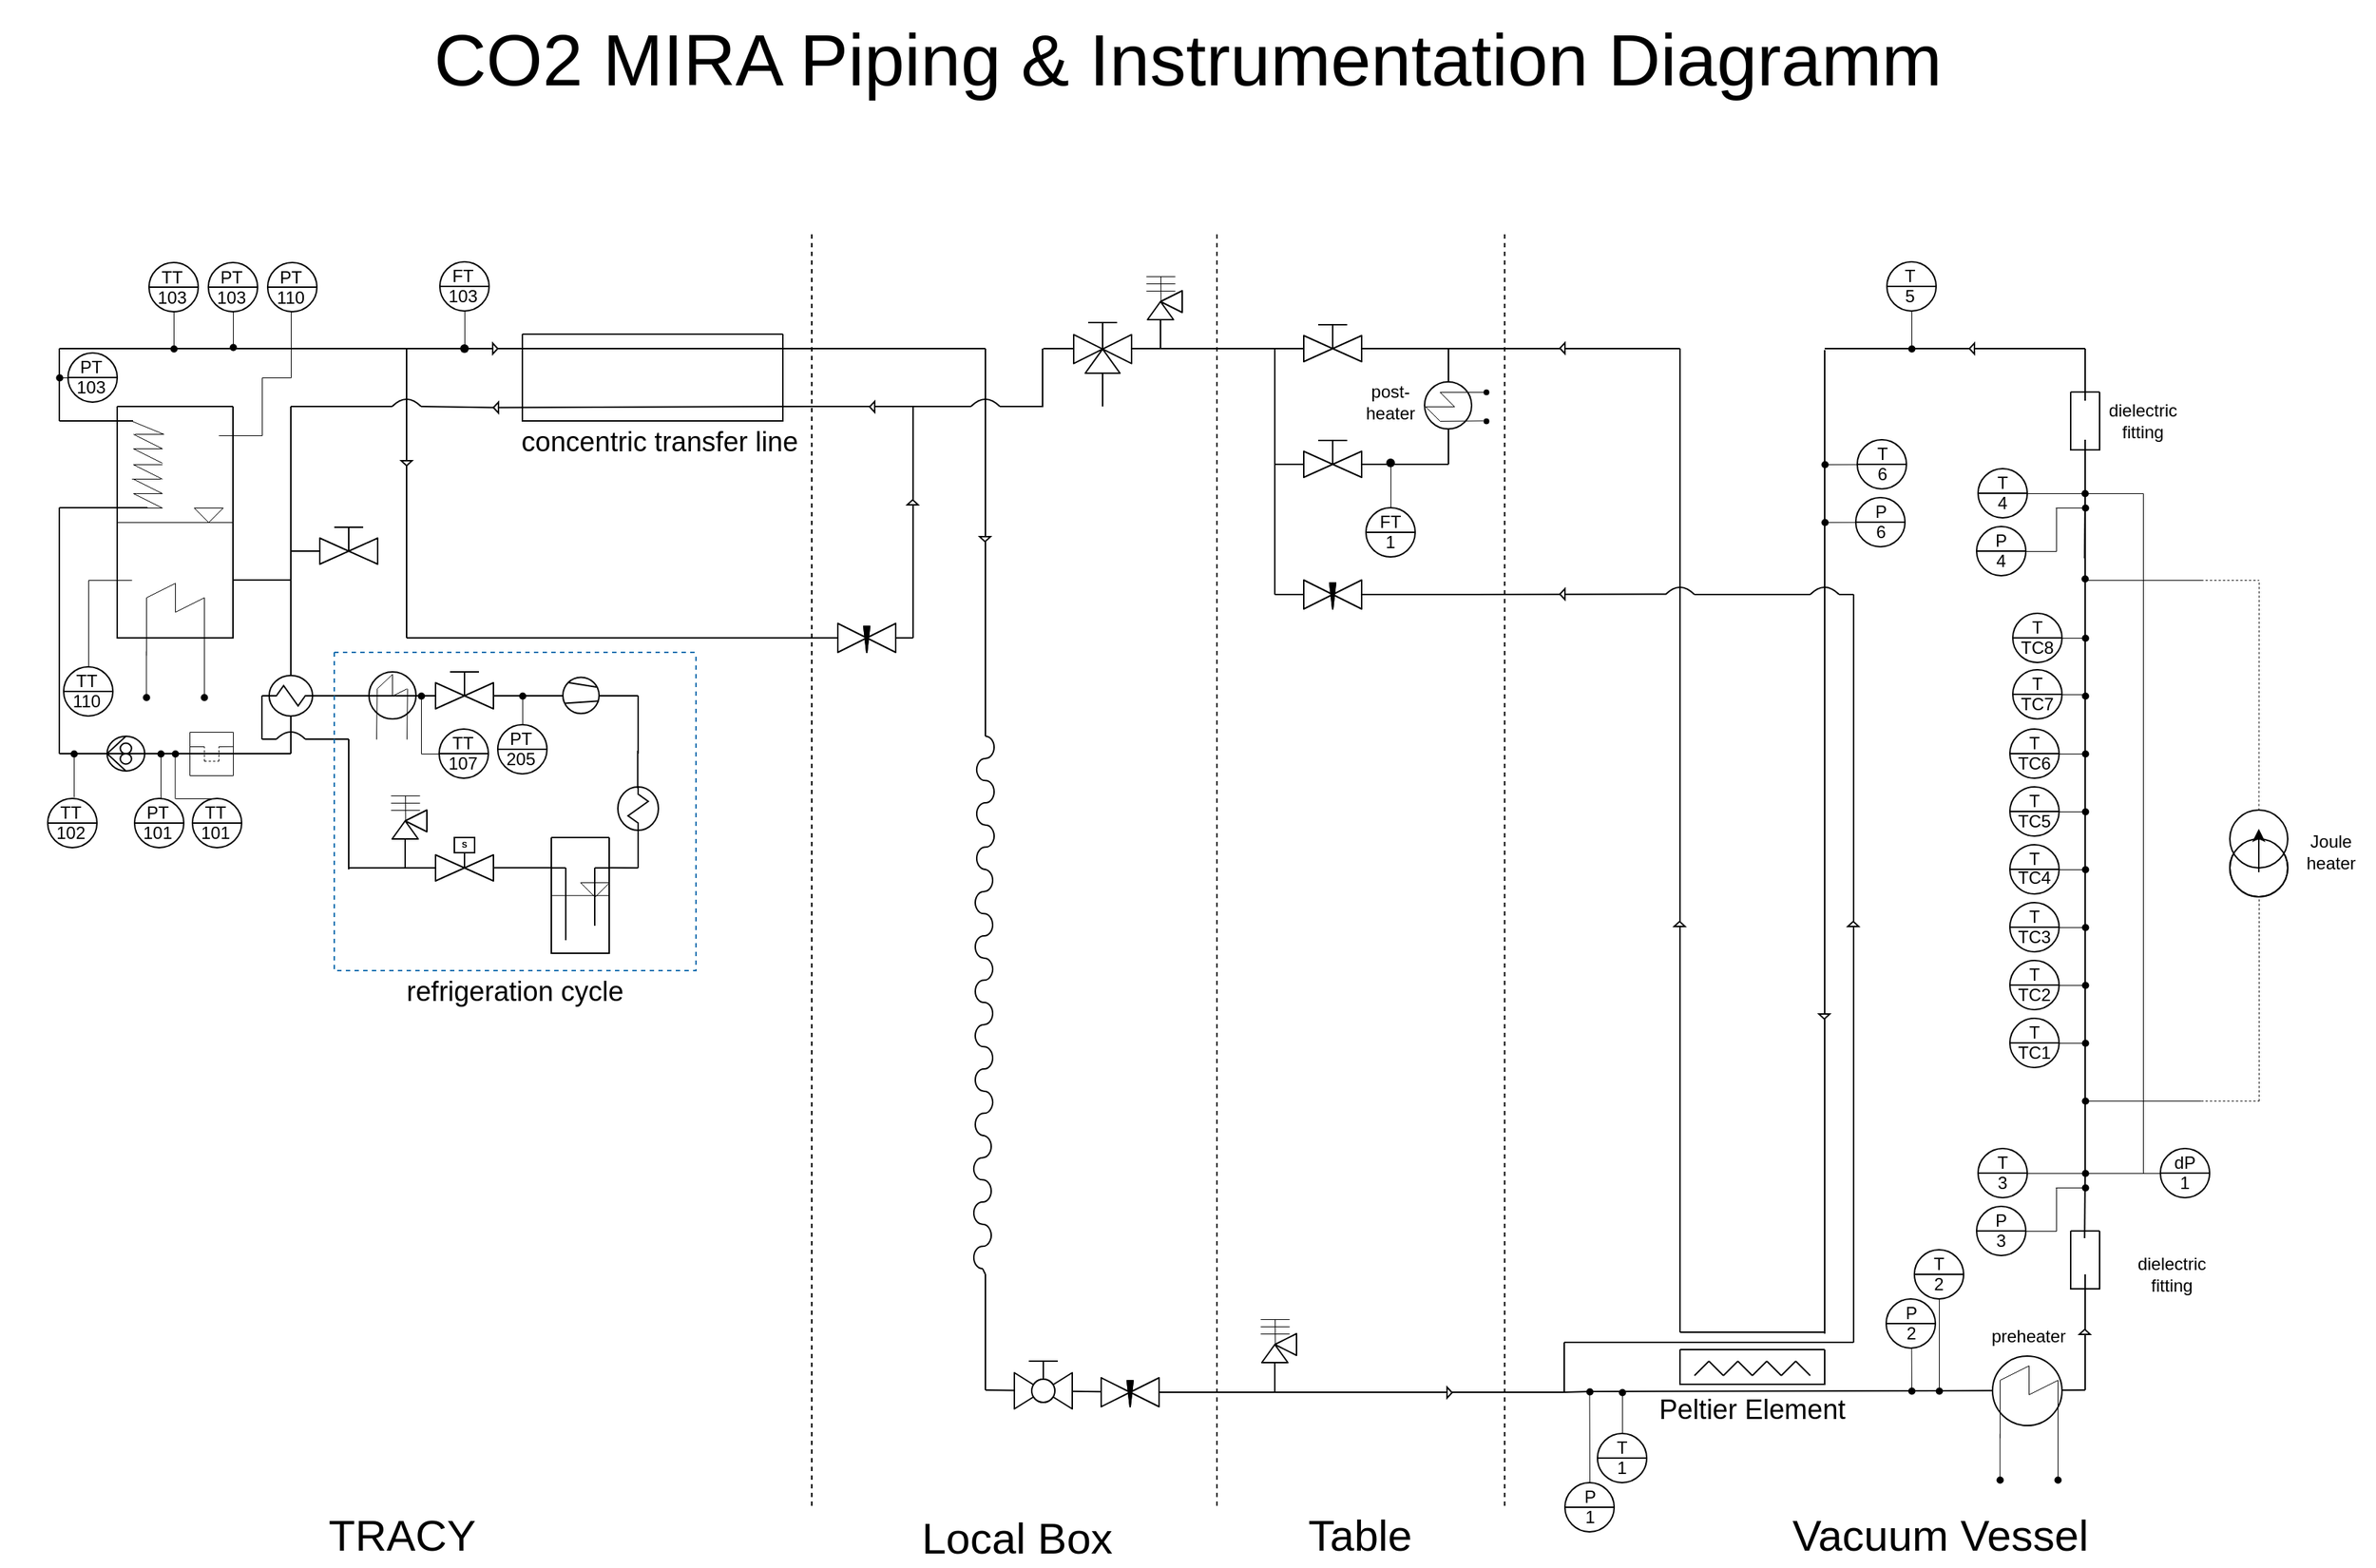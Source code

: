 <mxfile version="27.1.6">
  <diagram name="Page-1" id="ECJ21p_r8LSvbzHPrfnt">
    <mxGraphModel dx="2037" dy="1256" grid="1" gridSize="10" guides="1" tooltips="1" connect="1" arrows="1" fold="1" page="1" pageScale="1" pageWidth="1654" pageHeight="1169" math="0" shadow="0">
      <root>
        <mxCell id="0" />
        <mxCell id="1" parent="0" />
        <mxCell id="evgmPP-73fVV3Miw3QVf-300" value="" style="endArrow=none;html=1;rounded=0;" edge="1" parent="1" source="evgmPP-73fVV3Miw3QVf-322">
          <mxGeometry width="50" height="50" relative="1" as="geometry">
            <mxPoint x="240" y="480" as="sourcePoint" />
            <mxPoint x="440" y="480" as="targetPoint" />
          </mxGeometry>
        </mxCell>
        <mxCell id="1bfEtviNi4OT2AiyHRMO-18" value="" style="endArrow=none;html=1;rounded=0;" parent="1" edge="1" source="evgmPP-73fVV3Miw3QVf-385">
          <mxGeometry width="50" height="50" relative="1" as="geometry">
            <mxPoint x="1080" y="961.5" as="sourcePoint" />
            <mxPoint x="1440" y="960" as="targetPoint" />
          </mxGeometry>
        </mxCell>
        <mxCell id="evgmPP-73fVV3Miw3QVf-294" value="" style="ellipse;whiteSpace=wrap;html=1;aspect=fixed;" vertex="1" parent="1">
          <mxGeometry x="1376" y="936.5" width="48" height="48" as="geometry" />
        </mxCell>
        <mxCell id="evgmPP-73fVV3Miw3QVf-172" value="" style="endArrow=none;html=1;rounded=0;strokeWidth=0.5;" edge="1" parent="1">
          <mxGeometry width="50" height="50" relative="1" as="geometry">
            <mxPoint x="1401" y="963" as="sourcePoint" />
            <mxPoint x="1421" y="953" as="targetPoint" />
          </mxGeometry>
        </mxCell>
        <mxCell id="evgmPP-73fVV3Miw3QVf-39" value="" style="endArrow=none;html=1;rounded=0;" edge="1" parent="1">
          <mxGeometry width="50" height="50" relative="1" as="geometry">
            <mxPoint x="1000" y="320" as="sourcePoint" />
            <mxPoint x="1000" y="240" as="targetPoint" />
          </mxGeometry>
        </mxCell>
        <mxCell id="evgmPP-73fVV3Miw3QVf-293" value="" style="ellipse;whiteSpace=wrap;html=1;aspect=fixed;" vertex="1" parent="1">
          <mxGeometry x="983.5" y="263" width="32.5" height="32.5" as="geometry" />
        </mxCell>
        <mxCell id="evgmPP-73fVV3Miw3QVf-292" value="" style="ellipse;whiteSpace=wrap;html=1;aspect=fixed;" vertex="1" parent="1">
          <mxGeometry x="254" y="463.5" width="32.5" height="32.5" as="geometry" />
        </mxCell>
        <mxCell id="1bfEtviNi4OT2AiyHRMO-1" value="" style="endArrow=none;dashed=1;html=1;rounded=0;" parent="1" edge="1">
          <mxGeometry width="50" height="50" relative="1" as="geometry">
            <mxPoint x="560" y="1040" as="sourcePoint" />
            <mxPoint x="560" y="160" as="targetPoint" />
          </mxGeometry>
        </mxCell>
        <mxCell id="1bfEtviNi4OT2AiyHRMO-2" value="" style="endArrow=none;html=1;rounded=0;" parent="1" edge="1">
          <mxGeometry width="50" height="50" relative="1" as="geometry">
            <mxPoint x="880" y="240.0" as="sourcePoint" />
            <mxPoint x="1160" y="240" as="targetPoint" />
          </mxGeometry>
        </mxCell>
        <mxCell id="1bfEtviNi4OT2AiyHRMO-6" value="" style="endArrow=none;html=1;rounded=0;" parent="1" target="1bfEtviNi4OT2AiyHRMO-5" edge="1">
          <mxGeometry width="50" height="50" relative="1" as="geometry">
            <mxPoint x="280" y="440" as="sourcePoint" />
            <mxPoint x="679" y="440" as="targetPoint" />
          </mxGeometry>
        </mxCell>
        <mxCell id="1bfEtviNi4OT2AiyHRMO-8" value="" style="endArrow=none;html=1;rounded=0;" parent="1" target="1bfEtviNi4OT2AiyHRMO-7" edge="1">
          <mxGeometry width="50" height="50" relative="1" as="geometry">
            <mxPoint x="761" y="280" as="sourcePoint" />
            <mxPoint x="761" y="260" as="targetPoint" />
          </mxGeometry>
        </mxCell>
        <mxCell id="1bfEtviNi4OT2AiyHRMO-10" value="" style="verticalLabelPosition=bottom;align=center;html=1;verticalAlign=top;pointerEvents=1;dashed=0;shape=mxgraph.pid2valves.valve;valveType=angle;actuator=none" parent="1" vertex="1">
          <mxGeometry x="786" y="200" width="30" height="20" as="geometry" />
        </mxCell>
        <mxCell id="1bfEtviNi4OT2AiyHRMO-11" value="" style="endArrow=none;html=1;rounded=0;" parent="1" edge="1">
          <mxGeometry width="50" height="50" relative="1" as="geometry">
            <mxPoint x="801" y="220" as="sourcePoint" />
            <mxPoint x="801" y="240" as="targetPoint" />
          </mxGeometry>
        </mxCell>
        <mxCell id="1bfEtviNi4OT2AiyHRMO-12" value="" style="endArrow=none;html=1;rounded=0;exitX=0.504;exitY=0.353;exitDx=0;exitDy=0;exitPerimeter=0;strokeWidth=0.5;" parent="1" source="1bfEtviNi4OT2AiyHRMO-10" edge="1">
          <mxGeometry width="50" height="50" relative="1" as="geometry">
            <mxPoint x="721" y="350" as="sourcePoint" />
            <mxPoint x="801" y="190" as="targetPoint" />
          </mxGeometry>
        </mxCell>
        <mxCell id="1bfEtviNi4OT2AiyHRMO-13" value="" style="endArrow=none;html=1;rounded=0;strokeWidth=0.5;" parent="1" edge="1">
          <mxGeometry width="50" height="50" relative="1" as="geometry">
            <mxPoint x="791" y="190" as="sourcePoint" />
            <mxPoint x="811" y="190" as="targetPoint" />
          </mxGeometry>
        </mxCell>
        <mxCell id="1bfEtviNi4OT2AiyHRMO-14" value="" style="endArrow=none;html=1;rounded=0;strokeWidth=0.5;" parent="1" edge="1">
          <mxGeometry width="50" height="50" relative="1" as="geometry">
            <mxPoint x="791" y="200" as="sourcePoint" />
            <mxPoint x="811" y="200" as="targetPoint" />
          </mxGeometry>
        </mxCell>
        <mxCell id="1bfEtviNi4OT2AiyHRMO-15" value="" style="endArrow=none;html=1;rounded=0;strokeWidth=0.5;" parent="1" edge="1">
          <mxGeometry width="50" height="50" relative="1" as="geometry">
            <mxPoint x="791" y="195" as="sourcePoint" />
            <mxPoint x="811" y="195" as="targetPoint" />
          </mxGeometry>
        </mxCell>
        <mxCell id="1bfEtviNi4OT2AiyHRMO-16" value="" style="endArrow=none;html=1;rounded=0;" parent="1" edge="1">
          <mxGeometry width="50" height="50" relative="1" as="geometry">
            <mxPoint x="560" y="280" as="sourcePoint" />
            <mxPoint x="670" y="280" as="targetPoint" />
          </mxGeometry>
        </mxCell>
        <mxCell id="evgmPP-73fVV3Miw3QVf-4" value="" style="endArrow=none;html=1;rounded=0;" edge="1" parent="1" target="evgmPP-73fVV3Miw3QVf-1">
          <mxGeometry width="50" height="50" relative="1" as="geometry">
            <mxPoint x="680" y="960" as="sourcePoint" />
            <mxPoint x="1440" y="960" as="targetPoint" />
          </mxGeometry>
        </mxCell>
        <mxCell id="evgmPP-73fVV3Miw3QVf-1" value="" style="verticalLabelPosition=bottom;align=center;html=1;verticalAlign=top;pointerEvents=1;dashed=0;shape=mxgraph.pid2valves.valve;valveType=ball" vertex="1" parent="1">
          <mxGeometry x="700" y="948" width="40" height="25" as="geometry" />
        </mxCell>
        <mxCell id="evgmPP-73fVV3Miw3QVf-5" value="" style="endArrow=none;html=1;rounded=0;exitX=0.5;exitY=0.2;exitDx=0;exitDy=0;exitPerimeter=0;" edge="1" parent="1" source="evgmPP-73fVV3Miw3QVf-1">
          <mxGeometry width="50" height="50" relative="1" as="geometry">
            <mxPoint x="780" y="620" as="sourcePoint" />
            <mxPoint x="720" y="940" as="targetPoint" />
          </mxGeometry>
        </mxCell>
        <mxCell id="evgmPP-73fVV3Miw3QVf-6" value="" style="endArrow=none;html=1;rounded=0;" edge="1" parent="1">
          <mxGeometry width="50" height="50" relative="1" as="geometry">
            <mxPoint x="710" y="940" as="sourcePoint" />
            <mxPoint x="730" y="940" as="targetPoint" />
            <Array as="points">
              <mxPoint x="720" y="940" />
            </Array>
          </mxGeometry>
        </mxCell>
        <mxCell id="evgmPP-73fVV3Miw3QVf-9" value="" style="endArrow=none;html=1;rounded=0;" edge="1" parent="1" source="evgmPP-73fVV3Miw3QVf-1" target="evgmPP-73fVV3Miw3QVf-8">
          <mxGeometry width="50" height="50" relative="1" as="geometry">
            <mxPoint x="740" y="961" as="sourcePoint" />
            <mxPoint x="1440" y="960" as="targetPoint" />
          </mxGeometry>
        </mxCell>
        <mxCell id="evgmPP-73fVV3Miw3QVf-8" value="" style="verticalLabelPosition=bottom;align=center;html=1;verticalAlign=top;pointerEvents=1;dashed=0;shape=mxgraph.pid2valves.valve;valveType=needle" vertex="1" parent="1">
          <mxGeometry x="760" y="951.5" width="40" height="20" as="geometry" />
        </mxCell>
        <mxCell id="evgmPP-73fVV3Miw3QVf-10" value="" style="verticalLabelPosition=bottom;align=center;html=1;verticalAlign=top;pointerEvents=1;dashed=0;shape=mxgraph.pid2valves.valve;valveType=angle;actuator=none" vertex="1" parent="1">
          <mxGeometry x="865" y="921" width="30" height="20" as="geometry" />
        </mxCell>
        <mxCell id="evgmPP-73fVV3Miw3QVf-11" value="" style="endArrow=none;html=1;rounded=0;" edge="1" parent="1">
          <mxGeometry width="50" height="50" relative="1" as="geometry">
            <mxPoint x="880" y="941" as="sourcePoint" />
            <mxPoint x="880" y="961" as="targetPoint" />
          </mxGeometry>
        </mxCell>
        <mxCell id="evgmPP-73fVV3Miw3QVf-12" value="" style="endArrow=none;html=1;rounded=0;exitX=0.504;exitY=0.353;exitDx=0;exitDy=0;exitPerimeter=0;strokeWidth=0.5;" edge="1" parent="1" source="evgmPP-73fVV3Miw3QVf-10">
          <mxGeometry width="50" height="50" relative="1" as="geometry">
            <mxPoint x="800" y="1071" as="sourcePoint" />
            <mxPoint x="880" y="911" as="targetPoint" />
          </mxGeometry>
        </mxCell>
        <mxCell id="evgmPP-73fVV3Miw3QVf-13" value="" style="endArrow=none;html=1;rounded=0;strokeWidth=0.5;" edge="1" parent="1">
          <mxGeometry width="50" height="50" relative="1" as="geometry">
            <mxPoint x="870" y="911" as="sourcePoint" />
            <mxPoint x="890" y="911" as="targetPoint" />
          </mxGeometry>
        </mxCell>
        <mxCell id="evgmPP-73fVV3Miw3QVf-14" value="" style="endArrow=none;html=1;rounded=0;strokeWidth=0.5;" edge="1" parent="1">
          <mxGeometry width="50" height="50" relative="1" as="geometry">
            <mxPoint x="870" y="921" as="sourcePoint" />
            <mxPoint x="890" y="921" as="targetPoint" />
          </mxGeometry>
        </mxCell>
        <mxCell id="evgmPP-73fVV3Miw3QVf-15" value="" style="endArrow=none;html=1;rounded=0;strokeWidth=0.5;" edge="1" parent="1">
          <mxGeometry width="50" height="50" relative="1" as="geometry">
            <mxPoint x="870" y="916" as="sourcePoint" />
            <mxPoint x="890" y="916" as="targetPoint" />
          </mxGeometry>
        </mxCell>
        <mxCell id="evgmPP-73fVV3Miw3QVf-16" value="" style="endArrow=none;dashed=1;html=1;rounded=0;" edge="1" parent="1">
          <mxGeometry width="50" height="50" relative="1" as="geometry">
            <mxPoint x="840" y="1040" as="sourcePoint" />
            <mxPoint x="840" y="160" as="targetPoint" />
          </mxGeometry>
        </mxCell>
        <mxCell id="evgmPP-73fVV3Miw3QVf-17" value="" style="endArrow=none;dashed=1;html=1;rounded=0;" edge="1" parent="1">
          <mxGeometry width="50" height="50" relative="1" as="geometry">
            <mxPoint x="1038.82" y="1040" as="sourcePoint" />
            <mxPoint x="1038.82" y="160" as="targetPoint" />
          </mxGeometry>
        </mxCell>
        <mxCell id="evgmPP-73fVV3Miw3QVf-18" value="" style="verticalLabelPosition=bottom;align=center;html=1;verticalAlign=top;pointerEvents=1;dashed=0;shape=mxgraph.pid2valves.valve;valveType=gate;actuator=man" vertex="1" parent="1">
          <mxGeometry x="900" y="219" width="40" height="30" as="geometry" />
        </mxCell>
        <mxCell id="evgmPP-73fVV3Miw3QVf-21" value="" style="endArrow=none;html=1;rounded=0;" edge="1" parent="1">
          <mxGeometry width="50" height="50" relative="1" as="geometry">
            <mxPoint x="880" y="410" as="sourcePoint" />
            <mxPoint x="880" y="240" as="targetPoint" />
          </mxGeometry>
        </mxCell>
        <mxCell id="evgmPP-73fVV3Miw3QVf-22" value="" style="ellipse;whiteSpace=wrap;html=1;aspect=fixed;dashed=1;dashPattern=1 4;" vertex="1" parent="1">
          <mxGeometry x="NaN" y="NaN" height="NaN" as="geometry" />
        </mxCell>
        <mxCell id="evgmPP-73fVV3Miw3QVf-23" value="" style="endArrow=none;dashed=1;html=1;dashPattern=1 3;strokeWidth=2;rounded=0;" edge="1" parent="1">
          <mxGeometry width="50" height="50" relative="1" as="geometry">
            <mxPoint x="680" y="240" as="sourcePoint" />
            <mxPoint x="680" y="240" as="targetPoint" />
          </mxGeometry>
        </mxCell>
        <mxCell id="evgmPP-73fVV3Miw3QVf-25" value="" style="endArrow=none;html=1;rounded=0;" edge="1" parent="1" source="evgmPP-73fVV3Miw3QVf-336">
          <mxGeometry width="50" height="50" relative="1" as="geometry">
            <mxPoint x="170" y="240" as="sourcePoint" />
            <mxPoint x="680" y="240" as="targetPoint" />
          </mxGeometry>
        </mxCell>
        <mxCell id="evgmPP-73fVV3Miw3QVf-27" value="" style="endArrow=none;html=1;rounded=0;" edge="1" parent="1">
          <mxGeometry width="50" height="50" relative="1" as="geometry">
            <mxPoint x="720" y="240" as="sourcePoint" />
            <mxPoint x="880" y="240.0" as="targetPoint" />
          </mxGeometry>
        </mxCell>
        <mxCell id="1bfEtviNi4OT2AiyHRMO-7" value="" style="verticalLabelPosition=bottom;align=center;html=1;verticalAlign=top;pointerEvents=1;dashed=0;shape=mxgraph.pid2valves.valve;valveType=threeWay;actuator=man" parent="1" vertex="1">
          <mxGeometry x="741" y="217" width="40" height="40" as="geometry" />
        </mxCell>
        <mxCell id="evgmPP-73fVV3Miw3QVf-30" value="" style="endArrow=none;html=1;rounded=0;" edge="1" parent="1" source="evgmPP-73fVV3Miw3QVf-8">
          <mxGeometry width="50" height="50" relative="1" as="geometry">
            <mxPoint x="800" y="961" as="sourcePoint" />
            <mxPoint x="880" y="961.5" as="targetPoint" />
          </mxGeometry>
        </mxCell>
        <mxCell id="evgmPP-73fVV3Miw3QVf-32" value="" style="endArrow=none;html=1;rounded=0;" edge="1" parent="1">
          <mxGeometry width="50" height="50" relative="1" as="geometry">
            <mxPoint x="880" y="320.0" as="sourcePoint" />
            <mxPoint x="1000" y="320" as="targetPoint" />
          </mxGeometry>
        </mxCell>
        <mxCell id="evgmPP-73fVV3Miw3QVf-33" value="" style="verticalLabelPosition=bottom;align=center;html=1;verticalAlign=top;pointerEvents=1;dashed=0;shape=mxgraph.pid2valves.valve;valveType=gate;actuator=man" vertex="1" parent="1">
          <mxGeometry x="900" y="299" width="40" height="30" as="geometry" />
        </mxCell>
        <mxCell id="evgmPP-73fVV3Miw3QVf-35" value="" style="endArrow=none;html=1;rounded=0;strokeWidth=0.5;" edge="1" parent="1" source="evgmPP-73fVV3Miw3QVf-40">
          <mxGeometry width="50" height="50" relative="1" as="geometry">
            <mxPoint x="960" y="350" as="sourcePoint" />
            <mxPoint x="960" y="320" as="targetPoint" />
          </mxGeometry>
        </mxCell>
        <mxCell id="evgmPP-73fVV3Miw3QVf-36" value="&lt;table cellpadding=&quot;0&quot; cellspacing=&quot;0&quot; style=&quot;font-size:1em;width:100%;height:100%;&quot;&gt;&lt;tbody&gt;&lt;tr&gt;&lt;td align=&quot;center&quot; height=&quot;25&quot;&gt;&lt;br&gt;&lt;/td&gt;&lt;/tr&gt;&lt;tr&gt;&lt;td align=&quot;center&quot; height=&quot;25&quot;&gt;&lt;br&gt;&lt;/td&gt;&lt;/tr&gt;&lt;tr&gt;&lt;td align=&quot;center&quot; valign=&quot;bottom&quot;&gt;&lt;/td&gt;&lt;/tr&gt;&lt;/tbody&gt;&lt;/table&gt;" style="html=1;outlineConnect=0;align=center;dashed=0;shape=mxgraph.pid2inst.indicator;mounting=room;overflow=fill;indType=inst" vertex="1" parent="1">
          <mxGeometry x="943" y="350" width="34" height="30" as="geometry" />
        </mxCell>
        <mxCell id="evgmPP-73fVV3Miw3QVf-37" value="FT" style="text;strokeColor=none;align=center;fillColor=none;html=1;verticalAlign=middle;whiteSpace=wrap;rounded=0;" vertex="1" parent="1">
          <mxGeometry x="945" y="350" width="30" height="20" as="geometry" />
        </mxCell>
        <mxCell id="evgmPP-73fVV3Miw3QVf-38" value="1" style="text;strokeColor=none;align=center;fillColor=none;html=1;verticalAlign=middle;whiteSpace=wrap;rounded=0;" vertex="1" parent="1">
          <mxGeometry x="945" y="364" width="30" height="20" as="geometry" />
        </mxCell>
        <mxCell id="evgmPP-73fVV3Miw3QVf-46" value="" style="shape=waypoint;sketch=0;fillStyle=solid;size=6;pointerEvents=1;points=[];fillColor=none;resizable=0;rotatable=0;perimeter=centerPerimeter;snapToPoint=1;strokeWidth=0;" vertex="1" parent="1">
          <mxGeometry x="1016" y="280" width="20" height="20" as="geometry" />
        </mxCell>
        <mxCell id="evgmPP-73fVV3Miw3QVf-47" value="" style="endArrow=none;html=1;rounded=0;" edge="1" parent="1">
          <mxGeometry width="50" height="50" relative="1" as="geometry">
            <mxPoint x="880" y="410" as="sourcePoint" />
            <mxPoint x="1000" y="410" as="targetPoint" />
          </mxGeometry>
        </mxCell>
        <mxCell id="evgmPP-73fVV3Miw3QVf-49" value="" style="verticalLabelPosition=bottom;align=center;html=1;verticalAlign=top;pointerEvents=1;dashed=0;shape=mxgraph.pid2valves.valve;valveType=needle" vertex="1" parent="1">
          <mxGeometry x="900" y="400" width="40" height="20" as="geometry" />
        </mxCell>
        <mxCell id="evgmPP-73fVV3Miw3QVf-50" value="" style="endArrow=none;html=1;rounded=0;strokeWidth=0.5;" edge="1" parent="1" source="evgmPP-73fVV3Miw3QVf-334">
          <mxGeometry width="50" height="50" relative="1" as="geometry">
            <mxPoint x="1120" y="990" as="sourcePoint" />
            <mxPoint x="1120" y="960" as="targetPoint" />
          </mxGeometry>
        </mxCell>
        <mxCell id="evgmPP-73fVV3Miw3QVf-51" value="&lt;table cellpadding=&quot;0&quot; cellspacing=&quot;0&quot; style=&quot;font-size:1em;width:100%;height:100%;&quot;&gt;&lt;tbody&gt;&lt;tr&gt;&lt;td align=&quot;center&quot; height=&quot;25&quot;&gt;&lt;br&gt;&lt;/td&gt;&lt;/tr&gt;&lt;tr&gt;&lt;td align=&quot;center&quot; height=&quot;25&quot;&gt;&lt;br&gt;&lt;/td&gt;&lt;/tr&gt;&lt;tr&gt;&lt;td align=&quot;center&quot; valign=&quot;bottom&quot;&gt;&lt;/td&gt;&lt;/tr&gt;&lt;/tbody&gt;&lt;/table&gt;" style="html=1;outlineConnect=0;align=center;dashed=0;shape=mxgraph.pid2inst.indicator;mounting=room;overflow=fill;indType=inst" vertex="1" parent="1">
          <mxGeometry x="1103" y="990" width="34" height="30" as="geometry" />
        </mxCell>
        <mxCell id="evgmPP-73fVV3Miw3QVf-52" value="T" style="text;strokeColor=none;align=center;fillColor=none;html=1;verticalAlign=middle;whiteSpace=wrap;rounded=0;" vertex="1" parent="1">
          <mxGeometry x="1105" y="990" width="30" height="20" as="geometry" />
        </mxCell>
        <mxCell id="evgmPP-73fVV3Miw3QVf-53" value="1" style="text;strokeColor=none;align=center;fillColor=none;html=1;verticalAlign=middle;whiteSpace=wrap;rounded=0;" vertex="1" parent="1">
          <mxGeometry x="1105" y="1004" width="30" height="20" as="geometry" />
        </mxCell>
        <mxCell id="evgmPP-73fVV3Miw3QVf-58" value="" style="endArrow=none;html=1;rounded=0;" edge="1" parent="1">
          <mxGeometry width="50" height="50" relative="1" as="geometry">
            <mxPoint x="1080" y="961.5" as="sourcePoint" />
            <mxPoint x="1080" y="927" as="targetPoint" />
          </mxGeometry>
        </mxCell>
        <mxCell id="evgmPP-73fVV3Miw3QVf-61" value="" style="swimlane;startSize=0;" vertex="1" parent="1">
          <mxGeometry x="1160" y="932" width="100" height="24" as="geometry">
            <mxRectangle x="1080" y="934" width="50" height="40" as="alternateBounds" />
          </mxGeometry>
        </mxCell>
        <mxCell id="evgmPP-73fVV3Miw3QVf-62" value="" style="endArrow=none;html=1;rounded=0;" edge="1" parent="1">
          <mxGeometry width="50" height="50" relative="1" as="geometry">
            <mxPoint x="1240" y="940" as="sourcePoint" />
            <mxPoint x="1250" y="950" as="targetPoint" />
          </mxGeometry>
        </mxCell>
        <mxCell id="evgmPP-73fVV3Miw3QVf-63" value="" style="endArrow=none;html=1;rounded=0;" edge="1" parent="1">
          <mxGeometry width="50" height="50" relative="1" as="geometry">
            <mxPoint x="1220" y="940" as="sourcePoint" />
            <mxPoint x="1230" y="950" as="targetPoint" />
          </mxGeometry>
        </mxCell>
        <mxCell id="evgmPP-73fVV3Miw3QVf-64" value="" style="endArrow=none;html=1;rounded=0;" edge="1" parent="1">
          <mxGeometry width="50" height="50" relative="1" as="geometry">
            <mxPoint x="1200" y="940" as="sourcePoint" />
            <mxPoint x="1210" y="950" as="targetPoint" />
            <Array as="points">
              <mxPoint x="1200" y="940" />
            </Array>
          </mxGeometry>
        </mxCell>
        <mxCell id="evgmPP-73fVV3Miw3QVf-65" value="" style="endArrow=none;html=1;rounded=0;" edge="1" parent="1">
          <mxGeometry width="50" height="50" relative="1" as="geometry">
            <mxPoint x="1180" y="940" as="sourcePoint" />
            <mxPoint x="1190" y="950" as="targetPoint" />
            <Array as="points">
              <mxPoint x="1180" y="940" />
            </Array>
          </mxGeometry>
        </mxCell>
        <mxCell id="evgmPP-73fVV3Miw3QVf-68" value="" style="endArrow=none;html=1;rounded=0;" edge="1" parent="1">
          <mxGeometry width="50" height="50" relative="1" as="geometry">
            <mxPoint x="1180" y="940" as="sourcePoint" />
            <mxPoint x="1170" y="950" as="targetPoint" />
            <Array as="points" />
          </mxGeometry>
        </mxCell>
        <mxCell id="evgmPP-73fVV3Miw3QVf-69" value="" style="endArrow=none;html=1;rounded=0;" edge="1" parent="1">
          <mxGeometry width="50" height="50" relative="1" as="geometry">
            <mxPoint x="1200" y="940" as="sourcePoint" />
            <mxPoint x="1190" y="950" as="targetPoint" />
            <Array as="points" />
          </mxGeometry>
        </mxCell>
        <mxCell id="evgmPP-73fVV3Miw3QVf-70" value="" style="endArrow=none;html=1;rounded=0;" edge="1" parent="1">
          <mxGeometry width="50" height="50" relative="1" as="geometry">
            <mxPoint x="1220" y="940" as="sourcePoint" />
            <mxPoint x="1210" y="950" as="targetPoint" />
            <Array as="points" />
          </mxGeometry>
        </mxCell>
        <mxCell id="evgmPP-73fVV3Miw3QVf-71" value="" style="endArrow=none;html=1;rounded=0;" edge="1" parent="1">
          <mxGeometry width="50" height="50" relative="1" as="geometry">
            <mxPoint x="1240" y="940" as="sourcePoint" />
            <mxPoint x="1230" y="950" as="targetPoint" />
            <Array as="points" />
          </mxGeometry>
        </mxCell>
        <mxCell id="evgmPP-73fVV3Miw3QVf-73" value="" style="endArrow=none;html=1;rounded=0;" edge="1" parent="1">
          <mxGeometry width="50" height="50" relative="1" as="geometry">
            <mxPoint x="1080" y="927" as="sourcePoint" />
            <mxPoint x="1280" y="927" as="targetPoint" />
          </mxGeometry>
        </mxCell>
        <mxCell id="evgmPP-73fVV3Miw3QVf-74" value="" style="endArrow=none;html=1;rounded=0;" edge="1" parent="1">
          <mxGeometry width="50" height="50" relative="1" as="geometry">
            <mxPoint x="1160" y="920" as="sourcePoint" />
            <mxPoint x="1260" y="920" as="targetPoint" />
          </mxGeometry>
        </mxCell>
        <mxCell id="evgmPP-73fVV3Miw3QVf-75" value="" style="endArrow=none;html=1;rounded=0;" edge="1" parent="1">
          <mxGeometry width="50" height="50" relative="1" as="geometry">
            <mxPoint x="1160" y="920" as="sourcePoint" />
            <mxPoint x="1160" y="240" as="targetPoint" />
          </mxGeometry>
        </mxCell>
        <mxCell id="evgmPP-73fVV3Miw3QVf-76" value="" style="endArrow=none;html=1;rounded=0;" edge="1" parent="1">
          <mxGeometry width="50" height="50" relative="1" as="geometry">
            <mxPoint x="1260" y="921" as="sourcePoint" />
            <mxPoint x="1260" y="241" as="targetPoint" />
          </mxGeometry>
        </mxCell>
        <mxCell id="evgmPP-73fVV3Miw3QVf-77" value="" style="endArrow=none;html=1;rounded=0;" edge="1" parent="1">
          <mxGeometry width="50" height="50" relative="1" as="geometry">
            <mxPoint x="1280" y="927" as="sourcePoint" />
            <mxPoint x="1280" y="410" as="targetPoint" />
          </mxGeometry>
        </mxCell>
        <mxCell id="evgmPP-73fVV3Miw3QVf-78" value="" style="endArrow=none;html=1;rounded=0;" edge="1" parent="1">
          <mxGeometry width="50" height="50" relative="1" as="geometry">
            <mxPoint x="1270" y="410" as="sourcePoint" />
            <mxPoint x="1280" y="410" as="targetPoint" />
          </mxGeometry>
        </mxCell>
        <mxCell id="evgmPP-73fVV3Miw3QVf-81" value="" style="curved=1;endArrow=none;html=1;rounded=0;startFill=0;" edge="1" parent="1">
          <mxGeometry width="50" height="50" relative="1" as="geometry">
            <mxPoint x="1270" y="410" as="sourcePoint" />
            <mxPoint x="1250" y="410" as="targetPoint" />
            <Array as="points">
              <mxPoint x="1260" y="400" />
              <mxPoint x="1250" y="410" />
            </Array>
          </mxGeometry>
        </mxCell>
        <mxCell id="evgmPP-73fVV3Miw3QVf-82" value="" style="endArrow=none;html=1;rounded=0;" edge="1" parent="1">
          <mxGeometry width="50" height="50" relative="1" as="geometry">
            <mxPoint x="1250" y="410" as="sourcePoint" />
            <mxPoint x="1170" y="410" as="targetPoint" />
          </mxGeometry>
        </mxCell>
        <mxCell id="evgmPP-73fVV3Miw3QVf-83" value="" style="curved=1;endArrow=none;html=1;rounded=0;startFill=0;" edge="1" parent="1">
          <mxGeometry width="50" height="50" relative="1" as="geometry">
            <mxPoint x="1170" y="410" as="sourcePoint" />
            <mxPoint x="1150" y="410" as="targetPoint" />
            <Array as="points">
              <mxPoint x="1160" y="400" />
            </Array>
          </mxGeometry>
        </mxCell>
        <mxCell id="evgmPP-73fVV3Miw3QVf-84" value="" style="endArrow=none;html=1;rounded=0;" edge="1" parent="1">
          <mxGeometry width="50" height="50" relative="1" as="geometry">
            <mxPoint x="1150" y="409.75" as="sourcePoint" />
            <mxPoint x="1000" y="410" as="targetPoint" />
          </mxGeometry>
        </mxCell>
        <mxCell id="evgmPP-73fVV3Miw3QVf-89" value="" style="endArrow=none;html=1;rounded=0;strokeWidth=0.5;" edge="1" parent="1">
          <mxGeometry width="50" height="50" relative="1" as="geometry">
            <mxPoint x="1421" y="990" as="sourcePoint" />
            <mxPoint x="1421" y="1020" as="targetPoint" />
          </mxGeometry>
        </mxCell>
        <mxCell id="evgmPP-73fVV3Miw3QVf-90" value="" style="endArrow=none;html=1;rounded=0;strokeWidth=0.5;" edge="1" parent="1">
          <mxGeometry width="50" height="50" relative="1" as="geometry">
            <mxPoint x="1380.9" y="990" as="sourcePoint" />
            <mxPoint x="1380.9" y="1020" as="targetPoint" />
          </mxGeometry>
        </mxCell>
        <mxCell id="evgmPP-73fVV3Miw3QVf-91" value="" style="shape=waypoint;sketch=0;fillStyle=solid;size=6;pointerEvents=1;points=[];fillColor=none;resizable=0;rotatable=0;perimeter=centerPerimeter;snapToPoint=1;strokeWidth=0.5;" vertex="1" parent="1">
          <mxGeometry x="1371" y="1012" width="20" height="20" as="geometry" />
        </mxCell>
        <mxCell id="evgmPP-73fVV3Miw3QVf-92" value="" style="shape=waypoint;sketch=0;fillStyle=solid;size=6;pointerEvents=1;points=[];fillColor=none;resizable=0;rotatable=0;perimeter=centerPerimeter;snapToPoint=1;strokeWidth=0.5;" vertex="1" parent="1">
          <mxGeometry x="1411" y="1012" width="20" height="20" as="geometry" />
        </mxCell>
        <mxCell id="evgmPP-73fVV3Miw3QVf-94" value="" style="endArrow=none;html=1;rounded=0;" edge="1" parent="1">
          <mxGeometry width="50" height="50" relative="1" as="geometry">
            <mxPoint x="1440" y="960" as="sourcePoint" />
            <mxPoint x="1440" y="880" as="targetPoint" />
          </mxGeometry>
        </mxCell>
        <mxCell id="evgmPP-73fVV3Miw3QVf-95" value="" style="swimlane;startSize=0;" vertex="1" parent="1">
          <mxGeometry x="1430" y="850" width="20" height="40" as="geometry" />
        </mxCell>
        <mxCell id="evgmPP-73fVV3Miw3QVf-96" value="" style="swimlane;startSize=0;" vertex="1" parent="1">
          <mxGeometry x="1430" y="270" width="20" height="40" as="geometry" />
        </mxCell>
        <mxCell id="evgmPP-73fVV3Miw3QVf-97" value="" style="endArrow=none;html=1;rounded=0;" edge="1" parent="1" source="evgmPP-73fVV3Miw3QVf-357">
          <mxGeometry width="50" height="50" relative="1" as="geometry">
            <mxPoint x="1260" y="240" as="sourcePoint" />
            <mxPoint x="1440" y="240" as="targetPoint" />
          </mxGeometry>
        </mxCell>
        <mxCell id="evgmPP-73fVV3Miw3QVf-98" value="" style="endArrow=none;html=1;rounded=0;" edge="1" parent="1">
          <mxGeometry width="50" height="50" relative="1" as="geometry">
            <mxPoint x="1440" y="276" as="sourcePoint" />
            <mxPoint x="1440" y="240" as="targetPoint" />
          </mxGeometry>
        </mxCell>
        <mxCell id="evgmPP-73fVV3Miw3QVf-99" value="" style="endArrow=none;html=1;rounded=0;" edge="1" parent="1">
          <mxGeometry width="50" height="50" relative="1" as="geometry">
            <mxPoint x="1440" y="303" as="sourcePoint" />
            <mxPoint x="1440" y="343" as="targetPoint" />
          </mxGeometry>
        </mxCell>
        <mxCell id="evgmPP-73fVV3Miw3QVf-100" value="" style="endArrow=none;html=1;rounded=0;" edge="1" parent="1">
          <mxGeometry width="50" height="50" relative="1" as="geometry">
            <mxPoint x="1440" y="810" as="sourcePoint" />
            <mxPoint x="1439.63" y="855" as="targetPoint" />
          </mxGeometry>
        </mxCell>
        <mxCell id="evgmPP-73fVV3Miw3QVf-101" value="" style="endArrow=none;html=1;rounded=0;strokeWidth=0.5;" edge="1" parent="1">
          <mxGeometry width="50" height="50" relative="1" as="geometry">
            <mxPoint x="1492" y="810" as="sourcePoint" />
            <mxPoint x="1440" y="810" as="targetPoint" />
          </mxGeometry>
        </mxCell>
        <mxCell id="evgmPP-73fVV3Miw3QVf-102" value="&lt;table cellpadding=&quot;0&quot; cellspacing=&quot;0&quot; style=&quot;font-size:1em;width:100%;height:100%;&quot;&gt;&lt;tbody&gt;&lt;tr&gt;&lt;td align=&quot;center&quot; height=&quot;25&quot;&gt;&lt;br&gt;&lt;/td&gt;&lt;/tr&gt;&lt;tr&gt;&lt;td align=&quot;center&quot; height=&quot;25&quot;&gt;&lt;br&gt;&lt;/td&gt;&lt;/tr&gt;&lt;tr&gt;&lt;td align=&quot;center&quot; valign=&quot;bottom&quot;&gt;&lt;/td&gt;&lt;/tr&gt;&lt;/tbody&gt;&lt;/table&gt;" style="html=1;outlineConnect=0;align=center;dashed=0;shape=mxgraph.pid2inst.indicator;mounting=room;overflow=fill;indType=inst" vertex="1" parent="1">
          <mxGeometry x="1492" y="793" width="34" height="30" as="geometry" />
        </mxCell>
        <mxCell id="evgmPP-73fVV3Miw3QVf-103" value="dP" style="text;strokeColor=none;align=center;fillColor=none;html=1;verticalAlign=middle;whiteSpace=wrap;rounded=0;" vertex="1" parent="1">
          <mxGeometry x="1494" y="793" width="30" height="20" as="geometry" />
        </mxCell>
        <mxCell id="evgmPP-73fVV3Miw3QVf-104" value="1" style="text;strokeColor=none;align=center;fillColor=none;html=1;verticalAlign=middle;whiteSpace=wrap;rounded=0;" vertex="1" parent="1">
          <mxGeometry x="1494" y="807" width="30" height="20" as="geometry" />
        </mxCell>
        <mxCell id="evgmPP-73fVV3Miw3QVf-107" value="&lt;table cellpadding=&quot;0&quot; cellspacing=&quot;0&quot; style=&quot;font-size:1em;width:100%;height:100%;&quot;&gt;&lt;tbody&gt;&lt;tr&gt;&lt;td align=&quot;center&quot; height=&quot;25&quot;&gt;&lt;br&gt;&lt;/td&gt;&lt;/tr&gt;&lt;tr&gt;&lt;td align=&quot;center&quot; height=&quot;25&quot;&gt;&lt;br&gt;&lt;/td&gt;&lt;/tr&gt;&lt;tr&gt;&lt;td align=&quot;center&quot; valign=&quot;bottom&quot;&gt;&lt;/td&gt;&lt;/tr&gt;&lt;/tbody&gt;&lt;/table&gt;" style="html=1;outlineConnect=0;align=center;dashed=0;shape=mxgraph.pid2inst.indicator;mounting=room;overflow=fill;indType=inst" vertex="1" parent="1">
          <mxGeometry x="1366" y="793" width="34" height="30" as="geometry" />
        </mxCell>
        <mxCell id="evgmPP-73fVV3Miw3QVf-108" value="T" style="text;strokeColor=none;align=center;fillColor=none;html=1;verticalAlign=middle;whiteSpace=wrap;rounded=0;" vertex="1" parent="1">
          <mxGeometry x="1368" y="793" width="30" height="20" as="geometry" />
        </mxCell>
        <mxCell id="evgmPP-73fVV3Miw3QVf-109" value="3" style="text;strokeColor=none;align=center;fillColor=none;html=1;verticalAlign=middle;whiteSpace=wrap;rounded=0;" vertex="1" parent="1">
          <mxGeometry x="1368" y="807" width="30" height="20" as="geometry" />
        </mxCell>
        <mxCell id="evgmPP-73fVV3Miw3QVf-110" value="" style="endArrow=none;html=1;rounded=0;strokeWidth=0.5;" edge="1" parent="1" source="evgmPP-73fVV3Miw3QVf-331">
          <mxGeometry width="50" height="50" relative="1" as="geometry">
            <mxPoint x="1440" y="810" as="sourcePoint" />
            <mxPoint x="1400" y="810" as="targetPoint" />
          </mxGeometry>
        </mxCell>
        <mxCell id="evgmPP-73fVV3Miw3QVf-111" value="" style="endArrow=none;html=1;rounded=0;strokeWidth=0.5;" edge="1" parent="1">
          <mxGeometry width="50" height="50" relative="1" as="geometry">
            <mxPoint x="1480" y="340" as="sourcePoint" />
            <mxPoint x="1440" y="340" as="targetPoint" />
          </mxGeometry>
        </mxCell>
        <mxCell id="evgmPP-73fVV3Miw3QVf-119" value="" style="endArrow=none;html=1;rounded=0;strokeWidth=0.5;" edge="1" parent="1">
          <mxGeometry width="50" height="50" relative="1" as="geometry">
            <mxPoint x="1480" y="810" as="sourcePoint" />
            <mxPoint x="1480" y="340" as="targetPoint" />
          </mxGeometry>
        </mxCell>
        <mxCell id="evgmPP-73fVV3Miw3QVf-121" value="" style="endArrow=none;html=1;rounded=0;strokeWidth=0.5;" edge="1" parent="1">
          <mxGeometry width="50" height="50" relative="1" as="geometry">
            <mxPoint x="1320" y="239" as="sourcePoint" />
            <mxPoint x="1320" y="209" as="targetPoint" />
          </mxGeometry>
        </mxCell>
        <mxCell id="evgmPP-73fVV3Miw3QVf-122" value="&lt;table cellpadding=&quot;0&quot; cellspacing=&quot;0&quot; style=&quot;font-size:1em;width:100%;height:100%;&quot;&gt;&lt;tbody&gt;&lt;tr&gt;&lt;td align=&quot;center&quot; height=&quot;25&quot;&gt;&lt;br&gt;&lt;/td&gt;&lt;/tr&gt;&lt;tr&gt;&lt;td align=&quot;center&quot; height=&quot;25&quot;&gt;&lt;br&gt;&lt;/td&gt;&lt;/tr&gt;&lt;tr&gt;&lt;td align=&quot;center&quot; valign=&quot;bottom&quot;&gt;&lt;/td&gt;&lt;/tr&gt;&lt;/tbody&gt;&lt;/table&gt;" style="html=1;outlineConnect=0;align=center;dashed=0;shape=mxgraph.pid2inst.indicator;mounting=room;overflow=fill;indType=inst" vertex="1" parent="1">
          <mxGeometry x="1303" y="180" width="34" height="30" as="geometry" />
        </mxCell>
        <mxCell id="evgmPP-73fVV3Miw3QVf-123" value="T" style="text;strokeColor=none;align=center;fillColor=none;html=1;verticalAlign=middle;whiteSpace=wrap;rounded=0;" vertex="1" parent="1">
          <mxGeometry x="1304" y="180" width="30" height="20" as="geometry" />
        </mxCell>
        <mxCell id="evgmPP-73fVV3Miw3QVf-124" value="5" style="text;strokeColor=none;align=center;fillColor=none;html=1;verticalAlign=middle;whiteSpace=wrap;rounded=0;" vertex="1" parent="1">
          <mxGeometry x="1304" y="194" width="30" height="20" as="geometry" />
        </mxCell>
        <mxCell id="evgmPP-73fVV3Miw3QVf-126" value="" style="endArrow=none;html=1;rounded=0;" edge="1" parent="1">
          <mxGeometry width="50" height="50" relative="1" as="geometry">
            <mxPoint x="617" y="440" as="sourcePoint" />
            <mxPoint x="630" y="440" as="targetPoint" />
          </mxGeometry>
        </mxCell>
        <mxCell id="1bfEtviNi4OT2AiyHRMO-5" value="" style="verticalLabelPosition=bottom;align=center;html=1;verticalAlign=top;pointerEvents=1;dashed=0;shape=mxgraph.pid2valves.valve;valveType=needle" parent="1" vertex="1">
          <mxGeometry x="578" y="430" width="40" height="20" as="geometry" />
        </mxCell>
        <mxCell id="evgmPP-73fVV3Miw3QVf-127" value="" style="endArrow=none;html=1;rounded=0;" edge="1" parent="1" source="evgmPP-73fVV3Miw3QVf-338">
          <mxGeometry width="50" height="50" relative="1" as="geometry">
            <mxPoint x="560" y="280" as="sourcePoint" />
            <mxPoint x="290" y="280" as="targetPoint" />
          </mxGeometry>
        </mxCell>
        <mxCell id="evgmPP-73fVV3Miw3QVf-128" value="" style="swimlane;startSize=0;" vertex="1" parent="1">
          <mxGeometry x="360" y="230" width="180" height="60" as="geometry" />
        </mxCell>
        <mxCell id="evgmPP-73fVV3Miw3QVf-129" value="" style="endArrow=none;html=1;rounded=0;" edge="1" parent="1">
          <mxGeometry width="50" height="50" relative="1" as="geometry">
            <mxPoint x="280" y="440" as="sourcePoint" />
            <mxPoint x="280" y="240" as="targetPoint" />
          </mxGeometry>
        </mxCell>
        <mxCell id="evgmPP-73fVV3Miw3QVf-130" value="" style="curved=1;endArrow=none;html=1;rounded=0;startFill=0;" edge="1" parent="1">
          <mxGeometry width="50" height="50" relative="1" as="geometry">
            <mxPoint x="290" y="280" as="sourcePoint" />
            <mxPoint x="270" y="280" as="targetPoint" />
            <Array as="points">
              <mxPoint x="280" y="270" />
            </Array>
          </mxGeometry>
        </mxCell>
        <mxCell id="evgmPP-73fVV3Miw3QVf-132" value="" style="endArrow=none;html=1;rounded=0;" edge="1" parent="1" source="evgmPP-73fVV3Miw3QVf-319" target="evgmPP-73fVV3Miw3QVf-131">
          <mxGeometry width="50" height="50" relative="1" as="geometry">
            <mxPoint x="40" y="240" as="sourcePoint" />
            <mxPoint x="680" y="240" as="targetPoint" />
          </mxGeometry>
        </mxCell>
        <mxCell id="evgmPP-73fVV3Miw3QVf-131" value="" style="shape=waypoint;sketch=0;fillStyle=solid;size=6;pointerEvents=1;points=[];fillColor=none;resizable=0;rotatable=0;perimeter=centerPerimeter;snapToPoint=1;" vertex="1" parent="1">
          <mxGeometry x="310" y="230" width="20" height="20" as="geometry" />
        </mxCell>
        <mxCell id="evgmPP-73fVV3Miw3QVf-133" value="" style="endArrow=none;html=1;rounded=0;strokeWidth=0.5;" edge="1" parent="1">
          <mxGeometry width="50" height="50" relative="1" as="geometry">
            <mxPoint x="320" y="239" as="sourcePoint" />
            <mxPoint x="320" y="209" as="targetPoint" />
          </mxGeometry>
        </mxCell>
        <mxCell id="evgmPP-73fVV3Miw3QVf-134" value="&lt;table cellpadding=&quot;0&quot; cellspacing=&quot;0&quot; style=&quot;font-size:1em;width:100%;height:100%;&quot;&gt;&lt;tbody&gt;&lt;tr&gt;&lt;td align=&quot;center&quot; height=&quot;25&quot;&gt;&lt;br&gt;&lt;/td&gt;&lt;/tr&gt;&lt;tr&gt;&lt;td align=&quot;center&quot; height=&quot;25&quot;&gt;&lt;br&gt;&lt;/td&gt;&lt;/tr&gt;&lt;tr&gt;&lt;td align=&quot;center&quot; valign=&quot;bottom&quot;&gt;&lt;/td&gt;&lt;/tr&gt;&lt;/tbody&gt;&lt;/table&gt;" style="html=1;outlineConnect=0;align=center;dashed=0;shape=mxgraph.pid2inst.indicator;mounting=room;overflow=fill;indType=inst" vertex="1" parent="1">
          <mxGeometry x="303" y="180" width="34" height="30" as="geometry" />
        </mxCell>
        <mxCell id="evgmPP-73fVV3Miw3QVf-135" value="FT" style="text;strokeColor=none;align=center;fillColor=none;html=1;verticalAlign=middle;whiteSpace=wrap;rounded=0;" vertex="1" parent="1">
          <mxGeometry x="304" y="180" width="30" height="20" as="geometry" />
        </mxCell>
        <mxCell id="evgmPP-73fVV3Miw3QVf-136" value="103" style="text;strokeColor=none;align=center;fillColor=none;html=1;verticalAlign=middle;whiteSpace=wrap;rounded=0;" vertex="1" parent="1">
          <mxGeometry x="304" y="194" width="30" height="20" as="geometry" />
        </mxCell>
        <mxCell id="evgmPP-73fVV3Miw3QVf-137" value="&lt;font style=&quot;font-size: 19px;&quot;&gt;Peltier Element&lt;/font&gt;" style="text;strokeColor=none;align=center;fillColor=none;html=1;verticalAlign=middle;whiteSpace=wrap;rounded=0;" vertex="1" parent="1">
          <mxGeometry x="1130" y="960" width="160" height="28" as="geometry" />
        </mxCell>
        <mxCell id="evgmPP-73fVV3Miw3QVf-138" value="&lt;font style=&quot;font-size: 19px;&quot;&gt;concentric transfer line&lt;/font&gt;" style="text;strokeColor=none;align=center;fillColor=none;html=1;verticalAlign=middle;whiteSpace=wrap;rounded=0;" vertex="1" parent="1">
          <mxGeometry x="350" y="290" width="210" height="30" as="geometry" />
        </mxCell>
        <mxCell id="evgmPP-73fVV3Miw3QVf-139" value="" style="endArrow=none;html=1;rounded=0;strokeWidth=0.5;" edge="1" parent="1">
          <mxGeometry width="50" height="50" relative="1" as="geometry">
            <mxPoint x="160" y="239.5" as="sourcePoint" />
            <mxPoint x="160" y="209.5" as="targetPoint" />
          </mxGeometry>
        </mxCell>
        <mxCell id="evgmPP-73fVV3Miw3QVf-140" value="&lt;table cellpadding=&quot;0&quot; cellspacing=&quot;0&quot; style=&quot;font-size:1em;width:100%;height:100%;&quot;&gt;&lt;tbody&gt;&lt;tr&gt;&lt;td align=&quot;center&quot; height=&quot;25&quot;&gt;&lt;br&gt;&lt;/td&gt;&lt;/tr&gt;&lt;tr&gt;&lt;td align=&quot;center&quot; height=&quot;25&quot;&gt;&lt;br&gt;&lt;/td&gt;&lt;/tr&gt;&lt;tr&gt;&lt;td align=&quot;center&quot; valign=&quot;bottom&quot;&gt;&lt;/td&gt;&lt;/tr&gt;&lt;/tbody&gt;&lt;/table&gt;" style="html=1;outlineConnect=0;align=center;dashed=0;shape=mxgraph.pid2inst.indicator;mounting=room;overflow=fill;indType=inst" vertex="1" parent="1">
          <mxGeometry x="143" y="180.5" width="34" height="30" as="geometry" />
        </mxCell>
        <mxCell id="evgmPP-73fVV3Miw3QVf-141" value="PT" style="text;strokeColor=none;align=center;fillColor=none;html=1;verticalAlign=middle;whiteSpace=wrap;rounded=0;" vertex="1" parent="1">
          <mxGeometry x="144" y="180.5" width="30" height="20" as="geometry" />
        </mxCell>
        <mxCell id="evgmPP-73fVV3Miw3QVf-142" value="103" style="text;strokeColor=none;align=center;fillColor=none;html=1;verticalAlign=middle;whiteSpace=wrap;rounded=0;" vertex="1" parent="1">
          <mxGeometry x="144" y="194.5" width="30" height="20" as="geometry" />
        </mxCell>
        <mxCell id="evgmPP-73fVV3Miw3QVf-143" value="" style="endArrow=none;html=1;rounded=0;strokeWidth=0.5;" edge="1" parent="1">
          <mxGeometry width="50" height="50" relative="1" as="geometry">
            <mxPoint x="119" y="239.5" as="sourcePoint" />
            <mxPoint x="119" y="209.5" as="targetPoint" />
          </mxGeometry>
        </mxCell>
        <mxCell id="evgmPP-73fVV3Miw3QVf-144" value="&lt;table cellpadding=&quot;0&quot; cellspacing=&quot;0&quot; style=&quot;font-size:1em;width:100%;height:100%;&quot;&gt;&lt;tbody&gt;&lt;tr&gt;&lt;td align=&quot;center&quot; height=&quot;25&quot;&gt;&lt;br&gt;&lt;/td&gt;&lt;/tr&gt;&lt;tr&gt;&lt;td align=&quot;center&quot; height=&quot;25&quot;&gt;&lt;br&gt;&lt;/td&gt;&lt;/tr&gt;&lt;tr&gt;&lt;td align=&quot;center&quot; valign=&quot;bottom&quot;&gt;&lt;/td&gt;&lt;/tr&gt;&lt;/tbody&gt;&lt;/table&gt;" style="html=1;outlineConnect=0;align=center;dashed=0;shape=mxgraph.pid2inst.indicator;mounting=room;overflow=fill;indType=inst" vertex="1" parent="1">
          <mxGeometry x="102" y="180.5" width="34" height="30" as="geometry" />
        </mxCell>
        <mxCell id="evgmPP-73fVV3Miw3QVf-145" value="TT" style="text;strokeColor=none;align=center;fillColor=none;html=1;verticalAlign=middle;whiteSpace=wrap;rounded=0;" vertex="1" parent="1">
          <mxGeometry x="103" y="180.5" width="30" height="20" as="geometry" />
        </mxCell>
        <mxCell id="evgmPP-73fVV3Miw3QVf-146" value="103" style="text;strokeColor=none;align=center;fillColor=none;html=1;verticalAlign=middle;whiteSpace=wrap;rounded=0;" vertex="1" parent="1">
          <mxGeometry x="103" y="194.5" width="30" height="20" as="geometry" />
        </mxCell>
        <mxCell id="evgmPP-73fVV3Miw3QVf-148" value="" style="swimlane;startSize=0;" vertex="1" parent="1">
          <mxGeometry x="80" y="280" width="80" height="160" as="geometry">
            <mxRectangle x="80" y="280" width="50" height="40" as="alternateBounds" />
          </mxGeometry>
        </mxCell>
        <mxCell id="evgmPP-73fVV3Miw3QVf-155" value="" style="endArrow=none;html=1;rounded=0;strokeWidth=0.5;" edge="1" parent="evgmPP-73fVV3Miw3QVf-148">
          <mxGeometry width="50" height="50" relative="1" as="geometry">
            <mxPoint x="63" y="80" as="sourcePoint" />
            <mxPoint x="53" y="70" as="targetPoint" />
          </mxGeometry>
        </mxCell>
        <mxCell id="evgmPP-73fVV3Miw3QVf-156" value="" style="endArrow=none;html=1;rounded=0;strokeWidth=0.5;" edge="1" parent="evgmPP-73fVV3Miw3QVf-148">
          <mxGeometry width="50" height="50" relative="1" as="geometry">
            <mxPoint x="63" y="80" as="sourcePoint" />
            <mxPoint x="73" y="70" as="targetPoint" />
          </mxGeometry>
        </mxCell>
        <mxCell id="evgmPP-73fVV3Miw3QVf-157" value="" style="endArrow=none;html=1;rounded=0;strokeWidth=0.5;" edge="1" parent="evgmPP-73fVV3Miw3QVf-148">
          <mxGeometry width="50" height="50" relative="1" as="geometry">
            <mxPoint x="73" y="70" as="sourcePoint" />
            <mxPoint x="53" y="70" as="targetPoint" />
          </mxGeometry>
        </mxCell>
        <mxCell id="evgmPP-73fVV3Miw3QVf-201" value="" style="endArrow=none;html=1;rounded=0;strokeWidth=0.5;" edge="1" parent="evgmPP-73fVV3Miw3QVf-148">
          <mxGeometry width="50" height="50" relative="1" as="geometry">
            <mxPoint x="11" y="60" as="sourcePoint" />
            <mxPoint x="31" y="70" as="targetPoint" />
          </mxGeometry>
        </mxCell>
        <mxCell id="evgmPP-73fVV3Miw3QVf-202" value="" style="endArrow=none;html=1;rounded=0;strokeWidth=0.5;" edge="1" parent="evgmPP-73fVV3Miw3QVf-148">
          <mxGeometry width="50" height="50" relative="1" as="geometry">
            <mxPoint x="11" y="50" as="sourcePoint" />
            <mxPoint x="31" y="60" as="targetPoint" />
          </mxGeometry>
        </mxCell>
        <mxCell id="evgmPP-73fVV3Miw3QVf-203" value="" style="endArrow=none;html=1;rounded=0;strokeWidth=0.5;" edge="1" parent="evgmPP-73fVV3Miw3QVf-148">
          <mxGeometry width="50" height="50" relative="1" as="geometry">
            <mxPoint x="11" y="29" as="sourcePoint" />
            <mxPoint x="31" y="39" as="targetPoint" />
          </mxGeometry>
        </mxCell>
        <mxCell id="evgmPP-73fVV3Miw3QVf-204" value="" style="endArrow=none;html=1;rounded=0;strokeWidth=0.5;" edge="1" parent="evgmPP-73fVV3Miw3QVf-148">
          <mxGeometry width="50" height="50" relative="1" as="geometry">
            <mxPoint x="11" y="40" as="sourcePoint" />
            <mxPoint x="31" y="50" as="targetPoint" />
          </mxGeometry>
        </mxCell>
        <mxCell id="evgmPP-73fVV3Miw3QVf-205" value="" style="endArrow=none;html=1;rounded=0;strokeWidth=0.5;" edge="1" parent="evgmPP-73fVV3Miw3QVf-148">
          <mxGeometry width="50" height="50" relative="1" as="geometry">
            <mxPoint x="11" y="60" as="sourcePoint" />
            <mxPoint x="31" y="60" as="targetPoint" />
          </mxGeometry>
        </mxCell>
        <mxCell id="evgmPP-73fVV3Miw3QVf-206" value="" style="endArrow=none;html=1;rounded=0;strokeWidth=0.5;" edge="1" parent="evgmPP-73fVV3Miw3QVf-148">
          <mxGeometry width="50" height="50" relative="1" as="geometry">
            <mxPoint x="10" y="50" as="sourcePoint" />
            <mxPoint x="30" y="50" as="targetPoint" />
          </mxGeometry>
        </mxCell>
        <mxCell id="evgmPP-73fVV3Miw3QVf-207" value="" style="endArrow=none;html=1;rounded=0;strokeWidth=0.5;" edge="1" parent="evgmPP-73fVV3Miw3QVf-148">
          <mxGeometry width="50" height="50" relative="1" as="geometry">
            <mxPoint x="11" y="40" as="sourcePoint" />
            <mxPoint x="31" y="40" as="targetPoint" />
          </mxGeometry>
        </mxCell>
        <mxCell id="evgmPP-73fVV3Miw3QVf-208" value="" style="endArrow=none;html=1;rounded=0;strokeWidth=0.5;" edge="1" parent="evgmPP-73fVV3Miw3QVf-148">
          <mxGeometry width="50" height="50" relative="1" as="geometry">
            <mxPoint x="11" y="70" as="sourcePoint" />
            <mxPoint x="31" y="70" as="targetPoint" />
          </mxGeometry>
        </mxCell>
        <mxCell id="evgmPP-73fVV3Miw3QVf-149" value="" style="endArrow=none;html=1;rounded=0;" edge="1" parent="1">
          <mxGeometry width="50" height="50" relative="1" as="geometry">
            <mxPoint x="270" y="280" as="sourcePoint" />
            <mxPoint x="200" y="280" as="targetPoint" />
          </mxGeometry>
        </mxCell>
        <mxCell id="evgmPP-73fVV3Miw3QVf-150" value="" style="endArrow=none;html=1;rounded=0;" edge="1" parent="1">
          <mxGeometry width="50" height="50" relative="1" as="geometry">
            <mxPoint x="200" y="379" as="sourcePoint" />
            <mxPoint x="200" y="280" as="targetPoint" />
          </mxGeometry>
        </mxCell>
        <mxCell id="evgmPP-73fVV3Miw3QVf-151" value="" style="endArrow=none;html=1;rounded=0;entryX=1;entryY=0.75;entryDx=0;entryDy=0;" edge="1" parent="1" target="evgmPP-73fVV3Miw3QVf-148">
          <mxGeometry width="50" height="50" relative="1" as="geometry">
            <mxPoint x="200" y="400" as="sourcePoint" />
            <mxPoint x="170" y="400" as="targetPoint" />
          </mxGeometry>
        </mxCell>
        <mxCell id="evgmPP-73fVV3Miw3QVf-153" value="" style="endArrow=none;html=1;rounded=0;" edge="1" parent="1" source="evgmPP-73fVV3Miw3QVf-166">
          <mxGeometry width="50" height="50" relative="1" as="geometry">
            <mxPoint x="200" y="520" as="sourcePoint" />
            <mxPoint x="200" y="379" as="targetPoint" />
          </mxGeometry>
        </mxCell>
        <mxCell id="evgmPP-73fVV3Miw3QVf-154" value="" style="endArrow=none;html=1;rounded=0;entryX=1;entryY=0.5;entryDx=0;entryDy=0;exitX=0;exitY=0.5;exitDx=0;exitDy=0;strokeWidth=0.5;" edge="1" parent="1" source="evgmPP-73fVV3Miw3QVf-148" target="evgmPP-73fVV3Miw3QVf-148">
          <mxGeometry width="50" height="50" relative="1" as="geometry">
            <mxPoint x="180" y="380" as="sourcePoint" />
            <mxPoint x="470" y="370" as="targetPoint" />
          </mxGeometry>
        </mxCell>
        <mxCell id="evgmPP-73fVV3Miw3QVf-158" value="" style="endArrow=none;html=1;rounded=0;" edge="1" parent="1">
          <mxGeometry width="50" height="50" relative="1" as="geometry">
            <mxPoint x="200" y="520" as="sourcePoint" />
            <mxPoint x="160" y="520" as="targetPoint" />
          </mxGeometry>
        </mxCell>
        <mxCell id="evgmPP-73fVV3Miw3QVf-167" value="" style="endArrow=none;html=1;rounded=0;" edge="1" parent="1" target="evgmPP-73fVV3Miw3QVf-166">
          <mxGeometry width="50" height="50" relative="1" as="geometry">
            <mxPoint x="200" y="520" as="sourcePoint" />
            <mxPoint x="200" y="400" as="targetPoint" />
          </mxGeometry>
        </mxCell>
        <mxCell id="evgmPP-73fVV3Miw3QVf-166" value="" style="shape=mxgraph.pid.heat_exchangers.shell_and_tube_heat_exchanger_1;html=1;pointerEvents=1;align=center;verticalLabelPosition=bottom;verticalAlign=top;dashed=0;" vertex="1" parent="1">
          <mxGeometry x="185" y="466" width="30" height="28" as="geometry" />
        </mxCell>
        <mxCell id="evgmPP-73fVV3Miw3QVf-168" value="" style="endArrow=none;html=1;rounded=0;strokeWidth=0.5;" edge="1" parent="1">
          <mxGeometry width="50" height="50" relative="1" as="geometry">
            <mxPoint x="1381" y="993" as="sourcePoint" />
            <mxPoint x="1381" y="953" as="targetPoint" />
          </mxGeometry>
        </mxCell>
        <mxCell id="evgmPP-73fVV3Miw3QVf-169" value="" style="endArrow=none;html=1;rounded=0;strokeWidth=0.5;" edge="1" parent="1">
          <mxGeometry width="50" height="50" relative="1" as="geometry">
            <mxPoint x="1381" y="953" as="sourcePoint" />
            <mxPoint x="1401" y="943" as="targetPoint" />
          </mxGeometry>
        </mxCell>
        <mxCell id="evgmPP-73fVV3Miw3QVf-170" value="" style="endArrow=none;html=1;rounded=0;strokeWidth=0.5;" edge="1" parent="1">
          <mxGeometry width="50" height="50" relative="1" as="geometry">
            <mxPoint x="1401" y="963" as="sourcePoint" />
            <mxPoint x="1401" y="943" as="targetPoint" />
          </mxGeometry>
        </mxCell>
        <mxCell id="evgmPP-73fVV3Miw3QVf-173" value="" style="endArrow=none;html=1;rounded=0;strokeWidth=0.5;" edge="1" parent="1">
          <mxGeometry width="50" height="50" relative="1" as="geometry">
            <mxPoint x="1421" y="993" as="sourcePoint" />
            <mxPoint x="1421" y="953" as="targetPoint" />
          </mxGeometry>
        </mxCell>
        <mxCell id="evgmPP-73fVV3Miw3QVf-174" value="" style="endArrow=none;html=1;rounded=0;strokeWidth=0.5;" edge="1" parent="1">
          <mxGeometry width="50" height="50" relative="1" as="geometry">
            <mxPoint x="140" y="449" as="sourcePoint" />
            <mxPoint x="140" y="479" as="targetPoint" />
          </mxGeometry>
        </mxCell>
        <mxCell id="evgmPP-73fVV3Miw3QVf-175" value="" style="endArrow=none;html=1;rounded=0;strokeWidth=0.5;" edge="1" parent="1">
          <mxGeometry width="50" height="50" relative="1" as="geometry">
            <mxPoint x="99.9" y="449" as="sourcePoint" />
            <mxPoint x="99.9" y="479" as="targetPoint" />
          </mxGeometry>
        </mxCell>
        <mxCell id="evgmPP-73fVV3Miw3QVf-176" value="" style="shape=waypoint;sketch=0;fillStyle=solid;size=6;pointerEvents=1;points=[];fillColor=none;resizable=0;rotatable=0;perimeter=centerPerimeter;snapToPoint=1;strokeWidth=0.5;" vertex="1" parent="1">
          <mxGeometry x="90" y="471" width="20" height="20" as="geometry" />
        </mxCell>
        <mxCell id="evgmPP-73fVV3Miw3QVf-177" value="" style="shape=waypoint;sketch=0;fillStyle=solid;size=6;pointerEvents=1;points=[];fillColor=none;resizable=0;rotatable=0;perimeter=centerPerimeter;snapToPoint=1;strokeWidth=0.5;" vertex="1" parent="1">
          <mxGeometry x="130" y="471" width="20" height="20" as="geometry" />
        </mxCell>
        <mxCell id="evgmPP-73fVV3Miw3QVf-178" value="" style="endArrow=none;html=1;rounded=0;strokeWidth=0.5;" edge="1" parent="1">
          <mxGeometry width="50" height="50" relative="1" as="geometry">
            <mxPoint x="100" y="452" as="sourcePoint" />
            <mxPoint x="100" y="412" as="targetPoint" />
          </mxGeometry>
        </mxCell>
        <mxCell id="evgmPP-73fVV3Miw3QVf-179" value="" style="endArrow=none;html=1;rounded=0;strokeWidth=0.5;" edge="1" parent="1">
          <mxGeometry width="50" height="50" relative="1" as="geometry">
            <mxPoint x="100" y="412" as="sourcePoint" />
            <mxPoint x="120" y="402" as="targetPoint" />
          </mxGeometry>
        </mxCell>
        <mxCell id="evgmPP-73fVV3Miw3QVf-180" value="" style="endArrow=none;html=1;rounded=0;strokeWidth=0.5;" edge="1" parent="1">
          <mxGeometry width="50" height="50" relative="1" as="geometry">
            <mxPoint x="120" y="422" as="sourcePoint" />
            <mxPoint x="120" y="402" as="targetPoint" />
          </mxGeometry>
        </mxCell>
        <mxCell id="evgmPP-73fVV3Miw3QVf-181" value="" style="endArrow=none;html=1;rounded=0;strokeWidth=0.5;" edge="1" parent="1">
          <mxGeometry width="50" height="50" relative="1" as="geometry">
            <mxPoint x="120" y="422" as="sourcePoint" />
            <mxPoint x="140" y="412" as="targetPoint" />
          </mxGeometry>
        </mxCell>
        <mxCell id="evgmPP-73fVV3Miw3QVf-182" value="" style="endArrow=none;html=1;rounded=0;strokeWidth=0.5;" edge="1" parent="1">
          <mxGeometry width="50" height="50" relative="1" as="geometry">
            <mxPoint x="140" y="452" as="sourcePoint" />
            <mxPoint x="140" y="412" as="targetPoint" />
          </mxGeometry>
        </mxCell>
        <mxCell id="evgmPP-73fVV3Miw3QVf-183" value="" style="endArrow=none;html=1;rounded=0;strokeWidth=0.5;" edge="1" parent="1">
          <mxGeometry width="50" height="50" relative="1" as="geometry">
            <mxPoint x="1024" y="289.71" as="sourcePoint" />
            <mxPoint x="994" y="290" as="targetPoint" />
          </mxGeometry>
        </mxCell>
        <mxCell id="evgmPP-73fVV3Miw3QVf-184" value="" style="endArrow=none;html=1;rounded=0;strokeWidth=0.5;" edge="1" parent="1">
          <mxGeometry width="50" height="50" relative="1" as="geometry">
            <mxPoint x="984" y="280" as="sourcePoint" />
            <mxPoint x="994" y="290" as="targetPoint" />
          </mxGeometry>
        </mxCell>
        <mxCell id="evgmPP-73fVV3Miw3QVf-185" value="" style="endArrow=none;html=1;rounded=0;strokeWidth=0.5;" edge="1" parent="1">
          <mxGeometry width="50" height="50" relative="1" as="geometry">
            <mxPoint x="984" y="280" as="sourcePoint" />
            <mxPoint x="1004" y="280" as="targetPoint" />
          </mxGeometry>
        </mxCell>
        <mxCell id="evgmPP-73fVV3Miw3QVf-187" value="" style="endArrow=none;html=1;rounded=0;strokeWidth=0.5;" edge="1" parent="1">
          <mxGeometry width="50" height="50" relative="1" as="geometry">
            <mxPoint x="994" y="270" as="sourcePoint" />
            <mxPoint x="1004" y="280" as="targetPoint" />
          </mxGeometry>
        </mxCell>
        <mxCell id="evgmPP-73fVV3Miw3QVf-188" value="" style="endArrow=none;html=1;rounded=0;strokeWidth=0.5;" edge="1" parent="1">
          <mxGeometry width="50" height="50" relative="1" as="geometry">
            <mxPoint x="1025" y="270" as="sourcePoint" />
            <mxPoint x="1024" y="270" as="targetPoint" />
          </mxGeometry>
        </mxCell>
        <mxCell id="evgmPP-73fVV3Miw3QVf-191" value="" style="endArrow=none;html=1;rounded=0;strokeWidth=0.5;" edge="1" parent="1">
          <mxGeometry width="50" height="50" relative="1" as="geometry">
            <mxPoint x="994" y="270" as="sourcePoint" />
            <mxPoint x="1025" y="270" as="targetPoint" />
          </mxGeometry>
        </mxCell>
        <mxCell id="evgmPP-73fVV3Miw3QVf-93" value="" style="shape=waypoint;sketch=0;fillStyle=solid;size=6;pointerEvents=1;points=[];fillColor=none;resizable=0;rotatable=0;perimeter=centerPerimeter;snapToPoint=1;strokeWidth=0;" vertex="1" parent="1">
          <mxGeometry x="1016" y="260" width="20" height="20" as="geometry" />
        </mxCell>
        <mxCell id="evgmPP-73fVV3Miw3QVf-192" value="" style="endArrow=none;html=1;rounded=0;" edge="1" parent="1">
          <mxGeometry width="50" height="50" relative="1" as="geometry">
            <mxPoint x="40" y="520" as="sourcePoint" />
            <mxPoint x="40" y="360" as="targetPoint" />
          </mxGeometry>
        </mxCell>
        <mxCell id="evgmPP-73fVV3Miw3QVf-193" value="" style="endArrow=none;html=1;rounded=0;entryX=1;entryY=0.5;entryDx=0;entryDy=0;" edge="1" parent="1" source="evgmPP-73fVV3Miw3QVf-312" target="evgmPP-73fVV3Miw3QVf-232">
          <mxGeometry width="50" height="50" relative="1" as="geometry">
            <mxPoint x="40" y="520" as="sourcePoint" />
            <mxPoint x="140" y="520" as="targetPoint" />
          </mxGeometry>
        </mxCell>
        <mxCell id="evgmPP-73fVV3Miw3QVf-162" value="" style="shape=mxgraph.pid.pumps_-_din.gear;html=1;pointerEvents=1;align=center;verticalLabelPosition=bottom;verticalAlign=top;dashed=0;rotation=-90;" vertex="1" parent="1">
          <mxGeometry x="74" y="507" width="24" height="26" as="geometry" />
        </mxCell>
        <mxCell id="evgmPP-73fVV3Miw3QVf-194" value="" style="endArrow=none;html=1;rounded=0;" edge="1" parent="1">
          <mxGeometry width="50" height="50" relative="1" as="geometry">
            <mxPoint x="40" y="360" as="sourcePoint" />
            <mxPoint x="40" y="350" as="targetPoint" />
          </mxGeometry>
        </mxCell>
        <mxCell id="evgmPP-73fVV3Miw3QVf-195" value="" style="endArrow=none;html=1;rounded=0;" edge="1" parent="1">
          <mxGeometry width="50" height="50" relative="1" as="geometry">
            <mxPoint x="200" y="380" as="sourcePoint" />
            <mxPoint x="220" y="380" as="targetPoint" />
          </mxGeometry>
        </mxCell>
        <mxCell id="evgmPP-73fVV3Miw3QVf-199" value="" style="verticalLabelPosition=bottom;align=center;html=1;verticalAlign=top;pointerEvents=1;dashed=0;shape=mxgraph.pid2valves.valve;valveType=gate;actuator=man" vertex="1" parent="1">
          <mxGeometry x="220" y="359" width="40" height="30" as="geometry" />
        </mxCell>
        <mxCell id="evgmPP-73fVV3Miw3QVf-200" value="" style="endArrow=none;html=1;rounded=0;" edge="1" parent="1">
          <mxGeometry width="50" height="50" relative="1" as="geometry">
            <mxPoint x="40" y="350" as="sourcePoint" />
            <mxPoint x="101" y="350" as="targetPoint" />
          </mxGeometry>
        </mxCell>
        <mxCell id="evgmPP-73fVV3Miw3QVf-210" value="" style="endArrow=none;html=1;rounded=0;strokeWidth=0.5;" edge="1" parent="1">
          <mxGeometry width="50" height="50" relative="1" as="geometry">
            <mxPoint x="91" y="299" as="sourcePoint" />
            <mxPoint x="111" y="309" as="targetPoint" />
          </mxGeometry>
        </mxCell>
        <mxCell id="evgmPP-73fVV3Miw3QVf-211" value="" style="endArrow=none;html=1;rounded=0;strokeWidth=0.5;" edge="1" parent="1">
          <mxGeometry width="50" height="50" relative="1" as="geometry">
            <mxPoint x="91" y="309" as="sourcePoint" />
            <mxPoint x="111" y="309" as="targetPoint" />
          </mxGeometry>
        </mxCell>
        <mxCell id="evgmPP-73fVV3Miw3QVf-212" value="" style="endArrow=none;html=1;rounded=0;strokeWidth=0.5;" edge="1" parent="1">
          <mxGeometry width="50" height="50" relative="1" as="geometry">
            <mxPoint x="90" y="290" as="sourcePoint" />
            <mxPoint x="112" y="299" as="targetPoint" />
          </mxGeometry>
        </mxCell>
        <mxCell id="evgmPP-73fVV3Miw3QVf-213" value="" style="endArrow=none;html=1;rounded=0;strokeWidth=0.5;" edge="1" parent="1">
          <mxGeometry width="50" height="50" relative="1" as="geometry">
            <mxPoint x="92" y="299" as="sourcePoint" />
            <mxPoint x="112" y="299" as="targetPoint" />
          </mxGeometry>
        </mxCell>
        <mxCell id="evgmPP-73fVV3Miw3QVf-214" value="" style="endArrow=none;html=1;rounded=0;" edge="1" parent="1" source="evgmPP-73fVV3Miw3QVf-317">
          <mxGeometry width="50" height="50" relative="1" as="geometry">
            <mxPoint x="40" y="240" as="sourcePoint" />
            <mxPoint x="40" y="290" as="targetPoint" />
          </mxGeometry>
        </mxCell>
        <mxCell id="evgmPP-73fVV3Miw3QVf-215" value="" style="endArrow=none;html=1;rounded=0;movable=1;resizable=1;rotatable=1;deletable=1;editable=1;locked=0;connectable=1;" edge="1" parent="1">
          <mxGeometry width="50" height="50" relative="1" as="geometry">
            <mxPoint x="40" y="290" as="sourcePoint" />
            <mxPoint x="91" y="290" as="targetPoint" />
          </mxGeometry>
        </mxCell>
        <mxCell id="evgmPP-73fVV3Miw3QVf-216" value="&lt;table cellpadding=&quot;0&quot; cellspacing=&quot;0&quot; style=&quot;font-size:1em;width:100%;height:100%;&quot;&gt;&lt;tbody&gt;&lt;tr&gt;&lt;td align=&quot;center&quot; height=&quot;25&quot;&gt;&lt;br&gt;&lt;/td&gt;&lt;/tr&gt;&lt;tr&gt;&lt;td align=&quot;center&quot; height=&quot;25&quot;&gt;&lt;br&gt;&lt;/td&gt;&lt;/tr&gt;&lt;tr&gt;&lt;td align=&quot;center&quot; valign=&quot;bottom&quot;&gt;&lt;/td&gt;&lt;/tr&gt;&lt;/tbody&gt;&lt;/table&gt;" style="html=1;outlineConnect=0;align=center;dashed=0;shape=mxgraph.pid2inst.indicator;mounting=room;overflow=fill;indType=inst" vertex="1" parent="1">
          <mxGeometry x="46" y="243" width="34" height="30" as="geometry" />
        </mxCell>
        <mxCell id="evgmPP-73fVV3Miw3QVf-217" value="PT" style="text;strokeColor=none;align=center;fillColor=none;html=1;verticalAlign=middle;whiteSpace=wrap;rounded=0;" vertex="1" parent="1">
          <mxGeometry x="47" y="243" width="30" height="20" as="geometry" />
        </mxCell>
        <mxCell id="evgmPP-73fVV3Miw3QVf-218" value="103" style="text;strokeColor=none;align=center;fillColor=none;html=1;verticalAlign=middle;whiteSpace=wrap;rounded=0;" vertex="1" parent="1">
          <mxGeometry x="47" y="257" width="30" height="20" as="geometry" />
        </mxCell>
        <mxCell id="evgmPP-73fVV3Miw3QVf-219" value="&lt;table cellpadding=&quot;0&quot; cellspacing=&quot;0&quot; style=&quot;font-size:1em;width:100%;height:100%;&quot;&gt;&lt;tbody&gt;&lt;tr&gt;&lt;td align=&quot;center&quot; height=&quot;25&quot;&gt;&lt;br&gt;&lt;/td&gt;&lt;/tr&gt;&lt;tr&gt;&lt;td align=&quot;center&quot; height=&quot;25&quot;&gt;&lt;br&gt;&lt;/td&gt;&lt;/tr&gt;&lt;tr&gt;&lt;td align=&quot;center&quot; valign=&quot;bottom&quot;&gt;&lt;/td&gt;&lt;/tr&gt;&lt;/tbody&gt;&lt;/table&gt;" style="html=1;outlineConnect=0;align=center;dashed=0;shape=mxgraph.pid2inst.indicator;mounting=room;overflow=fill;indType=inst" vertex="1" parent="1">
          <mxGeometry x="184" y="180.5" width="34" height="30" as="geometry" />
        </mxCell>
        <mxCell id="evgmPP-73fVV3Miw3QVf-220" value="PT" style="text;strokeColor=none;align=center;fillColor=none;html=1;verticalAlign=middle;whiteSpace=wrap;rounded=0;" vertex="1" parent="1">
          <mxGeometry x="185" y="180.5" width="30" height="20" as="geometry" />
        </mxCell>
        <mxCell id="evgmPP-73fVV3Miw3QVf-221" value="110" style="text;strokeColor=none;align=center;fillColor=none;html=1;verticalAlign=middle;whiteSpace=wrap;rounded=0;" vertex="1" parent="1">
          <mxGeometry x="185" y="194.5" width="30" height="20" as="geometry" />
        </mxCell>
        <mxCell id="evgmPP-73fVV3Miw3QVf-222" value="&lt;table cellpadding=&quot;0&quot; cellspacing=&quot;0&quot; style=&quot;font-size:1em;width:100%;height:100%;&quot;&gt;&lt;tbody&gt;&lt;tr&gt;&lt;td align=&quot;center&quot; height=&quot;25&quot;&gt;&lt;br&gt;&lt;/td&gt;&lt;/tr&gt;&lt;tr&gt;&lt;td align=&quot;center&quot; height=&quot;25&quot;&gt;&lt;br&gt;&lt;/td&gt;&lt;/tr&gt;&lt;tr&gt;&lt;td align=&quot;center&quot; valign=&quot;bottom&quot;&gt;&lt;/td&gt;&lt;/tr&gt;&lt;/tbody&gt;&lt;/table&gt;" style="html=1;outlineConnect=0;align=center;dashed=0;shape=mxgraph.pid2inst.indicator;mounting=room;overflow=fill;indType=inst" vertex="1" parent="1">
          <mxGeometry x="43" y="460" width="34" height="30" as="geometry" />
        </mxCell>
        <mxCell id="evgmPP-73fVV3Miw3QVf-223" value="TT" style="text;strokeColor=none;align=center;fillColor=none;html=1;verticalAlign=middle;whiteSpace=wrap;rounded=0;" vertex="1" parent="1">
          <mxGeometry x="44" y="460" width="30" height="20" as="geometry" />
        </mxCell>
        <mxCell id="evgmPP-73fVV3Miw3QVf-224" value="110" style="text;strokeColor=none;align=center;fillColor=none;html=1;verticalAlign=middle;whiteSpace=wrap;rounded=0;" vertex="1" parent="1">
          <mxGeometry x="44" y="474" width="30" height="20" as="geometry" />
        </mxCell>
        <mxCell id="evgmPP-73fVV3Miw3QVf-225" value="" style="endArrow=none;html=1;rounded=0;strokeWidth=0.5;" edge="1" parent="1">
          <mxGeometry width="50" height="50" relative="1" as="geometry">
            <mxPoint x="49" y="260" as="sourcePoint" />
            <mxPoint x="39" y="260" as="targetPoint" />
          </mxGeometry>
        </mxCell>
        <mxCell id="evgmPP-73fVV3Miw3QVf-226" value="" style="endArrow=none;html=1;rounded=0;strokeWidth=0.5;" edge="1" parent="1">
          <mxGeometry width="50" height="50" relative="1" as="geometry">
            <mxPoint x="60" y="460" as="sourcePoint" />
            <mxPoint x="60" y="400" as="targetPoint" />
          </mxGeometry>
        </mxCell>
        <mxCell id="evgmPP-73fVV3Miw3QVf-227" value="" style="endArrow=none;html=1;rounded=0;strokeWidth=0.5;" edge="1" parent="1">
          <mxGeometry width="50" height="50" relative="1" as="geometry">
            <mxPoint x="60" y="400" as="sourcePoint" />
            <mxPoint x="90" y="400" as="targetPoint" />
          </mxGeometry>
        </mxCell>
        <mxCell id="evgmPP-73fVV3Miw3QVf-228" value="" style="endArrow=none;html=1;rounded=0;strokeWidth=0.5;" edge="1" parent="1">
          <mxGeometry width="50" height="50" relative="1" as="geometry">
            <mxPoint x="150" y="300" as="sourcePoint" />
            <mxPoint x="180" y="300" as="targetPoint" />
          </mxGeometry>
        </mxCell>
        <mxCell id="evgmPP-73fVV3Miw3QVf-229" value="" style="endArrow=none;html=1;rounded=0;strokeWidth=0.5;" edge="1" parent="1">
          <mxGeometry width="50" height="50" relative="1" as="geometry">
            <mxPoint x="180" y="300" as="sourcePoint" />
            <mxPoint x="180" y="260" as="targetPoint" />
          </mxGeometry>
        </mxCell>
        <mxCell id="evgmPP-73fVV3Miw3QVf-230" value="" style="endArrow=none;html=1;rounded=0;strokeWidth=0.5;" edge="1" parent="1">
          <mxGeometry width="50" height="50" relative="1" as="geometry">
            <mxPoint x="180" y="260" as="sourcePoint" />
            <mxPoint x="200" y="260" as="targetPoint" />
          </mxGeometry>
        </mxCell>
        <mxCell id="evgmPP-73fVV3Miw3QVf-231" value="" style="endArrow=none;html=1;rounded=0;strokeWidth=0.5;entryX=0.5;entryY=1;entryDx=0;entryDy=0;" edge="1" parent="1" target="evgmPP-73fVV3Miw3QVf-221">
          <mxGeometry width="50" height="50" relative="1" as="geometry">
            <mxPoint x="200" y="260" as="sourcePoint" />
            <mxPoint x="232" y="269" as="targetPoint" />
          </mxGeometry>
        </mxCell>
        <mxCell id="evgmPP-73fVV3Miw3QVf-232" value="" style="swimlane;startSize=0;strokeWidth=0.5;" vertex="1" parent="1">
          <mxGeometry x="130" y="505" width="30" height="30" as="geometry" />
        </mxCell>
        <mxCell id="evgmPP-73fVV3Miw3QVf-234" value="" style="endArrow=none;html=1;rounded=0;entryX=1.009;entryY=0.33;entryDx=0;entryDy=0;entryPerimeter=0;strokeWidth=0.5;" edge="1" parent="evgmPP-73fVV3Miw3QVf-232" target="evgmPP-73fVV3Miw3QVf-232">
          <mxGeometry width="50" height="50" relative="1" as="geometry">
            <mxPoint x="20" y="10" as="sourcePoint" />
            <mxPoint x="29" y="9" as="targetPoint" />
          </mxGeometry>
        </mxCell>
        <mxCell id="evgmPP-73fVV3Miw3QVf-238" value="" style="endArrow=none;html=1;rounded=0;entryX=1.009;entryY=0.33;entryDx=0;entryDy=0;entryPerimeter=0;strokeWidth=0.5;" edge="1" parent="evgmPP-73fVV3Miw3QVf-232">
          <mxGeometry width="50" height="50" relative="1" as="geometry">
            <mxPoint y="10" as="sourcePoint" />
            <mxPoint x="10" y="10" as="targetPoint" />
          </mxGeometry>
        </mxCell>
        <mxCell id="evgmPP-73fVV3Miw3QVf-235" value="" style="endArrow=none;dashed=1;html=1;rounded=0;strokeWidth=0.5;" edge="1" parent="1">
          <mxGeometry width="50" height="50" relative="1" as="geometry">
            <mxPoint x="140" y="525" as="sourcePoint" />
            <mxPoint x="140" y="515" as="targetPoint" />
          </mxGeometry>
        </mxCell>
        <mxCell id="evgmPP-73fVV3Miw3QVf-236" value="" style="endArrow=none;dashed=1;html=1;rounded=0;strokeWidth=0.5;" edge="1" parent="1">
          <mxGeometry width="50" height="50" relative="1" as="geometry">
            <mxPoint x="140" y="525" as="sourcePoint" />
            <mxPoint x="150" y="525" as="targetPoint" />
          </mxGeometry>
        </mxCell>
        <mxCell id="evgmPP-73fVV3Miw3QVf-237" value="" style="endArrow=none;dashed=1;html=1;rounded=0;strokeWidth=0.5;" edge="1" parent="1">
          <mxGeometry width="50" height="50" relative="1" as="geometry">
            <mxPoint x="150" y="525" as="sourcePoint" />
            <mxPoint x="150" y="515" as="targetPoint" />
          </mxGeometry>
        </mxCell>
        <mxCell id="evgmPP-73fVV3Miw3QVf-239" value="&lt;table cellpadding=&quot;0&quot; cellspacing=&quot;0&quot; style=&quot;font-size:1em;width:100%;height:100%;&quot;&gt;&lt;tbody&gt;&lt;tr&gt;&lt;td align=&quot;center&quot; height=&quot;25&quot;&gt;&lt;br&gt;&lt;/td&gt;&lt;/tr&gt;&lt;tr&gt;&lt;td align=&quot;center&quot; height=&quot;25&quot;&gt;&lt;br&gt;&lt;/td&gt;&lt;/tr&gt;&lt;tr&gt;&lt;td align=&quot;center&quot; valign=&quot;bottom&quot;&gt;&lt;/td&gt;&lt;/tr&gt;&lt;/tbody&gt;&lt;/table&gt;" style="html=1;outlineConnect=0;align=center;dashed=0;shape=mxgraph.pid2inst.indicator;mounting=room;overflow=fill;indType=inst" vertex="1" parent="1">
          <mxGeometry x="32" y="551" width="34" height="30" as="geometry" />
        </mxCell>
        <mxCell id="evgmPP-73fVV3Miw3QVf-240" value="TT" style="text;strokeColor=none;align=center;fillColor=none;html=1;verticalAlign=middle;whiteSpace=wrap;rounded=0;" vertex="1" parent="1">
          <mxGeometry x="33" y="551" width="30" height="20" as="geometry" />
        </mxCell>
        <mxCell id="evgmPP-73fVV3Miw3QVf-241" value="102" style="text;strokeColor=none;align=center;fillColor=none;html=1;verticalAlign=middle;whiteSpace=wrap;rounded=0;" vertex="1" parent="1">
          <mxGeometry x="33" y="565" width="30" height="20" as="geometry" />
        </mxCell>
        <mxCell id="evgmPP-73fVV3Miw3QVf-242" value="&lt;table cellpadding=&quot;0&quot; cellspacing=&quot;0&quot; style=&quot;font-size:1em;width:100%;height:100%;&quot;&gt;&lt;tbody&gt;&lt;tr&gt;&lt;td align=&quot;center&quot; height=&quot;25&quot;&gt;&lt;br&gt;&lt;/td&gt;&lt;/tr&gt;&lt;tr&gt;&lt;td align=&quot;center&quot; height=&quot;25&quot;&gt;&lt;br&gt;&lt;/td&gt;&lt;/tr&gt;&lt;tr&gt;&lt;td align=&quot;center&quot; valign=&quot;bottom&quot;&gt;&lt;/td&gt;&lt;/tr&gt;&lt;/tbody&gt;&lt;/table&gt;" style="html=1;outlineConnect=0;align=center;dashed=0;shape=mxgraph.pid2inst.indicator;mounting=room;overflow=fill;indType=inst" vertex="1" parent="1">
          <mxGeometry x="92" y="551" width="34" height="30" as="geometry" />
        </mxCell>
        <mxCell id="evgmPP-73fVV3Miw3QVf-243" value="PT" style="text;strokeColor=none;align=center;fillColor=none;html=1;verticalAlign=middle;whiteSpace=wrap;rounded=0;" vertex="1" parent="1">
          <mxGeometry x="93" y="551" width="30" height="20" as="geometry" />
        </mxCell>
        <mxCell id="evgmPP-73fVV3Miw3QVf-244" value="101" style="text;strokeColor=none;align=center;fillColor=none;html=1;verticalAlign=middle;whiteSpace=wrap;rounded=0;" vertex="1" parent="1">
          <mxGeometry x="93" y="565" width="30" height="20" as="geometry" />
        </mxCell>
        <mxCell id="evgmPP-73fVV3Miw3QVf-245" value="&lt;table cellpadding=&quot;0&quot; cellspacing=&quot;0&quot; style=&quot;font-size:1em;width:100%;height:100%;&quot;&gt;&lt;tbody&gt;&lt;tr&gt;&lt;td align=&quot;center&quot; height=&quot;25&quot;&gt;&lt;br&gt;&lt;/td&gt;&lt;/tr&gt;&lt;tr&gt;&lt;td align=&quot;center&quot; height=&quot;25&quot;&gt;&lt;br&gt;&lt;/td&gt;&lt;/tr&gt;&lt;tr&gt;&lt;td align=&quot;center&quot; valign=&quot;bottom&quot;&gt;&lt;/td&gt;&lt;/tr&gt;&lt;/tbody&gt;&lt;/table&gt;" style="html=1;outlineConnect=0;align=center;dashed=0;shape=mxgraph.pid2inst.indicator;mounting=room;overflow=fill;indType=inst" vertex="1" parent="1">
          <mxGeometry x="132" y="551" width="34" height="30" as="geometry" />
        </mxCell>
        <mxCell id="evgmPP-73fVV3Miw3QVf-246" value="TT" style="text;strokeColor=none;align=center;fillColor=none;html=1;verticalAlign=middle;whiteSpace=wrap;rounded=0;" vertex="1" parent="1">
          <mxGeometry x="133" y="551" width="30" height="20" as="geometry" />
        </mxCell>
        <mxCell id="evgmPP-73fVV3Miw3QVf-247" value="&lt;div&gt;101&lt;/div&gt;" style="text;strokeColor=none;align=center;fillColor=none;html=1;verticalAlign=middle;whiteSpace=wrap;rounded=0;" vertex="1" parent="1">
          <mxGeometry x="133" y="565" width="30" height="20" as="geometry" />
        </mxCell>
        <mxCell id="evgmPP-73fVV3Miw3QVf-248" value="" style="endArrow=none;html=1;rounded=0;strokeWidth=0.5;" edge="1" parent="1">
          <mxGeometry width="50" height="50" relative="1" as="geometry">
            <mxPoint x="50" y="550" as="sourcePoint" />
            <mxPoint x="50" y="520" as="targetPoint" />
          </mxGeometry>
        </mxCell>
        <mxCell id="evgmPP-73fVV3Miw3QVf-249" value="" style="endArrow=none;html=1;rounded=0;strokeWidth=0.5;" edge="1" parent="1">
          <mxGeometry width="50" height="50" relative="1" as="geometry">
            <mxPoint x="110" y="551" as="sourcePoint" />
            <mxPoint x="110" y="521" as="targetPoint" />
          </mxGeometry>
        </mxCell>
        <mxCell id="evgmPP-73fVV3Miw3QVf-250" value="" style="endArrow=none;html=1;rounded=0;strokeWidth=0.5;" edge="1" parent="1">
          <mxGeometry width="50" height="50" relative="1" as="geometry">
            <mxPoint x="119.83" y="551" as="sourcePoint" />
            <mxPoint x="119.83" y="521" as="targetPoint" />
          </mxGeometry>
        </mxCell>
        <mxCell id="evgmPP-73fVV3Miw3QVf-251" value="" style="endArrow=none;html=1;rounded=0;strokeWidth=0.5;" edge="1" parent="1">
          <mxGeometry width="50" height="50" relative="1" as="geometry">
            <mxPoint x="120" y="551" as="sourcePoint" />
            <mxPoint x="150" y="551" as="targetPoint" />
          </mxGeometry>
        </mxCell>
        <mxCell id="evgmPP-73fVV3Miw3QVf-252" value="" style="endArrow=none;html=1;rounded=0;exitX=1;exitY=0.5;exitDx=0;exitDy=0;exitPerimeter=0;" edge="1" parent="1" source="evgmPP-73fVV3Miw3QVf-166">
          <mxGeometry width="50" height="50" relative="1" as="geometry">
            <mxPoint x="230" y="500" as="sourcePoint" />
            <mxPoint x="240" y="480" as="targetPoint" />
          </mxGeometry>
        </mxCell>
        <mxCell id="evgmPP-73fVV3Miw3QVf-253" value="" style="endArrow=none;html=1;rounded=0;" edge="1" parent="1">
          <mxGeometry width="50" height="50" relative="1" as="geometry">
            <mxPoint x="180" y="480" as="sourcePoint" />
            <mxPoint x="180" y="510" as="targetPoint" />
          </mxGeometry>
        </mxCell>
        <mxCell id="evgmPP-73fVV3Miw3QVf-255" value="" style="endArrow=none;html=1;rounded=0;entryX=0;entryY=0.5;entryDx=0;entryDy=0;entryPerimeter=0;" edge="1" parent="1" target="evgmPP-73fVV3Miw3QVf-166">
          <mxGeometry width="50" height="50" relative="1" as="geometry">
            <mxPoint x="180" y="480" as="sourcePoint" />
            <mxPoint x="370" y="500" as="targetPoint" />
          </mxGeometry>
        </mxCell>
        <mxCell id="evgmPP-73fVV3Miw3QVf-256" value="" style="curved=1;endArrow=none;html=1;rounded=0;startFill=0;" edge="1" parent="1">
          <mxGeometry width="50" height="50" relative="1" as="geometry">
            <mxPoint x="210" y="510" as="sourcePoint" />
            <mxPoint x="190" y="510" as="targetPoint" />
            <Array as="points">
              <mxPoint x="200" y="500" />
            </Array>
          </mxGeometry>
        </mxCell>
        <mxCell id="evgmPP-73fVV3Miw3QVf-257" value="" style="endArrow=none;html=1;rounded=0;" edge="1" parent="1">
          <mxGeometry width="50" height="50" relative="1" as="geometry">
            <mxPoint x="180" y="510" as="sourcePoint" />
            <mxPoint x="190" y="510" as="targetPoint" />
          </mxGeometry>
        </mxCell>
        <mxCell id="evgmPP-73fVV3Miw3QVf-258" value="" style="endArrow=none;html=1;rounded=0;" edge="1" parent="1">
          <mxGeometry width="50" height="50" relative="1" as="geometry">
            <mxPoint x="210" y="510" as="sourcePoint" />
            <mxPoint x="240" y="510" as="targetPoint" />
          </mxGeometry>
        </mxCell>
        <mxCell id="evgmPP-73fVV3Miw3QVf-259" value="" style="endArrow=none;html=1;rounded=0;" edge="1" parent="1">
          <mxGeometry width="50" height="50" relative="1" as="geometry">
            <mxPoint x="240" y="510" as="sourcePoint" />
            <mxPoint x="240" y="600" as="targetPoint" />
          </mxGeometry>
        </mxCell>
        <mxCell id="evgmPP-73fVV3Miw3QVf-261" value="" style="swimlane;startSize=0;dashed=1;fillColor=#1ba1e2;fontColor=#ffffff;strokeColor=#006EAF;" vertex="1" parent="1">
          <mxGeometry x="230" y="450" width="250" height="220" as="geometry" />
        </mxCell>
        <mxCell id="evgmPP-73fVV3Miw3QVf-262" value="" style="endArrow=none;html=1;rounded=0;" edge="1" parent="1">
          <mxGeometry width="50" height="50" relative="1" as="geometry">
            <mxPoint x="240" y="599" as="sourcePoint" />
            <mxPoint x="300" y="599" as="targetPoint" />
          </mxGeometry>
        </mxCell>
        <mxCell id="evgmPP-73fVV3Miw3QVf-263" value="" style="verticalLabelPosition=bottom;align=center;html=1;verticalAlign=top;pointerEvents=1;dashed=0;shape=mxgraph.pid2valves.valve;valveType=angle;actuator=none" vertex="1" parent="1">
          <mxGeometry x="264" y="559" width="30" height="20" as="geometry" />
        </mxCell>
        <mxCell id="evgmPP-73fVV3Miw3QVf-264" value="" style="endArrow=none;html=1;rounded=0;" edge="1" parent="1">
          <mxGeometry width="50" height="50" relative="1" as="geometry">
            <mxPoint x="279" y="579" as="sourcePoint" />
            <mxPoint x="279" y="599" as="targetPoint" />
          </mxGeometry>
        </mxCell>
        <mxCell id="evgmPP-73fVV3Miw3QVf-265" value="" style="endArrow=none;html=1;rounded=0;exitX=0.504;exitY=0.353;exitDx=0;exitDy=0;exitPerimeter=0;strokeWidth=0.5;" edge="1" parent="1" source="evgmPP-73fVV3Miw3QVf-263">
          <mxGeometry width="50" height="50" relative="1" as="geometry">
            <mxPoint x="199" y="709" as="sourcePoint" />
            <mxPoint x="279" y="549" as="targetPoint" />
          </mxGeometry>
        </mxCell>
        <mxCell id="evgmPP-73fVV3Miw3QVf-266" value="" style="endArrow=none;html=1;rounded=0;strokeWidth=0.5;" edge="1" parent="1">
          <mxGeometry width="50" height="50" relative="1" as="geometry">
            <mxPoint x="269" y="549" as="sourcePoint" />
            <mxPoint x="289" y="549" as="targetPoint" />
          </mxGeometry>
        </mxCell>
        <mxCell id="evgmPP-73fVV3Miw3QVf-267" value="" style="endArrow=none;html=1;rounded=0;strokeWidth=0.5;" edge="1" parent="1">
          <mxGeometry width="50" height="50" relative="1" as="geometry">
            <mxPoint x="269" y="559" as="sourcePoint" />
            <mxPoint x="289" y="559" as="targetPoint" />
          </mxGeometry>
        </mxCell>
        <mxCell id="evgmPP-73fVV3Miw3QVf-268" value="" style="endArrow=none;html=1;rounded=0;strokeWidth=0.5;" edge="1" parent="1">
          <mxGeometry width="50" height="50" relative="1" as="geometry">
            <mxPoint x="269" y="554" as="sourcePoint" />
            <mxPoint x="289" y="554" as="targetPoint" />
          </mxGeometry>
        </mxCell>
        <mxCell id="evgmPP-73fVV3Miw3QVf-270" value="" style="swimlane;startSize=0;" vertex="1" parent="1">
          <mxGeometry x="380" y="578" width="40" height="80" as="geometry" />
        </mxCell>
        <mxCell id="evgmPP-73fVV3Miw3QVf-276" value="" style="endArrow=none;html=1;rounded=0;" edge="1" parent="evgmPP-73fVV3Miw3QVf-270">
          <mxGeometry width="50" height="50" relative="1" as="geometry">
            <mxPoint x="30" y="61" as="sourcePoint" />
            <mxPoint x="30" y="21" as="targetPoint" />
          </mxGeometry>
        </mxCell>
        <mxCell id="evgmPP-73fVV3Miw3QVf-277" value="" style="endArrow=none;html=1;rounded=0;strokeWidth=0.5;" edge="1" parent="evgmPP-73fVV3Miw3QVf-270">
          <mxGeometry width="50" height="50" relative="1" as="geometry">
            <mxPoint x="40" y="39.88" as="sourcePoint" />
            <mxPoint y="39.88" as="targetPoint" />
          </mxGeometry>
        </mxCell>
        <mxCell id="evgmPP-73fVV3Miw3QVf-278" value="" style="endArrow=none;html=1;rounded=0;strokeWidth=0.5;" edge="1" parent="evgmPP-73fVV3Miw3QVf-270">
          <mxGeometry width="50" height="50" relative="1" as="geometry">
            <mxPoint x="30" y="41" as="sourcePoint" />
            <mxPoint x="20" y="31" as="targetPoint" />
          </mxGeometry>
        </mxCell>
        <mxCell id="evgmPP-73fVV3Miw3QVf-279" value="" style="endArrow=none;html=1;rounded=0;strokeWidth=0.5;" edge="1" parent="evgmPP-73fVV3Miw3QVf-270">
          <mxGeometry width="50" height="50" relative="1" as="geometry">
            <mxPoint x="30" y="41" as="sourcePoint" />
            <mxPoint x="40" y="31" as="targetPoint" />
          </mxGeometry>
        </mxCell>
        <mxCell id="evgmPP-73fVV3Miw3QVf-280" value="" style="endArrow=none;html=1;rounded=0;strokeWidth=0.5;" edge="1" parent="evgmPP-73fVV3Miw3QVf-270">
          <mxGeometry width="50" height="50" relative="1" as="geometry">
            <mxPoint x="40" y="31" as="sourcePoint" />
            <mxPoint x="20" y="31" as="targetPoint" />
          </mxGeometry>
        </mxCell>
        <mxCell id="evgmPP-73fVV3Miw3QVf-269" value="" style="verticalLabelPosition=bottom;align=center;html=1;verticalAlign=top;pointerEvents=1;dashed=0;shape=mxgraph.pid2valves.valve;valveType=gate;actuator=solenoid" vertex="1" parent="1">
          <mxGeometry x="300" y="578" width="40" height="30" as="geometry" />
        </mxCell>
        <mxCell id="evgmPP-73fVV3Miw3QVf-271" value="" style="endArrow=none;html=1;rounded=0;" edge="1" parent="1">
          <mxGeometry width="50" height="50" relative="1" as="geometry">
            <mxPoint x="340" y="598.88" as="sourcePoint" />
            <mxPoint x="380" y="598.88" as="targetPoint" />
          </mxGeometry>
        </mxCell>
        <mxCell id="evgmPP-73fVV3Miw3QVf-272" value="" style="endArrow=none;html=1;rounded=0;" edge="1" parent="1">
          <mxGeometry width="50" height="50" relative="1" as="geometry">
            <mxPoint x="420" y="598.88" as="sourcePoint" />
            <mxPoint x="440" y="599" as="targetPoint" />
          </mxGeometry>
        </mxCell>
        <mxCell id="evgmPP-73fVV3Miw3QVf-273" value="" style="endArrow=none;html=1;rounded=0;" edge="1" parent="1">
          <mxGeometry width="50" height="50" relative="1" as="geometry">
            <mxPoint x="380" y="599" as="sourcePoint" />
            <mxPoint x="390" y="599" as="targetPoint" />
          </mxGeometry>
        </mxCell>
        <mxCell id="evgmPP-73fVV3Miw3QVf-274" value="" style="endArrow=none;html=1;rounded=0;" edge="1" parent="1">
          <mxGeometry width="50" height="50" relative="1" as="geometry">
            <mxPoint x="390" y="599" as="sourcePoint" />
            <mxPoint x="390" y="649" as="targetPoint" />
          </mxGeometry>
        </mxCell>
        <mxCell id="evgmPP-73fVV3Miw3QVf-275" value="" style="endArrow=none;html=1;rounded=0;" edge="1" parent="1">
          <mxGeometry width="50" height="50" relative="1" as="geometry">
            <mxPoint x="410" y="599" as="sourcePoint" />
            <mxPoint x="420" y="599" as="targetPoint" />
          </mxGeometry>
        </mxCell>
        <mxCell id="evgmPP-73fVV3Miw3QVf-282" value="" style="shape=mxgraph.pid.heat_exchangers.shell_and_tube_heat_exchanger_1;html=1;pointerEvents=1;align=center;verticalLabelPosition=bottom;verticalAlign=top;dashed=0;rotation=90;" vertex="1" parent="1">
          <mxGeometry x="425" y="544" width="30" height="28" as="geometry" />
        </mxCell>
        <mxCell id="evgmPP-73fVV3Miw3QVf-283" value="" style="endArrow=none;html=1;rounded=0;entryX=1;entryY=0.5;entryDx=0;entryDy=0;entryPerimeter=0;" edge="1" parent="1" target="evgmPP-73fVV3Miw3QVf-282">
          <mxGeometry width="50" height="50" relative="1" as="geometry">
            <mxPoint x="440" y="599" as="sourcePoint" />
            <mxPoint x="490" y="439" as="targetPoint" />
          </mxGeometry>
        </mxCell>
        <mxCell id="evgmPP-73fVV3Miw3QVf-284" value="" style="endArrow=none;html=1;rounded=0;entryX=1;entryY=0.5;entryDx=0;entryDy=0;entryPerimeter=0;" edge="1" parent="1">
          <mxGeometry width="50" height="50" relative="1" as="geometry">
            <mxPoint x="439.71" y="544" as="sourcePoint" />
            <mxPoint x="439.71" y="518" as="targetPoint" />
          </mxGeometry>
        </mxCell>
        <mxCell id="evgmPP-73fVV3Miw3QVf-287" value="" style="endArrow=none;html=1;rounded=0;strokeWidth=0.5;" edge="1" parent="1">
          <mxGeometry width="50" height="50" relative="1" as="geometry">
            <mxPoint x="259" y="510" as="sourcePoint" />
            <mxPoint x="259.41" y="475" as="targetPoint" />
          </mxGeometry>
        </mxCell>
        <mxCell id="evgmPP-73fVV3Miw3QVf-288" value="" style="endArrow=none;html=1;rounded=0;strokeWidth=0.5;" edge="1" parent="1">
          <mxGeometry width="50" height="50" relative="1" as="geometry">
            <mxPoint x="259.41" y="475" as="sourcePoint" />
            <mxPoint x="270" y="465" as="targetPoint" />
          </mxGeometry>
        </mxCell>
        <mxCell id="evgmPP-73fVV3Miw3QVf-289" value="" style="endArrow=none;html=1;rounded=0;strokeWidth=0.5;" edge="1" parent="1">
          <mxGeometry width="50" height="50" relative="1" as="geometry">
            <mxPoint x="270" y="480" as="sourcePoint" />
            <mxPoint x="270.0" y="465" as="targetPoint" />
          </mxGeometry>
        </mxCell>
        <mxCell id="evgmPP-73fVV3Miw3QVf-290" value="" style="endArrow=none;html=1;rounded=0;strokeWidth=0.5;" edge="1" parent="1">
          <mxGeometry width="50" height="50" relative="1" as="geometry">
            <mxPoint x="270" y="480" as="sourcePoint" />
            <mxPoint x="280" y="475" as="targetPoint" />
          </mxGeometry>
        </mxCell>
        <mxCell id="evgmPP-73fVV3Miw3QVf-291" value="" style="endArrow=none;html=1;rounded=0;strokeWidth=0.5;" edge="1" parent="1">
          <mxGeometry width="50" height="50" relative="1" as="geometry">
            <mxPoint x="280" y="510" as="sourcePoint" />
            <mxPoint x="280.41" y="475" as="targetPoint" />
          </mxGeometry>
        </mxCell>
        <mxCell id="evgmPP-73fVV3Miw3QVf-296" value="" style="verticalLabelPosition=bottom;align=center;html=1;verticalAlign=top;pointerEvents=1;dashed=0;shape=mxgraph.pid2valves.valve;valveType=gate;actuator=man" vertex="1" parent="1">
          <mxGeometry x="300" y="459" width="40" height="30" as="geometry" />
        </mxCell>
        <mxCell id="evgmPP-73fVV3Miw3QVf-297" value="" style="ellipse;whiteSpace=wrap;html=1;aspect=fixed;" vertex="1" parent="1">
          <mxGeometry x="388" y="467.25" width="25" height="25" as="geometry" />
        </mxCell>
        <mxCell id="evgmPP-73fVV3Miw3QVf-298" value="" style="endArrow=none;html=1;rounded=0;exitX=0;exitY=0;exitDx=0;exitDy=0;entryX=0.933;entryY=0.27;entryDx=0;entryDy=0;entryPerimeter=0;" edge="1" parent="1" source="evgmPP-73fVV3Miw3QVf-297" target="evgmPP-73fVV3Miw3QVf-297">
          <mxGeometry width="50" height="50" relative="1" as="geometry">
            <mxPoint x="410" y="520" as="sourcePoint" />
            <mxPoint x="373" y="473" as="targetPoint" />
          </mxGeometry>
        </mxCell>
        <mxCell id="evgmPP-73fVV3Miw3QVf-299" value="" style="endArrow=none;html=1;rounded=0;exitX=0.04;exitY=0.719;exitDx=0;exitDy=0;entryX=0.997;entryY=0.654;entryDx=0;entryDy=0;entryPerimeter=0;exitPerimeter=0;" edge="1" parent="1" source="evgmPP-73fVV3Miw3QVf-297">
          <mxGeometry width="50" height="50" relative="1" as="geometry">
            <mxPoint x="353" y="487" as="sourcePoint" />
            <mxPoint x="412.925" y="483.6" as="targetPoint" />
          </mxGeometry>
        </mxCell>
        <mxCell id="evgmPP-73fVV3Miw3QVf-301" value="" style="endArrow=none;html=1;rounded=0;" edge="1" parent="1">
          <mxGeometry width="50" height="50" relative="1" as="geometry">
            <mxPoint x="440" y="480" as="sourcePoint" />
            <mxPoint x="440" y="520" as="targetPoint" />
          </mxGeometry>
        </mxCell>
        <mxCell id="evgmPP-73fVV3Miw3QVf-302" value="&lt;table cellpadding=&quot;0&quot; cellspacing=&quot;0&quot; style=&quot;font-size:1em;width:100%;height:100%;&quot;&gt;&lt;tbody&gt;&lt;tr&gt;&lt;td align=&quot;center&quot; height=&quot;25&quot;&gt;&lt;br&gt;&lt;/td&gt;&lt;/tr&gt;&lt;tr&gt;&lt;td align=&quot;center&quot; height=&quot;25&quot;&gt;&lt;br&gt;&lt;/td&gt;&lt;/tr&gt;&lt;tr&gt;&lt;td align=&quot;center&quot; valign=&quot;bottom&quot;&gt;&lt;/td&gt;&lt;/tr&gt;&lt;/tbody&gt;&lt;/table&gt;" style="html=1;outlineConnect=0;align=center;dashed=0;shape=mxgraph.pid2inst.indicator;mounting=room;overflow=fill;indType=inst" vertex="1" parent="1">
          <mxGeometry x="302.5" y="503" width="34" height="30" as="geometry" />
        </mxCell>
        <mxCell id="evgmPP-73fVV3Miw3QVf-303" value="TT" style="text;strokeColor=none;align=center;fillColor=none;html=1;verticalAlign=middle;whiteSpace=wrap;rounded=0;" vertex="1" parent="1">
          <mxGeometry x="303.5" y="503" width="30" height="20" as="geometry" />
        </mxCell>
        <mxCell id="evgmPP-73fVV3Miw3QVf-304" value="107" style="text;strokeColor=none;align=center;fillColor=none;html=1;verticalAlign=middle;whiteSpace=wrap;rounded=0;" vertex="1" parent="1">
          <mxGeometry x="303.5" y="517" width="30" height="20" as="geometry" />
        </mxCell>
        <mxCell id="evgmPP-73fVV3Miw3QVf-305" value="&lt;table cellpadding=&quot;0&quot; cellspacing=&quot;0&quot; style=&quot;font-size:1em;width:100%;height:100%;&quot;&gt;&lt;tbody&gt;&lt;tr&gt;&lt;td align=&quot;center&quot; height=&quot;25&quot;&gt;&lt;br&gt;&lt;/td&gt;&lt;/tr&gt;&lt;tr&gt;&lt;td align=&quot;center&quot; height=&quot;25&quot;&gt;&lt;br&gt;&lt;/td&gt;&lt;/tr&gt;&lt;tr&gt;&lt;td align=&quot;center&quot; valign=&quot;bottom&quot;&gt;&lt;/td&gt;&lt;/tr&gt;&lt;/tbody&gt;&lt;/table&gt;" style="html=1;outlineConnect=0;align=center;dashed=0;shape=mxgraph.pid2inst.indicator;mounting=room;overflow=fill;indType=inst" vertex="1" parent="1">
          <mxGeometry x="343" y="500" width="34" height="30" as="geometry" />
        </mxCell>
        <mxCell id="evgmPP-73fVV3Miw3QVf-306" value="PT" style="text;strokeColor=none;align=center;fillColor=none;html=1;verticalAlign=middle;whiteSpace=wrap;rounded=0;" vertex="1" parent="1">
          <mxGeometry x="344" y="500" width="30" height="20" as="geometry" />
        </mxCell>
        <mxCell id="evgmPP-73fVV3Miw3QVf-307" value="205" style="text;strokeColor=none;align=center;fillColor=none;html=1;verticalAlign=middle;whiteSpace=wrap;rounded=0;" vertex="1" parent="1">
          <mxGeometry x="344" y="514" width="30" height="20" as="geometry" />
        </mxCell>
        <mxCell id="evgmPP-73fVV3Miw3QVf-308" value="" style="endArrow=none;html=1;rounded=0;strokeWidth=0.5;" edge="1" parent="1" source="evgmPP-73fVV3Miw3QVf-324">
          <mxGeometry width="50" height="50" relative="1" as="geometry">
            <mxPoint x="360" y="500" as="sourcePoint" />
            <mxPoint x="360" y="480" as="targetPoint" />
          </mxGeometry>
        </mxCell>
        <mxCell id="evgmPP-73fVV3Miw3QVf-309" value="" style="endArrow=none;html=1;rounded=0;strokeWidth=0.5;" edge="1" parent="1">
          <mxGeometry width="50" height="50" relative="1" as="geometry">
            <mxPoint x="290" y="520" as="sourcePoint" />
            <mxPoint x="290" y="480" as="targetPoint" />
          </mxGeometry>
        </mxCell>
        <mxCell id="evgmPP-73fVV3Miw3QVf-310" value="" style="endArrow=none;html=1;rounded=0;strokeWidth=0.5;" edge="1" parent="1">
          <mxGeometry width="50" height="50" relative="1" as="geometry">
            <mxPoint x="309" y="520" as="sourcePoint" />
            <mxPoint x="290" y="520" as="targetPoint" />
          </mxGeometry>
        </mxCell>
        <mxCell id="evgmPP-73fVV3Miw3QVf-313" value="" style="endArrow=none;html=1;rounded=0;entryDx=0;entryDy=0;" edge="1" parent="1" source="evgmPP-73fVV3Miw3QVf-315" target="evgmPP-73fVV3Miw3QVf-312">
          <mxGeometry width="50" height="50" relative="1" as="geometry">
            <mxPoint x="40" y="520" as="sourcePoint" />
            <mxPoint x="160" y="520" as="targetPoint" />
          </mxGeometry>
        </mxCell>
        <mxCell id="evgmPP-73fVV3Miw3QVf-312" value="" style="shape=waypoint;sketch=0;fillStyle=solid;size=6;pointerEvents=1;points=[];fillColor=none;resizable=0;rotatable=0;perimeter=centerPerimeter;snapToPoint=1;strokeWidth=0.5;" vertex="1" parent="1">
          <mxGeometry x="100" y="510" width="20" height="20" as="geometry" />
        </mxCell>
        <mxCell id="evgmPP-73fVV3Miw3QVf-314" value="" style="shape=waypoint;sketch=0;fillStyle=solid;size=6;pointerEvents=1;points=[];fillColor=none;resizable=0;rotatable=0;perimeter=centerPerimeter;snapToPoint=1;strokeWidth=0.5;" vertex="1" parent="1">
          <mxGeometry x="110" y="510" width="20" height="20" as="geometry" />
        </mxCell>
        <mxCell id="evgmPP-73fVV3Miw3QVf-316" value="" style="endArrow=none;html=1;rounded=0;entryDx=0;entryDy=0;" edge="1" parent="1" target="evgmPP-73fVV3Miw3QVf-315">
          <mxGeometry width="50" height="50" relative="1" as="geometry">
            <mxPoint x="40" y="520" as="sourcePoint" />
            <mxPoint x="110" y="520" as="targetPoint" />
          </mxGeometry>
        </mxCell>
        <mxCell id="evgmPP-73fVV3Miw3QVf-315" value="" style="shape=waypoint;sketch=0;fillStyle=solid;size=6;pointerEvents=1;points=[];fillColor=none;resizable=0;rotatable=0;perimeter=centerPerimeter;snapToPoint=1;strokeWidth=0.5;" vertex="1" parent="1">
          <mxGeometry x="40" y="510" width="20" height="20" as="geometry" />
        </mxCell>
        <mxCell id="evgmPP-73fVV3Miw3QVf-318" value="" style="endArrow=none;html=1;rounded=0;" edge="1" parent="1" target="evgmPP-73fVV3Miw3QVf-317">
          <mxGeometry width="50" height="50" relative="1" as="geometry">
            <mxPoint x="40" y="240" as="sourcePoint" />
            <mxPoint x="40" y="290" as="targetPoint" />
          </mxGeometry>
        </mxCell>
        <mxCell id="evgmPP-73fVV3Miw3QVf-317" value="" style="shape=waypoint;sketch=0;fillStyle=solid;size=6;pointerEvents=1;points=[];fillColor=none;resizable=0;rotatable=0;perimeter=centerPerimeter;snapToPoint=1;strokeWidth=0.5;" vertex="1" parent="1">
          <mxGeometry x="30" y="250" width="20" height="20" as="geometry" />
        </mxCell>
        <mxCell id="evgmPP-73fVV3Miw3QVf-320" value="" style="endArrow=none;html=1;rounded=0;" edge="1" parent="1" target="evgmPP-73fVV3Miw3QVf-319">
          <mxGeometry width="50" height="50" relative="1" as="geometry">
            <mxPoint x="40" y="240" as="sourcePoint" />
            <mxPoint x="320" y="240" as="targetPoint" />
          </mxGeometry>
        </mxCell>
        <mxCell id="evgmPP-73fVV3Miw3QVf-319" value="" style="shape=waypoint;sketch=0;fillStyle=solid;size=6;pointerEvents=1;points=[];fillColor=none;resizable=0;rotatable=0;perimeter=centerPerimeter;snapToPoint=1;strokeWidth=0.5;" vertex="1" parent="1">
          <mxGeometry x="109" y="230" width="20" height="20" as="geometry" />
        </mxCell>
        <mxCell id="evgmPP-73fVV3Miw3QVf-321" value="" style="shape=waypoint;sketch=0;fillStyle=solid;size=6;pointerEvents=1;points=[];fillColor=none;resizable=0;rotatable=0;perimeter=centerPerimeter;snapToPoint=1;strokeWidth=0.5;" vertex="1" parent="1">
          <mxGeometry x="150" y="229" width="20" height="20" as="geometry" />
        </mxCell>
        <mxCell id="evgmPP-73fVV3Miw3QVf-323" value="" style="endArrow=none;html=1;rounded=0;" edge="1" parent="1" target="evgmPP-73fVV3Miw3QVf-322">
          <mxGeometry width="50" height="50" relative="1" as="geometry">
            <mxPoint x="240" y="480" as="sourcePoint" />
            <mxPoint x="440" y="480" as="targetPoint" />
          </mxGeometry>
        </mxCell>
        <mxCell id="evgmPP-73fVV3Miw3QVf-322" value="" style="shape=waypoint;sketch=0;fillStyle=solid;size=6;pointerEvents=1;points=[];fillColor=none;resizable=0;rotatable=0;perimeter=centerPerimeter;snapToPoint=1;strokeWidth=0.5;" vertex="1" parent="1">
          <mxGeometry x="280" y="470" width="20" height="20" as="geometry" />
        </mxCell>
        <mxCell id="evgmPP-73fVV3Miw3QVf-325" value="" style="endArrow=none;html=1;rounded=0;strokeWidth=0.5;" edge="1" parent="1" target="evgmPP-73fVV3Miw3QVf-324">
          <mxGeometry width="50" height="50" relative="1" as="geometry">
            <mxPoint x="360" y="500" as="sourcePoint" />
            <mxPoint x="360" y="480" as="targetPoint" />
          </mxGeometry>
        </mxCell>
        <mxCell id="evgmPP-73fVV3Miw3QVf-324" value="" style="shape=waypoint;sketch=0;fillStyle=solid;size=6;pointerEvents=1;points=[];fillColor=none;resizable=0;rotatable=0;perimeter=centerPerimeter;snapToPoint=1;strokeWidth=0.5;" vertex="1" parent="1">
          <mxGeometry x="350" y="470" width="20" height="20" as="geometry" />
        </mxCell>
        <mxCell id="evgmPP-73fVV3Miw3QVf-326" value="" style="endArrow=none;html=1;rounded=0;strokeWidth=0.5;" edge="1" parent="1" target="evgmPP-73fVV3Miw3QVf-40">
          <mxGeometry width="50" height="50" relative="1" as="geometry">
            <mxPoint x="960" y="350" as="sourcePoint" />
            <mxPoint x="960" y="320" as="targetPoint" />
          </mxGeometry>
        </mxCell>
        <mxCell id="evgmPP-73fVV3Miw3QVf-40" value="" style="shape=waypoint;sketch=0;fillStyle=solid;size=6;pointerEvents=1;points=[];fillColor=none;resizable=0;rotatable=0;perimeter=centerPerimeter;snapToPoint=1;" vertex="1" parent="1">
          <mxGeometry x="950" y="309" width="20" height="20" as="geometry" />
        </mxCell>
        <mxCell id="evgmPP-73fVV3Miw3QVf-328" value="" style="endArrow=none;html=1;rounded=0;" edge="1" parent="1" target="evgmPP-73fVV3Miw3QVf-327">
          <mxGeometry width="50" height="50" relative="1" as="geometry">
            <mxPoint x="1260" y="240" as="sourcePoint" />
            <mxPoint x="1440" y="240" as="targetPoint" />
          </mxGeometry>
        </mxCell>
        <mxCell id="evgmPP-73fVV3Miw3QVf-327" value="" style="shape=waypoint;sketch=0;fillStyle=solid;size=6;pointerEvents=1;points=[];fillColor=none;resizable=0;rotatable=0;perimeter=centerPerimeter;snapToPoint=1;strokeWidth=0.5;" vertex="1" parent="1">
          <mxGeometry x="1310" y="230" width="20" height="20" as="geometry" />
        </mxCell>
        <mxCell id="evgmPP-73fVV3Miw3QVf-330" value="" style="endArrow=none;html=1;rounded=0;" edge="1" parent="1" source="evgmPP-73fVV3Miw3QVf-420">
          <mxGeometry width="50" height="50" relative="1" as="geometry">
            <mxPoint x="1440" y="810" as="sourcePoint" />
            <mxPoint x="1440" y="340" as="targetPoint" />
          </mxGeometry>
        </mxCell>
        <mxCell id="evgmPP-73fVV3Miw3QVf-332" value="" style="endArrow=none;html=1;rounded=0;strokeWidth=0.5;" edge="1" parent="1" target="evgmPP-73fVV3Miw3QVf-331">
          <mxGeometry width="50" height="50" relative="1" as="geometry">
            <mxPoint x="1440" y="810" as="sourcePoint" />
            <mxPoint x="1400" y="810" as="targetPoint" />
          </mxGeometry>
        </mxCell>
        <mxCell id="evgmPP-73fVV3Miw3QVf-331" value="" style="shape=waypoint;sketch=0;fillStyle=solid;size=6;pointerEvents=1;points=[];fillColor=none;resizable=0;rotatable=0;perimeter=centerPerimeter;snapToPoint=1;strokeWidth=0.5;" vertex="1" parent="1">
          <mxGeometry x="1430" y="800" width="20" height="20" as="geometry" />
        </mxCell>
        <mxCell id="evgmPP-73fVV3Miw3QVf-333" value="" style="endArrow=none;html=1;rounded=0;" edge="1" parent="1">
          <mxGeometry width="50" height="50" relative="1" as="geometry">
            <mxPoint x="880" y="961.5" as="sourcePoint" />
            <mxPoint x="1080" y="961.5" as="targetPoint" />
          </mxGeometry>
        </mxCell>
        <mxCell id="evgmPP-73fVV3Miw3QVf-335" value="" style="endArrow=none;html=1;rounded=0;strokeWidth=0.5;" edge="1" parent="1" target="evgmPP-73fVV3Miw3QVf-334">
          <mxGeometry width="50" height="50" relative="1" as="geometry">
            <mxPoint x="1120" y="990" as="sourcePoint" />
            <mxPoint x="1120" y="960" as="targetPoint" />
          </mxGeometry>
        </mxCell>
        <mxCell id="evgmPP-73fVV3Miw3QVf-334" value="" style="shape=waypoint;sketch=0;fillStyle=solid;size=6;pointerEvents=1;points=[];fillColor=none;resizable=0;rotatable=0;perimeter=centerPerimeter;snapToPoint=1;strokeWidth=0.5;" vertex="1" parent="1">
          <mxGeometry x="1110" y="951.5" width="20" height="20" as="geometry" />
        </mxCell>
        <mxCell id="evgmPP-73fVV3Miw3QVf-337" value="" style="endArrow=none;html=1;rounded=0;" edge="1" parent="1" source="evgmPP-73fVV3Miw3QVf-131" target="evgmPP-73fVV3Miw3QVf-336">
          <mxGeometry width="50" height="50" relative="1" as="geometry">
            <mxPoint x="320" y="240" as="sourcePoint" />
            <mxPoint x="680" y="240.0" as="targetPoint" />
          </mxGeometry>
        </mxCell>
        <mxCell id="evgmPP-73fVV3Miw3QVf-336" value="" style="triangle;whiteSpace=wrap;html=1;fillColor=light-dark(#FFFFFF,#FFFFFF);" vertex="1" parent="1">
          <mxGeometry x="339.5" y="236.25" width="3.5" height="7.5" as="geometry" />
        </mxCell>
        <mxCell id="evgmPP-73fVV3Miw3QVf-339" value="" style="endArrow=none;html=1;rounded=0;" edge="1" parent="1" target="evgmPP-73fVV3Miw3QVf-338">
          <mxGeometry width="50" height="50" relative="1" as="geometry">
            <mxPoint x="560" y="280" as="sourcePoint" />
            <mxPoint x="290" y="280" as="targetPoint" />
          </mxGeometry>
        </mxCell>
        <mxCell id="evgmPP-73fVV3Miw3QVf-338" value="" style="triangle;whiteSpace=wrap;html=1;fillColor=light-dark(#FFFFFF,#FFFFFF);rotation=-180;" vertex="1" parent="1">
          <mxGeometry x="340" y="277" width="3.5" height="7.5" as="geometry" />
        </mxCell>
        <mxCell id="evgmPP-73fVV3Miw3QVf-340" value="" style="triangle;whiteSpace=wrap;html=1;fillColor=light-dark(#FFFFFF,#FFFFFF);rotation=90;" vertex="1" parent="1">
          <mxGeometry x="278.25" y="315.5" width="3.5" height="7.5" as="geometry" />
        </mxCell>
        <mxCell id="evgmPP-73fVV3Miw3QVf-341" value="" style="endArrow=none;html=1;rounded=0;" edge="1" parent="1">
          <mxGeometry width="50" height="50" relative="1" as="geometry">
            <mxPoint x="719.5" y="280" as="sourcePoint" />
            <mxPoint x="719.5" y="240" as="targetPoint" />
          </mxGeometry>
        </mxCell>
        <mxCell id="evgmPP-73fVV3Miw3QVf-342" value="" style="curved=1;endArrow=none;html=1;rounded=0;startFill=0;" edge="1" parent="1">
          <mxGeometry width="50" height="50" relative="1" as="geometry">
            <mxPoint x="690" y="280" as="sourcePoint" />
            <mxPoint x="670" y="280" as="targetPoint" />
            <Array as="points">
              <mxPoint x="680" y="270" />
            </Array>
          </mxGeometry>
        </mxCell>
        <mxCell id="evgmPP-73fVV3Miw3QVf-343" value="" style="endArrow=none;html=1;rounded=0;" edge="1" parent="1">
          <mxGeometry width="50" height="50" relative="1" as="geometry">
            <mxPoint x="690" y="280" as="sourcePoint" />
            <mxPoint x="720" y="280" as="targetPoint" />
          </mxGeometry>
        </mxCell>
        <mxCell id="evgmPP-73fVV3Miw3QVf-344" value="" style="endArrow=none;html=1;rounded=0;" edge="1" parent="1">
          <mxGeometry width="50" height="50" relative="1" as="geometry">
            <mxPoint x="680" y="508" as="sourcePoint" />
            <mxPoint x="680" y="240" as="targetPoint" />
          </mxGeometry>
        </mxCell>
        <mxCell id="evgmPP-73fVV3Miw3QVf-345" value="" style="endArrow=none;html=1;rounded=0;" edge="1" parent="1">
          <mxGeometry width="50" height="50" relative="1" as="geometry">
            <mxPoint x="630" y="440" as="sourcePoint" />
            <mxPoint x="630" y="280" as="targetPoint" />
          </mxGeometry>
        </mxCell>
        <mxCell id="evgmPP-73fVV3Miw3QVf-346" value="" style="triangle;whiteSpace=wrap;html=1;fillColor=light-dark(#FFFFFF,#FFFFFF);rotation=-90;" vertex="1" parent="1">
          <mxGeometry x="628" y="342.5" width="3.5" height="7.5" as="geometry" />
        </mxCell>
        <mxCell id="evgmPP-73fVV3Miw3QVf-347" value="" style="triangle;whiteSpace=wrap;html=1;fillColor=light-dark(#FFFFFF,#FFFFFF);rotation=-180;" vertex="1" parent="1">
          <mxGeometry x="600" y="276.5" width="3.5" height="7.5" as="geometry" />
        </mxCell>
        <mxCell id="evgmPP-73fVV3Miw3QVf-349" value="" style="triangle;whiteSpace=wrap;html=1;fillColor=light-dark(#FFFFFF,#FFFFFF);rotation=90;" vertex="1" parent="1">
          <mxGeometry x="678" y="368" width="3.5" height="7.5" as="geometry" />
        </mxCell>
        <mxCell id="evgmPP-73fVV3Miw3QVf-350" value="" style="triangle;whiteSpace=wrap;html=1;fillColor=light-dark(#FFFFFF,#FFFFFF);" vertex="1" parent="1">
          <mxGeometry x="999" y="958" width="3.5" height="7.5" as="geometry" />
        </mxCell>
        <mxCell id="evgmPP-73fVV3Miw3QVf-351" value="" style="triangle;whiteSpace=wrap;html=1;fillColor=light-dark(#FFFFFF,#FFFFFF);rotation=-90;" vertex="1" parent="1">
          <mxGeometry x="1278" y="634" width="3.5" height="7.5" as="geometry" />
        </mxCell>
        <mxCell id="evgmPP-73fVV3Miw3QVf-352" value="" style="triangle;whiteSpace=wrap;html=1;fillColor=light-dark(#FFFFFF,#FFFFFF);rotation=-90;" vertex="1" parent="1">
          <mxGeometry x="1158" y="634" width="3.5" height="7.5" as="geometry" />
        </mxCell>
        <mxCell id="evgmPP-73fVV3Miw3QVf-353" value="" style="triangle;whiteSpace=wrap;html=1;fillColor=light-dark(#FFFFFF,#FFFFFF);rotation=90;" vertex="1" parent="1">
          <mxGeometry x="1258" y="698" width="3.5" height="7.5" as="geometry" />
        </mxCell>
        <mxCell id="evgmPP-73fVV3Miw3QVf-354" value="" style="triangle;whiteSpace=wrap;html=1;fillColor=light-dark(#FFFFFF,#FFFFFF);rotation=-180;" vertex="1" parent="1">
          <mxGeometry x="1077" y="406" width="3.5" height="7.5" as="geometry" />
        </mxCell>
        <mxCell id="evgmPP-73fVV3Miw3QVf-355" value="" style="triangle;whiteSpace=wrap;html=1;fillColor=light-dark(#FFFFFF,#FFFFFF);rotation=-180;" vertex="1" parent="1">
          <mxGeometry x="1077" y="236" width="3.5" height="7.5" as="geometry" />
        </mxCell>
        <mxCell id="evgmPP-73fVV3Miw3QVf-356" value="" style="triangle;whiteSpace=wrap;html=1;fillColor=light-dark(#FFFFFF,#FFFFFF);rotation=-90;" vertex="1" parent="1">
          <mxGeometry x="1438" y="916" width="3.5" height="7.5" as="geometry" />
        </mxCell>
        <mxCell id="evgmPP-73fVV3Miw3QVf-358" value="" style="endArrow=none;html=1;rounded=0;" edge="1" parent="1" source="evgmPP-73fVV3Miw3QVf-327" target="evgmPP-73fVV3Miw3QVf-357">
          <mxGeometry width="50" height="50" relative="1" as="geometry">
            <mxPoint x="1320" y="240" as="sourcePoint" />
            <mxPoint x="1440" y="240" as="targetPoint" />
          </mxGeometry>
        </mxCell>
        <mxCell id="evgmPP-73fVV3Miw3QVf-357" value="" style="triangle;whiteSpace=wrap;html=1;fillColor=light-dark(#FFFFFF,#FFFFFF);rotation=-180;" vertex="1" parent="1">
          <mxGeometry x="1360" y="236.25" width="3.5" height="7.5" as="geometry" />
        </mxCell>
        <mxCell id="evgmPP-73fVV3Miw3QVf-359" value="&lt;font style=&quot;font-size: 30px;&quot;&gt;TRACY&lt;/font&gt;" style="text;strokeColor=none;align=center;fillColor=none;html=1;verticalAlign=middle;whiteSpace=wrap;rounded=0;" vertex="1" parent="1">
          <mxGeometry x="217" y="1040" width="120" height="40" as="geometry" />
        </mxCell>
        <mxCell id="evgmPP-73fVV3Miw3QVf-361" value="&lt;font style=&quot;font-size: 30px;&quot;&gt;Local Box&lt;/font&gt;" style="text;strokeColor=none;align=center;fillColor=none;html=1;verticalAlign=middle;whiteSpace=wrap;rounded=0;" vertex="1" parent="1">
          <mxGeometry x="622" y="1042" width="160" height="40" as="geometry" />
        </mxCell>
        <mxCell id="evgmPP-73fVV3Miw3QVf-362" value="&lt;font style=&quot;font-size: 30px;&quot;&gt;Table&lt;/font&gt;" style="text;strokeColor=none;align=center;fillColor=none;html=1;verticalAlign=middle;whiteSpace=wrap;rounded=0;" vertex="1" parent="1">
          <mxGeometry x="879" y="1040" width="120" height="40" as="geometry" />
        </mxCell>
        <mxCell id="evgmPP-73fVV3Miw3QVf-363" value="&lt;font style=&quot;font-size: 30px;&quot;&gt;Vacuum Vessel&lt;/font&gt;" style="text;strokeColor=none;align=center;fillColor=none;html=1;verticalAlign=middle;whiteSpace=wrap;rounded=0;" vertex="1" parent="1">
          <mxGeometry x="1220" y="1040" width="240" height="40" as="geometry" />
        </mxCell>
        <mxCell id="evgmPP-73fVV3Miw3QVf-364" value="&lt;font style=&quot;color: light-dark(rgb(0, 0, 0), rgb(102, 178, 255)); font-size: 19px;&quot;&gt;refrigeration cycle&lt;/font&gt;" style="text;strokeColor=none;align=center;fillColor=none;html=1;verticalAlign=middle;whiteSpace=wrap;rounded=0;" vertex="1" parent="1">
          <mxGeometry x="230" y="670" width="250" height="30" as="geometry" />
        </mxCell>
        <mxCell id="evgmPP-73fVV3Miw3QVf-365" value="&lt;table cellpadding=&quot;0&quot; cellspacing=&quot;0&quot; style=&quot;font-size:1em;width:100%;height:100%;&quot;&gt;&lt;tbody&gt;&lt;tr&gt;&lt;td align=&quot;center&quot; height=&quot;25&quot;&gt;&lt;br&gt;&lt;/td&gt;&lt;/tr&gt;&lt;tr&gt;&lt;td align=&quot;center&quot; height=&quot;25&quot;&gt;&lt;br&gt;&lt;/td&gt;&lt;/tr&gt;&lt;tr&gt;&lt;td align=&quot;center&quot; valign=&quot;bottom&quot;&gt;&lt;/td&gt;&lt;/tr&gt;&lt;/tbody&gt;&lt;/table&gt;" style="html=1;outlineConnect=0;align=center;dashed=0;shape=mxgraph.pid2inst.indicator;mounting=room;overflow=fill;indType=inst" vertex="1" parent="1">
          <mxGeometry x="1080.5" y="1024" width="34" height="30" as="geometry" />
        </mxCell>
        <mxCell id="evgmPP-73fVV3Miw3QVf-366" value="P" style="text;strokeColor=none;align=center;fillColor=none;html=1;verticalAlign=middle;whiteSpace=wrap;rounded=0;" vertex="1" parent="1">
          <mxGeometry x="1082.5" y="1024" width="30" height="20" as="geometry" />
        </mxCell>
        <mxCell id="evgmPP-73fVV3Miw3QVf-367" value="1" style="text;strokeColor=none;align=center;fillColor=none;html=1;verticalAlign=middle;whiteSpace=wrap;rounded=0;" vertex="1" parent="1">
          <mxGeometry x="1082.5" y="1038" width="30" height="20" as="geometry" />
        </mxCell>
        <mxCell id="evgmPP-73fVV3Miw3QVf-370" value="" style="endArrow=none;html=1;rounded=0;" edge="1" parent="1" target="evgmPP-73fVV3Miw3QVf-369">
          <mxGeometry width="50" height="50" relative="1" as="geometry">
            <mxPoint x="1080" y="961.5" as="sourcePoint" />
            <mxPoint x="1440" y="960" as="targetPoint" />
          </mxGeometry>
        </mxCell>
        <mxCell id="evgmPP-73fVV3Miw3QVf-369" value="" style="shape=waypoint;sketch=0;fillStyle=solid;size=6;pointerEvents=1;points=[];fillColor=none;resizable=0;rotatable=0;perimeter=centerPerimeter;snapToPoint=1;strokeWidth=0.5;" vertex="1" parent="1">
          <mxGeometry x="1087.5" y="951" width="20" height="20" as="geometry" />
        </mxCell>
        <mxCell id="evgmPP-73fVV3Miw3QVf-371" value="" style="endArrow=none;html=1;rounded=0;strokeWidth=0.5;exitX=0.5;exitY=0;exitDx=0;exitDy=0;" edge="1" parent="1" source="evgmPP-73fVV3Miw3QVf-366">
          <mxGeometry width="50" height="50" relative="1" as="geometry">
            <mxPoint x="1097.3" y="990" as="sourcePoint" />
            <mxPoint x="1097.3" y="962" as="targetPoint" />
          </mxGeometry>
        </mxCell>
        <mxCell id="evgmPP-73fVV3Miw3QVf-372" value="" style="endArrow=none;html=1;rounded=0;strokeWidth=0.5;entryX=0.5;entryY=1;entryDx=0;entryDy=0;" edge="1" parent="1" source="evgmPP-73fVV3Miw3QVf-385" target="evgmPP-73fVV3Miw3QVf-375">
          <mxGeometry width="50" height="50" relative="1" as="geometry">
            <mxPoint x="1350" y="961" as="sourcePoint" />
            <mxPoint x="1339" y="944" as="targetPoint" />
          </mxGeometry>
        </mxCell>
        <mxCell id="evgmPP-73fVV3Miw3QVf-373" value="&lt;table cellpadding=&quot;0&quot; cellspacing=&quot;0&quot; style=&quot;font-size:1em;width:100%;height:100%;&quot;&gt;&lt;tbody&gt;&lt;tr&gt;&lt;td align=&quot;center&quot; height=&quot;25&quot;&gt;&lt;br&gt;&lt;/td&gt;&lt;/tr&gt;&lt;tr&gt;&lt;td align=&quot;center&quot; height=&quot;25&quot;&gt;&lt;br&gt;&lt;/td&gt;&lt;/tr&gt;&lt;tr&gt;&lt;td align=&quot;center&quot; valign=&quot;bottom&quot;&gt;&lt;/td&gt;&lt;/tr&gt;&lt;/tbody&gt;&lt;/table&gt;" style="html=1;outlineConnect=0;align=center;dashed=0;shape=mxgraph.pid2inst.indicator;mounting=room;overflow=fill;indType=inst" vertex="1" parent="1">
          <mxGeometry x="1322" y="863" width="34" height="30" as="geometry" />
        </mxCell>
        <mxCell id="evgmPP-73fVV3Miw3QVf-374" value="T" style="text;strokeColor=none;align=center;fillColor=none;html=1;verticalAlign=middle;whiteSpace=wrap;rounded=0;" vertex="1" parent="1">
          <mxGeometry x="1324" y="863" width="30" height="20" as="geometry" />
        </mxCell>
        <mxCell id="evgmPP-73fVV3Miw3QVf-375" value="2" style="text;strokeColor=none;align=center;fillColor=none;html=1;verticalAlign=middle;whiteSpace=wrap;rounded=0;" vertex="1" parent="1">
          <mxGeometry x="1324" y="877" width="30" height="20" as="geometry" />
        </mxCell>
        <mxCell id="evgmPP-73fVV3Miw3QVf-376" value="" style="endArrow=none;html=1;rounded=0;strokeWidth=0.5;" edge="1" parent="1" source="evgmPP-73fVV3Miw3QVf-377">
          <mxGeometry width="50" height="50" relative="1" as="geometry">
            <mxPoint x="1319.83" y="958" as="sourcePoint" />
            <mxPoint x="1319.83" y="930" as="targetPoint" />
          </mxGeometry>
        </mxCell>
        <mxCell id="evgmPP-73fVV3Miw3QVf-378" value="&lt;table cellpadding=&quot;0&quot; cellspacing=&quot;0&quot; style=&quot;font-size:1em;width:100%;height:100%;&quot;&gt;&lt;tbody&gt;&lt;tr&gt;&lt;td align=&quot;center&quot; height=&quot;25&quot;&gt;&lt;br&gt;&lt;/td&gt;&lt;/tr&gt;&lt;tr&gt;&lt;td align=&quot;center&quot; height=&quot;25&quot;&gt;&lt;br&gt;&lt;/td&gt;&lt;/tr&gt;&lt;tr&gt;&lt;td align=&quot;center&quot; valign=&quot;bottom&quot;&gt;&lt;/td&gt;&lt;/tr&gt;&lt;/tbody&gt;&lt;/table&gt;" style="html=1;outlineConnect=0;align=center;dashed=0;shape=mxgraph.pid2inst.indicator;mounting=room;overflow=fill;indType=inst" vertex="1" parent="1">
          <mxGeometry x="1302.5" y="897" width="34" height="30" as="geometry" />
        </mxCell>
        <mxCell id="evgmPP-73fVV3Miw3QVf-379" value="P" style="text;strokeColor=none;align=center;fillColor=none;html=1;verticalAlign=middle;whiteSpace=wrap;rounded=0;" vertex="1" parent="1">
          <mxGeometry x="1304.5" y="897" width="30" height="20" as="geometry" />
        </mxCell>
        <mxCell id="evgmPP-73fVV3Miw3QVf-380" value="2" style="text;strokeColor=none;align=center;fillColor=none;html=1;verticalAlign=middle;whiteSpace=wrap;rounded=0;" vertex="1" parent="1">
          <mxGeometry x="1304.5" y="911" width="30" height="20" as="geometry" />
        </mxCell>
        <mxCell id="evgmPP-73fVV3Miw3QVf-384" value="" style="endArrow=none;html=1;rounded=0;strokeWidth=0.5;" edge="1" parent="1" target="evgmPP-73fVV3Miw3QVf-377">
          <mxGeometry width="50" height="50" relative="1" as="geometry">
            <mxPoint x="1319.83" y="958" as="sourcePoint" />
            <mxPoint x="1319.83" y="930" as="targetPoint" />
          </mxGeometry>
        </mxCell>
        <mxCell id="evgmPP-73fVV3Miw3QVf-377" value="" style="shape=waypoint;sketch=0;fillStyle=solid;size=6;pointerEvents=1;points=[];fillColor=none;resizable=0;rotatable=0;perimeter=centerPerimeter;snapToPoint=1;strokeWidth=0.5;" vertex="1" parent="1">
          <mxGeometry x="1310" y="950.5" width="20" height="20" as="geometry" />
        </mxCell>
        <mxCell id="evgmPP-73fVV3Miw3QVf-386" value="" style="endArrow=none;html=1;rounded=0;" edge="1" parent="1" source="evgmPP-73fVV3Miw3QVf-369" target="evgmPP-73fVV3Miw3QVf-385">
          <mxGeometry width="50" height="50" relative="1" as="geometry">
            <mxPoint x="1098" y="961" as="sourcePoint" />
            <mxPoint x="1440" y="960" as="targetPoint" />
          </mxGeometry>
        </mxCell>
        <mxCell id="evgmPP-73fVV3Miw3QVf-385" value="" style="shape=waypoint;sketch=0;fillStyle=solid;size=6;pointerEvents=1;points=[];fillColor=none;resizable=0;rotatable=0;perimeter=centerPerimeter;snapToPoint=1;strokeWidth=0.5;" vertex="1" parent="1">
          <mxGeometry x="1329" y="950.5" width="20" height="20" as="geometry" />
        </mxCell>
        <mxCell id="evgmPP-73fVV3Miw3QVf-387" value="&lt;table cellpadding=&quot;0&quot; cellspacing=&quot;0&quot; style=&quot;font-size:1em;width:100%;height:100%;&quot;&gt;&lt;tbody&gt;&lt;tr&gt;&lt;td align=&quot;center&quot; height=&quot;25&quot;&gt;&lt;br&gt;&lt;/td&gt;&lt;/tr&gt;&lt;tr&gt;&lt;td align=&quot;center&quot; height=&quot;25&quot;&gt;&lt;br&gt;&lt;/td&gt;&lt;/tr&gt;&lt;tr&gt;&lt;td align=&quot;center&quot; valign=&quot;bottom&quot;&gt;&lt;/td&gt;&lt;/tr&gt;&lt;/tbody&gt;&lt;/table&gt;" style="html=1;outlineConnect=0;align=center;dashed=0;shape=mxgraph.pid2inst.indicator;mounting=room;overflow=fill;indType=inst" vertex="1" parent="1">
          <mxGeometry x="1365" y="833" width="34" height="30" as="geometry" />
        </mxCell>
        <mxCell id="evgmPP-73fVV3Miw3QVf-388" value="P" style="text;strokeColor=none;align=center;fillColor=none;html=1;verticalAlign=middle;whiteSpace=wrap;rounded=0;" vertex="1" parent="1">
          <mxGeometry x="1367" y="833" width="30" height="20" as="geometry" />
        </mxCell>
        <mxCell id="evgmPP-73fVV3Miw3QVf-389" value="3" style="text;strokeColor=none;align=center;fillColor=none;html=1;verticalAlign=middle;whiteSpace=wrap;rounded=0;" vertex="1" parent="1">
          <mxGeometry x="1367" y="847" width="30" height="20" as="geometry" />
        </mxCell>
        <mxCell id="evgmPP-73fVV3Miw3QVf-390" value="" style="endArrow=none;html=1;rounded=0;strokeWidth=0.5;" edge="1" parent="1">
          <mxGeometry width="50" height="50" relative="1" as="geometry">
            <mxPoint x="1420" y="850" as="sourcePoint" />
            <mxPoint x="1399" y="850" as="targetPoint" />
          </mxGeometry>
        </mxCell>
        <mxCell id="evgmPP-73fVV3Miw3QVf-391" value="" style="endArrow=none;html=1;rounded=0;strokeWidth=0.5;" edge="1" parent="1">
          <mxGeometry width="50" height="50" relative="1" as="geometry">
            <mxPoint x="1420" y="820" as="sourcePoint" />
            <mxPoint x="1420" y="850" as="targetPoint" />
          </mxGeometry>
        </mxCell>
        <mxCell id="evgmPP-73fVV3Miw3QVf-392" value="" style="endArrow=none;html=1;rounded=0;strokeWidth=0.5;" edge="1" parent="1">
          <mxGeometry width="50" height="50" relative="1" as="geometry">
            <mxPoint x="1440.5" y="820" as="sourcePoint" />
            <mxPoint x="1419.5" y="820" as="targetPoint" />
          </mxGeometry>
        </mxCell>
        <mxCell id="evgmPP-73fVV3Miw3QVf-393" value="" style="shape=waypoint;sketch=0;fillStyle=solid;size=6;pointerEvents=1;points=[];fillColor=none;resizable=0;rotatable=0;perimeter=centerPerimeter;snapToPoint=1;strokeWidth=0.5;" vertex="1" parent="1">
          <mxGeometry x="1430" y="810" width="20" height="20" as="geometry" />
        </mxCell>
        <mxCell id="evgmPP-73fVV3Miw3QVf-395" value="" style="endArrow=none;html=1;rounded=0;" edge="1" parent="1">
          <mxGeometry width="50" height="50" relative="1" as="geometry">
            <mxPoint x="1440" y="340" as="sourcePoint" />
            <mxPoint x="1439.63" y="385" as="targetPoint" />
          </mxGeometry>
        </mxCell>
        <mxCell id="evgmPP-73fVV3Miw3QVf-396" value="&lt;table cellpadding=&quot;0&quot; cellspacing=&quot;0&quot; style=&quot;font-size:1em;width:100%;height:100%;&quot;&gt;&lt;tbody&gt;&lt;tr&gt;&lt;td align=&quot;center&quot; height=&quot;25&quot;&gt;&lt;br&gt;&lt;/td&gt;&lt;/tr&gt;&lt;tr&gt;&lt;td align=&quot;center&quot; height=&quot;25&quot;&gt;&lt;br&gt;&lt;/td&gt;&lt;/tr&gt;&lt;tr&gt;&lt;td align=&quot;center&quot; valign=&quot;bottom&quot;&gt;&lt;/td&gt;&lt;/tr&gt;&lt;/tbody&gt;&lt;/table&gt;" style="html=1;outlineConnect=0;align=center;dashed=0;shape=mxgraph.pid2inst.indicator;mounting=room;overflow=fill;indType=inst" vertex="1" parent="1">
          <mxGeometry x="1366" y="323" width="34" height="30" as="geometry" />
        </mxCell>
        <mxCell id="evgmPP-73fVV3Miw3QVf-397" value="T" style="text;strokeColor=none;align=center;fillColor=none;html=1;verticalAlign=middle;whiteSpace=wrap;rounded=0;" vertex="1" parent="1">
          <mxGeometry x="1368" y="323" width="30" height="20" as="geometry" />
        </mxCell>
        <mxCell id="evgmPP-73fVV3Miw3QVf-398" value="4" style="text;strokeColor=none;align=center;fillColor=none;html=1;verticalAlign=middle;whiteSpace=wrap;rounded=0;" vertex="1" parent="1">
          <mxGeometry x="1368" y="337" width="30" height="20" as="geometry" />
        </mxCell>
        <mxCell id="evgmPP-73fVV3Miw3QVf-399" value="" style="endArrow=none;html=1;rounded=0;strokeWidth=0.5;" edge="1" parent="1">
          <mxGeometry width="50" height="50" relative="1" as="geometry">
            <mxPoint x="1440" y="340" as="sourcePoint" />
            <mxPoint x="1400" y="340" as="targetPoint" />
          </mxGeometry>
        </mxCell>
        <mxCell id="evgmPP-73fVV3Miw3QVf-400" value="" style="endArrow=none;html=1;rounded=0;strokeWidth=0.5;" edge="1" parent="1">
          <mxGeometry width="50" height="50" relative="1" as="geometry">
            <mxPoint x="1440" y="340" as="sourcePoint" />
            <mxPoint x="1440" y="340" as="targetPoint" />
          </mxGeometry>
        </mxCell>
        <mxCell id="evgmPP-73fVV3Miw3QVf-401" value="" style="shape=waypoint;sketch=0;fillStyle=solid;size=6;pointerEvents=1;points=[];fillColor=none;resizable=0;rotatable=0;perimeter=centerPerimeter;snapToPoint=1;strokeWidth=0.5;" vertex="1" parent="1">
          <mxGeometry x="1429.75" y="330" width="20" height="20" as="geometry" />
        </mxCell>
        <mxCell id="evgmPP-73fVV3Miw3QVf-402" value="&lt;table cellpadding=&quot;0&quot; cellspacing=&quot;0&quot; style=&quot;font-size:1em;width:100%;height:100%;&quot;&gt;&lt;tbody&gt;&lt;tr&gt;&lt;td align=&quot;center&quot; height=&quot;25&quot;&gt;&lt;br&gt;&lt;/td&gt;&lt;/tr&gt;&lt;tr&gt;&lt;td align=&quot;center&quot; height=&quot;25&quot;&gt;&lt;br&gt;&lt;/td&gt;&lt;/tr&gt;&lt;tr&gt;&lt;td align=&quot;center&quot; valign=&quot;bottom&quot;&gt;&lt;/td&gt;&lt;/tr&gt;&lt;/tbody&gt;&lt;/table&gt;" style="html=1;outlineConnect=0;align=center;dashed=0;shape=mxgraph.pid2inst.indicator;mounting=room;overflow=fill;indType=inst" vertex="1" parent="1">
          <mxGeometry x="1365" y="363" width="34" height="30" as="geometry" />
        </mxCell>
        <mxCell id="evgmPP-73fVV3Miw3QVf-403" value="P" style="text;strokeColor=none;align=center;fillColor=none;html=1;verticalAlign=middle;whiteSpace=wrap;rounded=0;" vertex="1" parent="1">
          <mxGeometry x="1367" y="363" width="30" height="20" as="geometry" />
        </mxCell>
        <mxCell id="evgmPP-73fVV3Miw3QVf-404" value="4" style="text;strokeColor=none;align=center;fillColor=none;html=1;verticalAlign=middle;whiteSpace=wrap;rounded=0;" vertex="1" parent="1">
          <mxGeometry x="1367" y="377" width="30" height="20" as="geometry" />
        </mxCell>
        <mxCell id="evgmPP-73fVV3Miw3QVf-405" value="" style="endArrow=none;html=1;rounded=0;strokeWidth=0.5;" edge="1" parent="1">
          <mxGeometry width="50" height="50" relative="1" as="geometry">
            <mxPoint x="1420" y="380" as="sourcePoint" />
            <mxPoint x="1399" y="380" as="targetPoint" />
          </mxGeometry>
        </mxCell>
        <mxCell id="evgmPP-73fVV3Miw3QVf-406" value="" style="endArrow=none;html=1;rounded=0;strokeWidth=0.5;" edge="1" parent="1">
          <mxGeometry width="50" height="50" relative="1" as="geometry">
            <mxPoint x="1420" y="350" as="sourcePoint" />
            <mxPoint x="1420" y="380" as="targetPoint" />
          </mxGeometry>
        </mxCell>
        <mxCell id="evgmPP-73fVV3Miw3QVf-407" value="" style="endArrow=none;html=1;rounded=0;strokeWidth=0.5;" edge="1" parent="1">
          <mxGeometry width="50" height="50" relative="1" as="geometry">
            <mxPoint x="1440" y="350" as="sourcePoint" />
            <mxPoint x="1419.5" y="350" as="targetPoint" />
          </mxGeometry>
        </mxCell>
        <mxCell id="evgmPP-73fVV3Miw3QVf-409" value="" style="endArrow=none;html=1;rounded=0;strokeWidth=0.5;" edge="1" parent="1">
          <mxGeometry width="50" height="50" relative="1" as="geometry">
            <mxPoint x="1440.5" y="350" as="sourcePoint" />
            <mxPoint x="1440" y="350" as="targetPoint" />
          </mxGeometry>
        </mxCell>
        <mxCell id="evgmPP-73fVV3Miw3QVf-408" value="" style="shape=waypoint;sketch=0;fillStyle=solid;size=6;pointerEvents=1;points=[];fillColor=none;resizable=0;rotatable=0;perimeter=centerPerimeter;snapToPoint=1;strokeWidth=0.5;" vertex="1" parent="1">
          <mxGeometry x="1430" y="340" width="20" height="20" as="geometry" />
        </mxCell>
        <mxCell id="evgmPP-73fVV3Miw3QVf-410" value="&lt;table cellpadding=&quot;0&quot; cellspacing=&quot;0&quot; style=&quot;font-size:1em;width:100%;height:100%;&quot;&gt;&lt;tbody&gt;&lt;tr&gt;&lt;td align=&quot;center&quot; height=&quot;25&quot;&gt;&lt;br&gt;&lt;/td&gt;&lt;/tr&gt;&lt;tr&gt;&lt;td align=&quot;center&quot; height=&quot;25&quot;&gt;&lt;br&gt;&lt;/td&gt;&lt;/tr&gt;&lt;tr&gt;&lt;td align=&quot;center&quot; valign=&quot;bottom&quot;&gt;&lt;/td&gt;&lt;/tr&gt;&lt;/tbody&gt;&lt;/table&gt;" style="html=1;outlineConnect=0;align=center;dashed=0;shape=mxgraph.pid2inst.indicator;mounting=room;overflow=fill;indType=inst" vertex="1" parent="1">
          <mxGeometry x="1282.5" y="303" width="34" height="30" as="geometry" />
        </mxCell>
        <mxCell id="evgmPP-73fVV3Miw3QVf-411" value="T" style="text;strokeColor=none;align=center;fillColor=none;html=1;verticalAlign=middle;whiteSpace=wrap;rounded=0;" vertex="1" parent="1">
          <mxGeometry x="1284.5" y="303" width="30" height="20" as="geometry" />
        </mxCell>
        <mxCell id="evgmPP-73fVV3Miw3QVf-412" value="6" style="text;strokeColor=none;align=center;fillColor=none;html=1;verticalAlign=middle;whiteSpace=wrap;rounded=0;" vertex="1" parent="1">
          <mxGeometry x="1284.5" y="317" width="30" height="20" as="geometry" />
        </mxCell>
        <mxCell id="evgmPP-73fVV3Miw3QVf-413" value="&lt;table cellpadding=&quot;0&quot; cellspacing=&quot;0&quot; style=&quot;font-size:1em;width:100%;height:100%;&quot;&gt;&lt;tbody&gt;&lt;tr&gt;&lt;td align=&quot;center&quot; height=&quot;25&quot;&gt;&lt;br&gt;&lt;/td&gt;&lt;/tr&gt;&lt;tr&gt;&lt;td align=&quot;center&quot; height=&quot;25&quot;&gt;&lt;br&gt;&lt;/td&gt;&lt;/tr&gt;&lt;tr&gt;&lt;td align=&quot;center&quot; valign=&quot;bottom&quot;&gt;&lt;/td&gt;&lt;/tr&gt;&lt;/tbody&gt;&lt;/table&gt;" style="html=1;outlineConnect=0;align=center;dashed=0;shape=mxgraph.pid2inst.indicator;mounting=room;overflow=fill;indType=inst" vertex="1" parent="1">
          <mxGeometry x="1281.5" y="343" width="34" height="30" as="geometry" />
        </mxCell>
        <mxCell id="evgmPP-73fVV3Miw3QVf-414" value="P" style="text;strokeColor=none;align=center;fillColor=none;html=1;verticalAlign=middle;whiteSpace=wrap;rounded=0;" vertex="1" parent="1">
          <mxGeometry x="1283.5" y="343" width="30" height="20" as="geometry" />
        </mxCell>
        <mxCell id="evgmPP-73fVV3Miw3QVf-415" value="6" style="text;strokeColor=none;align=center;fillColor=none;html=1;verticalAlign=middle;whiteSpace=wrap;rounded=0;" vertex="1" parent="1">
          <mxGeometry x="1283.5" y="357" width="30" height="20" as="geometry" />
        </mxCell>
        <mxCell id="evgmPP-73fVV3Miw3QVf-416" value="" style="endArrow=none;html=1;rounded=0;strokeWidth=0.5;" edge="1" parent="1">
          <mxGeometry width="50" height="50" relative="1" as="geometry">
            <mxPoint x="1282.5" y="319.92" as="sourcePoint" />
            <mxPoint x="1260" y="320" as="targetPoint" />
          </mxGeometry>
        </mxCell>
        <mxCell id="evgmPP-73fVV3Miw3QVf-417" value="" style="endArrow=none;html=1;rounded=0;strokeWidth=0.5;" edge="1" parent="1">
          <mxGeometry width="50" height="50" relative="1" as="geometry">
            <mxPoint x="1283" y="359.89" as="sourcePoint" />
            <mxPoint x="1260.5" y="359.97" as="targetPoint" />
          </mxGeometry>
        </mxCell>
        <mxCell id="evgmPP-73fVV3Miw3QVf-418" value="" style="shape=waypoint;sketch=0;fillStyle=solid;size=6;pointerEvents=1;points=[];fillColor=none;resizable=0;rotatable=0;perimeter=centerPerimeter;snapToPoint=1;strokeWidth=0.5;" vertex="1" parent="1">
          <mxGeometry x="1250" y="310" width="20" height="20" as="geometry" />
        </mxCell>
        <mxCell id="evgmPP-73fVV3Miw3QVf-419" value="" style="shape=waypoint;sketch=0;fillStyle=solid;size=6;pointerEvents=1;points=[];fillColor=none;resizable=0;rotatable=0;perimeter=centerPerimeter;snapToPoint=1;strokeWidth=0.5;" vertex="1" parent="1">
          <mxGeometry x="1250" y="350" width="20" height="20" as="geometry" />
        </mxCell>
        <mxCell id="evgmPP-73fVV3Miw3QVf-421" value="" style="endArrow=none;html=1;rounded=0;" edge="1" parent="1" target="evgmPP-73fVV3Miw3QVf-420">
          <mxGeometry width="50" height="50" relative="1" as="geometry">
            <mxPoint x="1440" y="810" as="sourcePoint" />
            <mxPoint x="1440" y="340" as="targetPoint" />
          </mxGeometry>
        </mxCell>
        <mxCell id="evgmPP-73fVV3Miw3QVf-420" value="" style="shape=waypoint;sketch=0;fillStyle=solid;size=6;pointerEvents=1;points=[];fillColor=none;resizable=0;rotatable=0;perimeter=centerPerimeter;snapToPoint=1;strokeWidth=0.5;" vertex="1" parent="1">
          <mxGeometry x="1430" y="750" width="20" height="20" as="geometry" />
        </mxCell>
        <mxCell id="evgmPP-73fVV3Miw3QVf-422" value="" style="shape=waypoint;sketch=0;fillStyle=solid;size=6;pointerEvents=1;points=[];fillColor=none;resizable=0;rotatable=0;perimeter=centerPerimeter;snapToPoint=1;strokeWidth=0.5;" vertex="1" parent="1">
          <mxGeometry x="1429.75" y="389" width="20" height="20" as="geometry" />
        </mxCell>
        <mxCell id="evgmPP-73fVV3Miw3QVf-424" value="" style="endArrow=none;html=1;rounded=0;exitX=0.761;exitY=0.517;exitDx=0;exitDy=0;exitPerimeter=0;strokeWidth=0.5;" edge="1" parent="1" source="evgmPP-73fVV3Miw3QVf-420">
          <mxGeometry width="50" height="50" relative="1" as="geometry">
            <mxPoint x="1400" y="630" as="sourcePoint" />
            <mxPoint x="1520" y="760" as="targetPoint" />
          </mxGeometry>
        </mxCell>
        <mxCell id="evgmPP-73fVV3Miw3QVf-425" value="" style="endArrow=none;html=1;rounded=0;exitX=0.761;exitY=0.517;exitDx=0;exitDy=0;exitPerimeter=0;strokeWidth=0.5;" edge="1" parent="1">
          <mxGeometry width="50" height="50" relative="1" as="geometry">
            <mxPoint x="1441.5" y="400" as="sourcePoint" />
            <mxPoint x="1521.5" y="400" as="targetPoint" />
          </mxGeometry>
        </mxCell>
        <mxCell id="evgmPP-73fVV3Miw3QVf-427" value="" style="endArrow=none;dashed=1;html=1;rounded=0;strokeWidth=0.5;" edge="1" parent="1">
          <mxGeometry width="50" height="50" relative="1" as="geometry">
            <mxPoint x="1520" y="760" as="sourcePoint" />
            <mxPoint x="1560" y="760" as="targetPoint" />
          </mxGeometry>
        </mxCell>
        <mxCell id="evgmPP-73fVV3Miw3QVf-428" value="" style="endArrow=none;dashed=1;html=1;rounded=0;strokeWidth=0.5;" edge="1" parent="1">
          <mxGeometry width="50" height="50" relative="1" as="geometry">
            <mxPoint x="1523" y="400" as="sourcePoint" />
            <mxPoint x="1560" y="400" as="targetPoint" />
          </mxGeometry>
        </mxCell>
        <mxCell id="evgmPP-73fVV3Miw3QVf-429" value="" style="verticalLabelPosition=bottom;align=center;dashed=0;html=1;verticalAlign=top;shape=mxgraph.pid.fittings.hose;rotation=90;" vertex="1" parent="1">
          <mxGeometry x="633" y="640" width="92" height="12" as="geometry" />
        </mxCell>
        <mxCell id="evgmPP-73fVV3Miw3QVf-430" value="" style="verticalLabelPosition=bottom;align=center;dashed=0;html=1;verticalAlign=top;shape=mxgraph.pid.fittings.hose;rotation=90;" vertex="1" parent="1">
          <mxGeometry x="633" y="732" width="92" height="12" as="geometry" />
        </mxCell>
        <mxCell id="evgmPP-73fVV3Miw3QVf-431" value="" style="verticalLabelPosition=bottom;align=center;dashed=0;html=1;verticalAlign=top;shape=mxgraph.pid.fittings.hose;rotation=90;" vertex="1" parent="1">
          <mxGeometry x="632" y="824" width="92" height="12" as="geometry" />
        </mxCell>
        <mxCell id="evgmPP-73fVV3Miw3QVf-432" value="" style="verticalLabelPosition=bottom;align=center;dashed=0;html=1;verticalAlign=top;shape=mxgraph.pid.fittings.hose;rotation=90;" vertex="1" parent="1">
          <mxGeometry x="634" y="548" width="92" height="12" as="geometry" />
        </mxCell>
        <mxCell id="evgmPP-73fVV3Miw3QVf-433" value="" style="endArrow=none;html=1;rounded=0;" edge="1" parent="1">
          <mxGeometry width="50" height="50" relative="1" as="geometry">
            <mxPoint x="680" y="880" as="sourcePoint" />
            <mxPoint x="680" y="960" as="targetPoint" />
          </mxGeometry>
        </mxCell>
        <mxCell id="evgmPP-73fVV3Miw3QVf-434" value="" style="endArrow=none;html=1;rounded=0;exitX=1;exitY=0.5;exitDx=0;exitDy=0;exitPerimeter=0;" edge="1" parent="1" source="evgmPP-73fVV3Miw3QVf-431">
          <mxGeometry width="50" height="50" relative="1" as="geometry">
            <mxPoint x="680" y="910" as="sourcePoint" />
            <mxPoint x="680" y="880" as="targetPoint" />
          </mxGeometry>
        </mxCell>
        <mxCell id="evgmPP-73fVV3Miw3QVf-435" value="" style="pointerEvents=1;verticalLabelPosition=bottom;shadow=0;dashed=0;align=center;html=1;verticalAlign=top;shape=mxgraph.electrical.signal_sources.current_source;" vertex="1" parent="1">
          <mxGeometry x="1540" y="559" width="40" height="60" as="geometry" />
        </mxCell>
        <mxCell id="evgmPP-73fVV3Miw3QVf-436" value="" style="endArrow=none;dashed=1;html=1;rounded=0;entryX=0.5;entryY=1;entryDx=0;entryDy=0;entryPerimeter=0;strokeWidth=0.5;" edge="1" parent="1" target="evgmPP-73fVV3Miw3QVf-435">
          <mxGeometry width="50" height="50" relative="1" as="geometry">
            <mxPoint x="1560" y="760" as="sourcePoint" />
            <mxPoint x="1340" y="630" as="targetPoint" />
          </mxGeometry>
        </mxCell>
        <mxCell id="evgmPP-73fVV3Miw3QVf-437" value="" style="endArrow=none;dashed=1;html=1;rounded=0;strokeWidth=0.5;" edge="1" parent="1">
          <mxGeometry width="50" height="50" relative="1" as="geometry">
            <mxPoint x="1559.83" y="559" as="sourcePoint" />
            <mxPoint x="1560" y="400" as="targetPoint" />
          </mxGeometry>
        </mxCell>
        <mxCell id="evgmPP-73fVV3Miw3QVf-438" value="" style="endArrow=classic;html=1;rounded=0;" edge="1" parent="1">
          <mxGeometry width="50" height="50" relative="1" as="geometry">
            <mxPoint x="1560" y="602" as="sourcePoint" />
            <mxPoint x="1560" y="572" as="targetPoint" />
          </mxGeometry>
        </mxCell>
        <mxCell id="evgmPP-73fVV3Miw3QVf-441" value="&lt;table cellpadding=&quot;0&quot; cellspacing=&quot;0&quot; style=&quot;font-size:1em;width:100%;height:100%;&quot;&gt;&lt;tbody&gt;&lt;tr&gt;&lt;td align=&quot;center&quot; height=&quot;25&quot;&gt;&lt;br&gt;&lt;/td&gt;&lt;/tr&gt;&lt;tr&gt;&lt;td align=&quot;center&quot; height=&quot;25&quot;&gt;&lt;br&gt;&lt;/td&gt;&lt;/tr&gt;&lt;tr&gt;&lt;td align=&quot;center&quot; valign=&quot;bottom&quot;&gt;&lt;/td&gt;&lt;/tr&gt;&lt;/tbody&gt;&lt;/table&gt;" style="html=1;outlineConnect=0;align=center;dashed=0;shape=mxgraph.pid2inst.indicator;mounting=room;overflow=fill;indType=inst" vertex="1" parent="1">
          <mxGeometry x="1390" y="423" width="34" height="30" as="geometry" />
        </mxCell>
        <mxCell id="evgmPP-73fVV3Miw3QVf-442" value="T" style="text;strokeColor=none;align=center;fillColor=none;html=1;verticalAlign=middle;whiteSpace=wrap;rounded=0;" vertex="1" parent="1">
          <mxGeometry x="1392" y="423" width="30" height="20" as="geometry" />
        </mxCell>
        <mxCell id="evgmPP-73fVV3Miw3QVf-443" value="TC8" style="text;strokeColor=none;align=center;fillColor=none;html=1;verticalAlign=middle;whiteSpace=wrap;rounded=0;" vertex="1" parent="1">
          <mxGeometry x="1392" y="437" width="30" height="20" as="geometry" />
        </mxCell>
        <mxCell id="evgmPP-73fVV3Miw3QVf-444" value="&lt;table cellpadding=&quot;0&quot; cellspacing=&quot;0&quot; style=&quot;font-size:1em;width:100%;height:100%;&quot;&gt;&lt;tbody&gt;&lt;tr&gt;&lt;td align=&quot;center&quot; height=&quot;25&quot;&gt;&lt;br&gt;&lt;/td&gt;&lt;/tr&gt;&lt;tr&gt;&lt;td align=&quot;center&quot; height=&quot;25&quot;&gt;&lt;br&gt;&lt;/td&gt;&lt;/tr&gt;&lt;tr&gt;&lt;td align=&quot;center&quot; valign=&quot;bottom&quot;&gt;&lt;/td&gt;&lt;/tr&gt;&lt;/tbody&gt;&lt;/table&gt;" style="html=1;outlineConnect=0;align=center;dashed=0;shape=mxgraph.pid2inst.indicator;mounting=room;overflow=fill;indType=inst" vertex="1" parent="1">
          <mxGeometry x="1390" y="462" width="34" height="30" as="geometry" />
        </mxCell>
        <mxCell id="evgmPP-73fVV3Miw3QVf-445" value="T" style="text;strokeColor=none;align=center;fillColor=none;html=1;verticalAlign=middle;whiteSpace=wrap;rounded=0;" vertex="1" parent="1">
          <mxGeometry x="1392" y="462" width="30" height="20" as="geometry" />
        </mxCell>
        <mxCell id="evgmPP-73fVV3Miw3QVf-446" value="TC7" style="text;strokeColor=none;align=center;fillColor=none;html=1;verticalAlign=middle;whiteSpace=wrap;rounded=0;" vertex="1" parent="1">
          <mxGeometry x="1392" y="476" width="30" height="20" as="geometry" />
        </mxCell>
        <mxCell id="evgmPP-73fVV3Miw3QVf-447" value="&lt;table cellpadding=&quot;0&quot; cellspacing=&quot;0&quot; style=&quot;font-size:1em;width:100%;height:100%;&quot;&gt;&lt;tbody&gt;&lt;tr&gt;&lt;td align=&quot;center&quot; height=&quot;25&quot;&gt;&lt;br&gt;&lt;/td&gt;&lt;/tr&gt;&lt;tr&gt;&lt;td align=&quot;center&quot; height=&quot;25&quot;&gt;&lt;br&gt;&lt;/td&gt;&lt;/tr&gt;&lt;tr&gt;&lt;td align=&quot;center&quot; valign=&quot;bottom&quot;&gt;&lt;/td&gt;&lt;/tr&gt;&lt;/tbody&gt;&lt;/table&gt;" style="html=1;outlineConnect=0;align=center;dashed=0;shape=mxgraph.pid2inst.indicator;mounting=room;overflow=fill;indType=inst" vertex="1" parent="1">
          <mxGeometry x="1388" y="503" width="34" height="30" as="geometry" />
        </mxCell>
        <mxCell id="evgmPP-73fVV3Miw3QVf-448" value="T" style="text;strokeColor=none;align=center;fillColor=none;html=1;verticalAlign=middle;whiteSpace=wrap;rounded=0;" vertex="1" parent="1">
          <mxGeometry x="1390" y="503" width="30" height="20" as="geometry" />
        </mxCell>
        <mxCell id="evgmPP-73fVV3Miw3QVf-449" value="TC6" style="text;strokeColor=none;align=center;fillColor=none;html=1;verticalAlign=middle;whiteSpace=wrap;rounded=0;" vertex="1" parent="1">
          <mxGeometry x="1390" y="517" width="30" height="20" as="geometry" />
        </mxCell>
        <mxCell id="evgmPP-73fVV3Miw3QVf-450" value="&lt;table cellpadding=&quot;0&quot; cellspacing=&quot;0&quot; style=&quot;font-size:1em;width:100%;height:100%;&quot;&gt;&lt;tbody&gt;&lt;tr&gt;&lt;td align=&quot;center&quot; height=&quot;25&quot;&gt;&lt;br&gt;&lt;/td&gt;&lt;/tr&gt;&lt;tr&gt;&lt;td align=&quot;center&quot; height=&quot;25&quot;&gt;&lt;br&gt;&lt;/td&gt;&lt;/tr&gt;&lt;tr&gt;&lt;td align=&quot;center&quot; valign=&quot;bottom&quot;&gt;&lt;/td&gt;&lt;/tr&gt;&lt;/tbody&gt;&lt;/table&gt;" style="html=1;outlineConnect=0;align=center;dashed=0;shape=mxgraph.pid2inst.indicator;mounting=room;overflow=fill;indType=inst" vertex="1" parent="1">
          <mxGeometry x="1388" y="543" width="34" height="30" as="geometry" />
        </mxCell>
        <mxCell id="evgmPP-73fVV3Miw3QVf-451" value="T" style="text;strokeColor=none;align=center;fillColor=none;html=1;verticalAlign=middle;whiteSpace=wrap;rounded=0;" vertex="1" parent="1">
          <mxGeometry x="1390" y="543" width="30" height="20" as="geometry" />
        </mxCell>
        <mxCell id="evgmPP-73fVV3Miw3QVf-452" value="TC5" style="text;strokeColor=none;align=center;fillColor=none;html=1;verticalAlign=middle;whiteSpace=wrap;rounded=0;" vertex="1" parent="1">
          <mxGeometry x="1390" y="557" width="30" height="20" as="geometry" />
        </mxCell>
        <mxCell id="evgmPP-73fVV3Miw3QVf-453" value="&lt;table cellpadding=&quot;0&quot; cellspacing=&quot;0&quot; style=&quot;font-size:1em;width:100%;height:100%;&quot;&gt;&lt;tbody&gt;&lt;tr&gt;&lt;td align=&quot;center&quot; height=&quot;25&quot;&gt;&lt;br&gt;&lt;/td&gt;&lt;/tr&gt;&lt;tr&gt;&lt;td align=&quot;center&quot; height=&quot;25&quot;&gt;&lt;br&gt;&lt;/td&gt;&lt;/tr&gt;&lt;tr&gt;&lt;td align=&quot;center&quot; valign=&quot;bottom&quot;&gt;&lt;/td&gt;&lt;/tr&gt;&lt;/tbody&gt;&lt;/table&gt;" style="html=1;outlineConnect=0;align=center;dashed=0;shape=mxgraph.pid2inst.indicator;mounting=room;overflow=fill;indType=inst" vertex="1" parent="1">
          <mxGeometry x="1388" y="583" width="34" height="30" as="geometry" />
        </mxCell>
        <mxCell id="evgmPP-73fVV3Miw3QVf-454" value="T" style="text;strokeColor=none;align=center;fillColor=none;html=1;verticalAlign=middle;whiteSpace=wrap;rounded=0;" vertex="1" parent="1">
          <mxGeometry x="1390" y="583" width="30" height="20" as="geometry" />
        </mxCell>
        <mxCell id="evgmPP-73fVV3Miw3QVf-455" value="TC4" style="text;strokeColor=none;align=center;fillColor=none;html=1;verticalAlign=middle;whiteSpace=wrap;rounded=0;" vertex="1" parent="1">
          <mxGeometry x="1390" y="596" width="30" height="20" as="geometry" />
        </mxCell>
        <mxCell id="evgmPP-73fVV3Miw3QVf-456" value="&lt;table cellpadding=&quot;0&quot; cellspacing=&quot;0&quot; style=&quot;font-size:1em;width:100%;height:100%;&quot;&gt;&lt;tbody&gt;&lt;tr&gt;&lt;td align=&quot;center&quot; height=&quot;25&quot;&gt;&lt;br&gt;&lt;/td&gt;&lt;/tr&gt;&lt;tr&gt;&lt;td align=&quot;center&quot; height=&quot;25&quot;&gt;&lt;br&gt;&lt;/td&gt;&lt;/tr&gt;&lt;tr&gt;&lt;td align=&quot;center&quot; valign=&quot;bottom&quot;&gt;&lt;/td&gt;&lt;/tr&gt;&lt;/tbody&gt;&lt;/table&gt;" style="html=1;outlineConnect=0;align=center;dashed=0;shape=mxgraph.pid2inst.indicator;mounting=room;overflow=fill;indType=inst" vertex="1" parent="1">
          <mxGeometry x="1388" y="623" width="34" height="30" as="geometry" />
        </mxCell>
        <mxCell id="evgmPP-73fVV3Miw3QVf-457" value="T" style="text;strokeColor=none;align=center;fillColor=none;html=1;verticalAlign=middle;whiteSpace=wrap;rounded=0;" vertex="1" parent="1">
          <mxGeometry x="1390" y="623" width="30" height="20" as="geometry" />
        </mxCell>
        <mxCell id="evgmPP-73fVV3Miw3QVf-458" value="TC3" style="text;strokeColor=none;align=center;fillColor=none;html=1;verticalAlign=middle;whiteSpace=wrap;rounded=0;" vertex="1" parent="1">
          <mxGeometry x="1390" y="637" width="30" height="20" as="geometry" />
        </mxCell>
        <mxCell id="evgmPP-73fVV3Miw3QVf-459" value="&lt;table cellpadding=&quot;0&quot; cellspacing=&quot;0&quot; style=&quot;font-size:1em;width:100%;height:100%;&quot;&gt;&lt;tbody&gt;&lt;tr&gt;&lt;td align=&quot;center&quot; height=&quot;25&quot;&gt;&lt;br&gt;&lt;/td&gt;&lt;/tr&gt;&lt;tr&gt;&lt;td align=&quot;center&quot; height=&quot;25&quot;&gt;&lt;br&gt;&lt;/td&gt;&lt;/tr&gt;&lt;tr&gt;&lt;td align=&quot;center&quot; valign=&quot;bottom&quot;&gt;&lt;/td&gt;&lt;/tr&gt;&lt;/tbody&gt;&lt;/table&gt;" style="html=1;outlineConnect=0;align=center;dashed=0;shape=mxgraph.pid2inst.indicator;mounting=room;overflow=fill;indType=inst" vertex="1" parent="1">
          <mxGeometry x="1388" y="663" width="34" height="30" as="geometry" />
        </mxCell>
        <mxCell id="evgmPP-73fVV3Miw3QVf-460" value="T" style="text;strokeColor=none;align=center;fillColor=none;html=1;verticalAlign=middle;whiteSpace=wrap;rounded=0;" vertex="1" parent="1">
          <mxGeometry x="1390" y="663" width="30" height="20" as="geometry" />
        </mxCell>
        <mxCell id="evgmPP-73fVV3Miw3QVf-461" value="TC2" style="text;strokeColor=none;align=center;fillColor=none;html=1;verticalAlign=middle;whiteSpace=wrap;rounded=0;" vertex="1" parent="1">
          <mxGeometry x="1390" y="677" width="30" height="20" as="geometry" />
        </mxCell>
        <mxCell id="evgmPP-73fVV3Miw3QVf-462" value="&lt;table cellpadding=&quot;0&quot; cellspacing=&quot;0&quot; style=&quot;font-size:1em;width:100%;height:100%;&quot;&gt;&lt;tbody&gt;&lt;tr&gt;&lt;td align=&quot;center&quot; height=&quot;25&quot;&gt;&lt;br&gt;&lt;/td&gt;&lt;/tr&gt;&lt;tr&gt;&lt;td align=&quot;center&quot; height=&quot;25&quot;&gt;&lt;br&gt;&lt;/td&gt;&lt;/tr&gt;&lt;tr&gt;&lt;td align=&quot;center&quot; valign=&quot;bottom&quot;&gt;&lt;/td&gt;&lt;/tr&gt;&lt;/tbody&gt;&lt;/table&gt;" style="html=1;outlineConnect=0;align=center;dashed=0;shape=mxgraph.pid2inst.indicator;mounting=room;overflow=fill;indType=inst" vertex="1" parent="1">
          <mxGeometry x="1388" y="703" width="34" height="30" as="geometry" />
        </mxCell>
        <mxCell id="evgmPP-73fVV3Miw3QVf-463" value="T" style="text;strokeColor=none;align=center;fillColor=none;html=1;verticalAlign=middle;whiteSpace=wrap;rounded=0;" vertex="1" parent="1">
          <mxGeometry x="1390" y="703" width="30" height="20" as="geometry" />
        </mxCell>
        <mxCell id="evgmPP-73fVV3Miw3QVf-464" value="TC1" style="text;strokeColor=none;align=center;fillColor=none;html=1;verticalAlign=middle;whiteSpace=wrap;rounded=0;" vertex="1" parent="1">
          <mxGeometry x="1390" y="717" width="30" height="20" as="geometry" />
        </mxCell>
        <mxCell id="evgmPP-73fVV3Miw3QVf-465" value="" style="endArrow=none;html=1;rounded=0;strokeWidth=0.5;" edge="1" parent="1">
          <mxGeometry width="50" height="50" relative="1" as="geometry">
            <mxPoint x="1440" y="440" as="sourcePoint" />
            <mxPoint x="1419" y="440" as="targetPoint" />
          </mxGeometry>
        </mxCell>
        <mxCell id="evgmPP-73fVV3Miw3QVf-466" value="" style="endArrow=none;html=1;rounded=0;strokeWidth=0.5;" edge="1" parent="1">
          <mxGeometry width="50" height="50" relative="1" as="geometry">
            <mxPoint x="1440" y="479" as="sourcePoint" />
            <mxPoint x="1419" y="479" as="targetPoint" />
          </mxGeometry>
        </mxCell>
        <mxCell id="evgmPP-73fVV3Miw3QVf-467" value="" style="endArrow=none;html=1;rounded=0;strokeWidth=0.5;" edge="1" parent="1">
          <mxGeometry width="50" height="50" relative="1" as="geometry">
            <mxPoint x="1440" y="520" as="sourcePoint" />
            <mxPoint x="1419" y="520" as="targetPoint" />
          </mxGeometry>
        </mxCell>
        <mxCell id="evgmPP-73fVV3Miw3QVf-468" value="" style="endArrow=none;html=1;rounded=0;strokeWidth=0.5;" edge="1" parent="1">
          <mxGeometry width="50" height="50" relative="1" as="geometry">
            <mxPoint x="1440" y="560" as="sourcePoint" />
            <mxPoint x="1419" y="560" as="targetPoint" />
          </mxGeometry>
        </mxCell>
        <mxCell id="evgmPP-73fVV3Miw3QVf-469" value="" style="endArrow=none;html=1;rounded=0;strokeWidth=0.5;" edge="1" parent="1">
          <mxGeometry width="50" height="50" relative="1" as="geometry">
            <mxPoint x="1440" y="600" as="sourcePoint" />
            <mxPoint x="1419" y="600" as="targetPoint" />
          </mxGeometry>
        </mxCell>
        <mxCell id="evgmPP-73fVV3Miw3QVf-470" value="" style="endArrow=none;html=1;rounded=0;strokeWidth=0.5;" edge="1" parent="1">
          <mxGeometry width="50" height="50" relative="1" as="geometry">
            <mxPoint x="1440" y="640" as="sourcePoint" />
            <mxPoint x="1419" y="640" as="targetPoint" />
          </mxGeometry>
        </mxCell>
        <mxCell id="evgmPP-73fVV3Miw3QVf-471" value="" style="endArrow=none;html=1;rounded=0;strokeWidth=0.5;" edge="1" parent="1">
          <mxGeometry width="50" height="50" relative="1" as="geometry">
            <mxPoint x="1440" y="680" as="sourcePoint" />
            <mxPoint x="1419" y="680" as="targetPoint" />
          </mxGeometry>
        </mxCell>
        <mxCell id="evgmPP-73fVV3Miw3QVf-472" value="" style="endArrow=none;html=1;rounded=0;strokeWidth=0.5;" edge="1" parent="1">
          <mxGeometry width="50" height="50" relative="1" as="geometry">
            <mxPoint x="1440" y="720" as="sourcePoint" />
            <mxPoint x="1419" y="720" as="targetPoint" />
          </mxGeometry>
        </mxCell>
        <mxCell id="evgmPP-73fVV3Miw3QVf-473" value="" style="shape=waypoint;sketch=0;fillStyle=solid;size=6;pointerEvents=1;points=[];fillColor=none;resizable=0;rotatable=0;perimeter=centerPerimeter;snapToPoint=1;strokeWidth=0.5;" vertex="1" parent="1">
          <mxGeometry x="1430" y="710" width="20" height="20" as="geometry" />
        </mxCell>
        <mxCell id="evgmPP-73fVV3Miw3QVf-474" value="" style="shape=waypoint;sketch=0;fillStyle=solid;size=6;pointerEvents=1;points=[];fillColor=none;resizable=0;rotatable=0;perimeter=centerPerimeter;snapToPoint=1;strokeWidth=0.5;" vertex="1" parent="1">
          <mxGeometry x="1430" y="670" width="20" height="20" as="geometry" />
        </mxCell>
        <mxCell id="evgmPP-73fVV3Miw3QVf-475" value="" style="shape=waypoint;sketch=0;fillStyle=solid;size=6;pointerEvents=1;points=[];fillColor=none;resizable=0;rotatable=0;perimeter=centerPerimeter;snapToPoint=1;strokeWidth=0.5;" vertex="1" parent="1">
          <mxGeometry x="1430" y="630" width="20" height="20" as="geometry" />
        </mxCell>
        <mxCell id="evgmPP-73fVV3Miw3QVf-476" value="" style="shape=waypoint;sketch=0;fillStyle=solid;size=6;pointerEvents=1;points=[];fillColor=none;resizable=0;rotatable=0;perimeter=centerPerimeter;snapToPoint=1;strokeWidth=0.5;" vertex="1" parent="1">
          <mxGeometry x="1430" y="590" width="20" height="20" as="geometry" />
        </mxCell>
        <mxCell id="evgmPP-73fVV3Miw3QVf-477" value="" style="shape=waypoint;sketch=0;fillStyle=solid;size=6;pointerEvents=1;points=[];fillColor=none;resizable=0;rotatable=0;perimeter=centerPerimeter;snapToPoint=1;strokeWidth=0.5;" vertex="1" parent="1">
          <mxGeometry x="1430" y="550" width="20" height="20" as="geometry" />
        </mxCell>
        <mxCell id="evgmPP-73fVV3Miw3QVf-478" value="" style="shape=waypoint;sketch=0;fillStyle=solid;size=6;pointerEvents=1;points=[];fillColor=none;resizable=0;rotatable=0;perimeter=centerPerimeter;snapToPoint=1;strokeWidth=0.5;" vertex="1" parent="1">
          <mxGeometry x="1430" y="510" width="20" height="20" as="geometry" />
        </mxCell>
        <mxCell id="evgmPP-73fVV3Miw3QVf-479" value="" style="shape=waypoint;sketch=0;fillStyle=solid;size=6;pointerEvents=1;points=[];fillColor=none;resizable=0;rotatable=0;perimeter=centerPerimeter;snapToPoint=1;strokeWidth=0.5;" vertex="1" parent="1">
          <mxGeometry x="1430" y="470" width="20" height="20" as="geometry" />
        </mxCell>
        <mxCell id="evgmPP-73fVV3Miw3QVf-480" value="" style="shape=waypoint;sketch=0;fillStyle=solid;size=6;pointerEvents=1;points=[];fillColor=none;resizable=0;rotatable=0;perimeter=centerPerimeter;snapToPoint=1;strokeWidth=0.5;" vertex="1" parent="1">
          <mxGeometry x="1430" y="430" width="20" height="20" as="geometry" />
        </mxCell>
        <mxCell id="evgmPP-73fVV3Miw3QVf-481" value="&lt;div&gt;Joule &lt;br&gt;&lt;/div&gt;&lt;div&gt;heater&lt;br&gt;&lt;/div&gt;" style="text;strokeColor=none;align=center;fillColor=none;html=1;verticalAlign=middle;whiteSpace=wrap;rounded=0;" vertex="1" parent="1">
          <mxGeometry x="1580" y="568" width="60" height="40" as="geometry" />
        </mxCell>
        <mxCell id="evgmPP-73fVV3Miw3QVf-482" value="dielectric fitting" style="text;strokeColor=none;align=center;fillColor=none;html=1;verticalAlign=middle;whiteSpace=wrap;rounded=0;" vertex="1" parent="1">
          <mxGeometry x="1449.75" y="270" width="60" height="40" as="geometry" />
        </mxCell>
        <mxCell id="evgmPP-73fVV3Miw3QVf-483" value="preheater" style="text;strokeColor=none;align=center;fillColor=none;html=1;verticalAlign=middle;whiteSpace=wrap;rounded=0;" vertex="1" parent="1">
          <mxGeometry x="1371" y="903" width="60" height="40" as="geometry" />
        </mxCell>
        <mxCell id="evgmPP-73fVV3Miw3QVf-484" value="&lt;div&gt;post-&lt;/div&gt;&lt;div&gt;heater&lt;br&gt;&lt;/div&gt;" style="text;strokeColor=none;align=center;fillColor=none;html=1;verticalAlign=middle;whiteSpace=wrap;rounded=0;" vertex="1" parent="1">
          <mxGeometry x="930" y="257" width="60" height="40" as="geometry" />
        </mxCell>
        <mxCell id="evgmPP-73fVV3Miw3QVf-485" value="dielectric fitting" style="text;strokeColor=none;align=center;fillColor=none;html=1;verticalAlign=middle;whiteSpace=wrap;rounded=0;" vertex="1" parent="1">
          <mxGeometry x="1470" y="860" width="60" height="40" as="geometry" />
        </mxCell>
        <mxCell id="evgmPP-73fVV3Miw3QVf-486" value="&lt;font style=&quot;font-size: 50px;&quot;&gt;CO2 MIRA Piping &amp;amp; Instrumentation Diagramm&lt;/font&gt;" style="text;strokeColor=none;align=center;fillColor=none;html=1;verticalAlign=middle;whiteSpace=wrap;rounded=0;" vertex="1" parent="1">
          <mxGeometry x="240" width="1160" height="80" as="geometry" />
        </mxCell>
      </root>
    </mxGraphModel>
  </diagram>
</mxfile>
